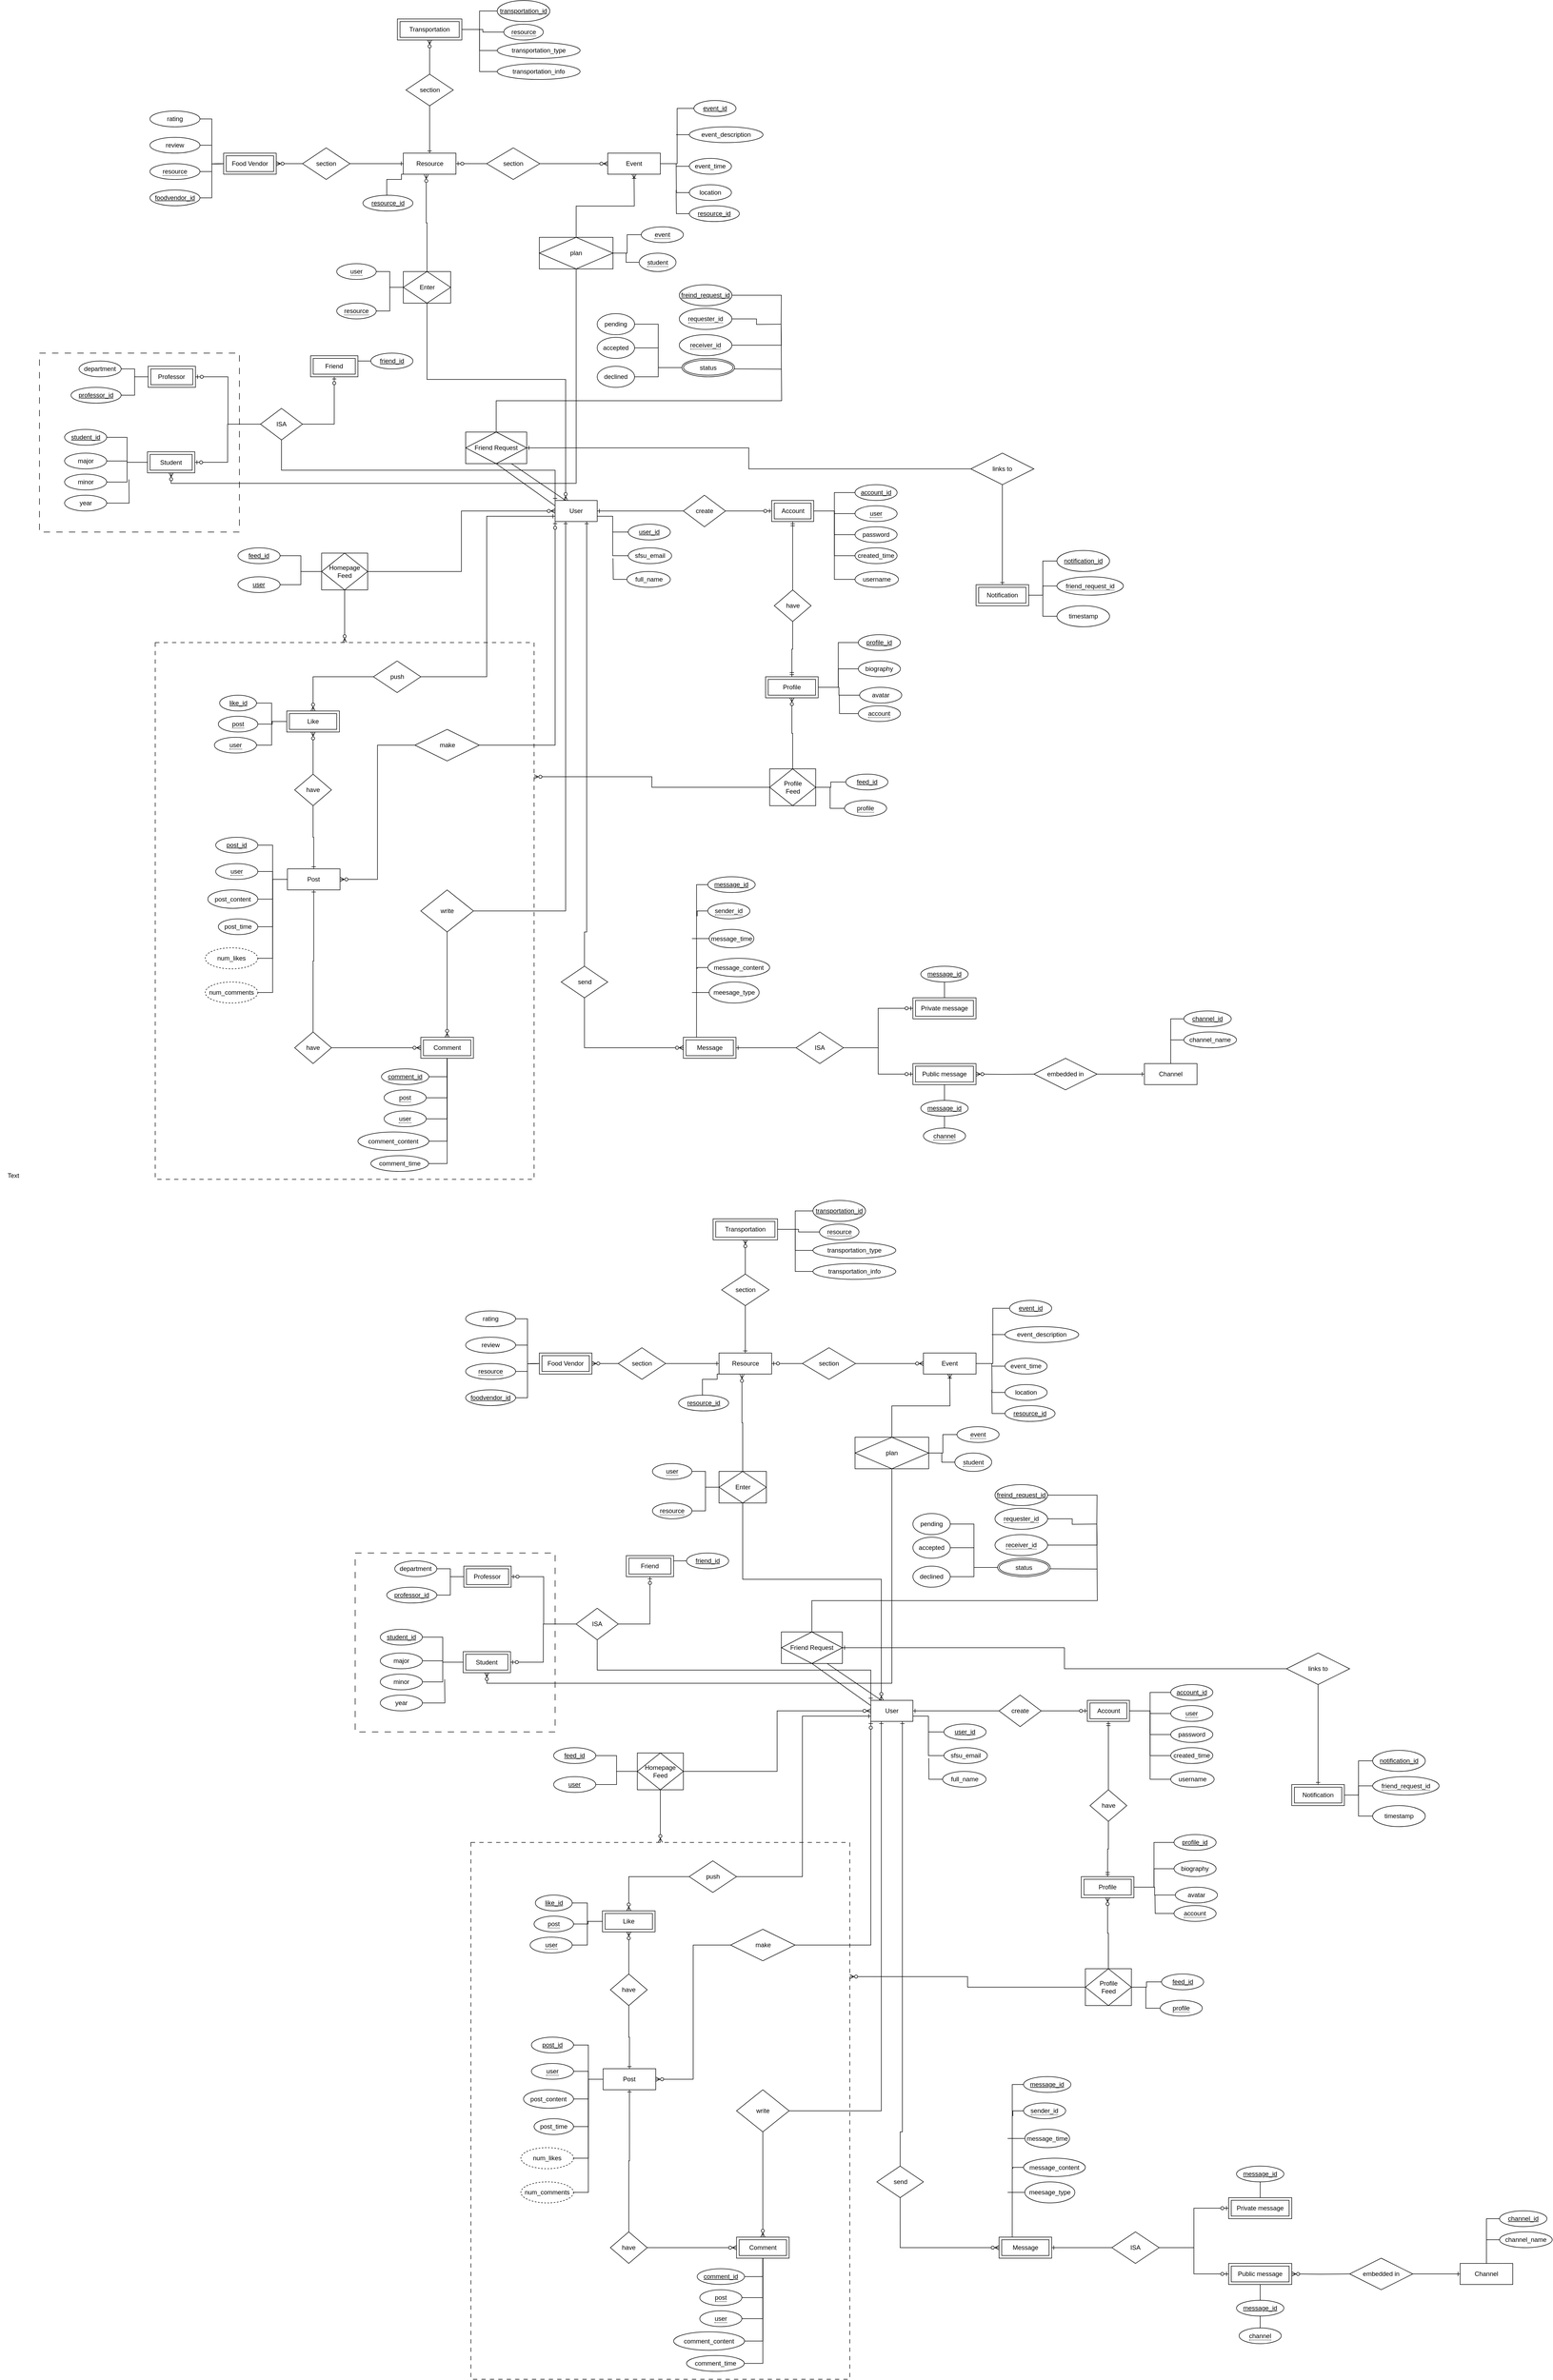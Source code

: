 <mxfile version="24.2.2" type="google">
  <diagram name="Page-1" id="RLETxPZtYGp_8eRPZemA">
    <mxGraphModel dx="4922" dy="3880" grid="1" gridSize="10" guides="1" tooltips="1" connect="1" arrows="1" fold="1" page="1" pageScale="1" pageWidth="850" pageHeight="1100" math="0" shadow="0">
      <root>
        <mxCell id="0" />
        <mxCell id="1" parent="0" />
        <mxCell id="eXnzQIgFB_UWDlMqxbtQ-1" value="" style="rounded=0;whiteSpace=wrap;html=1;dashed=1;dashPattern=12 12;" parent="1" vertex="1">
          <mxGeometry x="-560" y="140" width="380" height="340" as="geometry" />
        </mxCell>
        <mxCell id="t49HrWxwsleV8AHEIPJl-7" value="" style="whiteSpace=wrap;html=1;align=center;dashed=1;dashPattern=8 8;fillColor=default;fillStyle=cross-hatch;" parent="1" vertex="1">
          <mxGeometry x="-340" y="690" width="720" height="1020" as="geometry" />
        </mxCell>
        <mxCell id="t49HrWxwsleV8AHEIPJl-8" style="edgeStyle=orthogonalEdgeStyle;rounded=0;orthogonalLoop=1;jettySize=auto;html=1;exitX=1;exitY=0.75;exitDx=0;exitDy=0;entryX=0;entryY=0.5;entryDx=0;entryDy=0;endArrow=none;endFill=0;" parent="1" source="l3JEExAvQxzCiQSAGZnY-2" target="t49HrWxwsleV8AHEIPJl-2" edge="1">
          <mxGeometry relative="1" as="geometry" />
        </mxCell>
        <mxCell id="9e1kaVNKF0BAzjWyLHed-13" style="edgeStyle=orthogonalEdgeStyle;rounded=0;orthogonalLoop=1;jettySize=auto;html=1;entryX=0;entryY=0.5;entryDx=0;entryDy=0;endArrow=none;endFill=0;exitX=1;exitY=0.75;exitDx=0;exitDy=0;" parent="1" source="l3JEExAvQxzCiQSAGZnY-2" target="pxDVfzxKn-ZP2_VF0Oac-13" edge="1">
          <mxGeometry relative="1" as="geometry">
            <mxPoint x="500" y="450" as="sourcePoint" />
          </mxGeometry>
        </mxCell>
        <mxCell id="l3JEExAvQxzCiQSAGZnY-2" value="User" style="whiteSpace=wrap;html=1;align=center;" parent="1" vertex="1">
          <mxGeometry x="420" y="420" width="80" height="40" as="geometry" />
        </mxCell>
        <mxCell id="pxDVfzxKn-ZP2_VF0Oac-9" style="edgeStyle=orthogonalEdgeStyle;rounded=0;orthogonalLoop=1;jettySize=auto;html=1;entryX=0;entryY=0.5;entryDx=0;entryDy=0;endArrow=none;endFill=0;" parent="1" source="l3JEExAvQxzCiQSAGZnY-3" target="l3JEExAvQxzCiQSAGZnY-24" edge="1">
          <mxGeometry relative="1" as="geometry" />
        </mxCell>
        <mxCell id="pxDVfzxKn-ZP2_VF0Oac-11" style="edgeStyle=orthogonalEdgeStyle;rounded=0;orthogonalLoop=1;jettySize=auto;html=1;entryX=0;entryY=0.5;entryDx=0;entryDy=0;endArrow=none;endFill=0;" parent="1" source="l3JEExAvQxzCiQSAGZnY-3" target="l3JEExAvQxzCiQSAGZnY-20" edge="1">
          <mxGeometry relative="1" as="geometry" />
        </mxCell>
        <mxCell id="pxDVfzxKn-ZP2_VF0Oac-12" style="edgeStyle=orthogonalEdgeStyle;rounded=0;orthogonalLoop=1;jettySize=auto;html=1;entryX=0;entryY=0.5;entryDx=0;entryDy=0;endArrow=none;endFill=0;" parent="1" source="l3JEExAvQxzCiQSAGZnY-3" target="l3JEExAvQxzCiQSAGZnY-12" edge="1">
          <mxGeometry relative="1" as="geometry" />
        </mxCell>
        <mxCell id="9e1kaVNKF0BAzjWyLHed-6" style="edgeStyle=orthogonalEdgeStyle;rounded=0;orthogonalLoop=1;jettySize=auto;html=1;entryX=0;entryY=0.5;entryDx=0;entryDy=0;endArrow=none;endFill=0;" parent="1" source="l3JEExAvQxzCiQSAGZnY-3" target="l3JEExAvQxzCiQSAGZnY-26" edge="1">
          <mxGeometry relative="1" as="geometry" />
        </mxCell>
        <mxCell id="l3JEExAvQxzCiQSAGZnY-3" value="Account" style="shape=ext;margin=3;double=1;whiteSpace=wrap;html=1;align=center;" parent="1" vertex="1">
          <mxGeometry x="831.5" y="420" width="80" height="40" as="geometry" />
        </mxCell>
        <mxCell id="l3JEExAvQxzCiQSAGZnY-6" style="edgeStyle=orthogonalEdgeStyle;rounded=0;orthogonalLoop=1;jettySize=auto;html=1;exitX=1;exitY=0.5;exitDx=0;exitDy=0;entryX=0;entryY=0.5;entryDx=0;entryDy=0;endArrow=ERzeroToOne;endFill=0;" parent="1" source="l3JEExAvQxzCiQSAGZnY-5" target="l3JEExAvQxzCiQSAGZnY-3" edge="1">
          <mxGeometry relative="1" as="geometry" />
        </mxCell>
        <mxCell id="L57tJy1hpgP4qDr-9LX4-72" style="edgeStyle=orthogonalEdgeStyle;rounded=0;orthogonalLoop=1;jettySize=auto;html=1;exitX=0;exitY=0.5;exitDx=0;exitDy=0;endArrow=ERone;endFill=0;entryX=1;entryY=0.5;entryDx=0;entryDy=0;" parent="1" source="l3JEExAvQxzCiQSAGZnY-5" target="l3JEExAvQxzCiQSAGZnY-2" edge="1">
          <mxGeometry relative="1" as="geometry">
            <mxPoint x="510" y="430" as="targetPoint" />
          </mxGeometry>
        </mxCell>
        <mxCell id="l3JEExAvQxzCiQSAGZnY-5" value="create" style="shape=rhombus;perimeter=rhombusPerimeter;whiteSpace=wrap;html=1;align=center;" parent="1" vertex="1">
          <mxGeometry x="663.75" y="410" width="80" height="60" as="geometry" />
        </mxCell>
        <mxCell id="8Vj9MdCk2RTlQx94UV8C-1" value="Message" style="shape=ext;margin=3;double=1;whiteSpace=wrap;html=1;align=center;" parent="1" vertex="1">
          <mxGeometry x="663.75" y="1440" width="100" height="40" as="geometry" />
        </mxCell>
        <mxCell id="l3JEExAvQxzCiQSAGZnY-12" value="account_id" style="ellipse;whiteSpace=wrap;html=1;align=center;fontStyle=4;" parent="1" vertex="1">
          <mxGeometry x="990" y="390" width="80" height="30" as="geometry" />
        </mxCell>
        <mxCell id="l3JEExAvQxzCiQSAGZnY-20" value="&lt;span style=&quot;border-bottom: 1px dotted&quot;&gt;user&lt;/span&gt;" style="ellipse;whiteSpace=wrap;html=1;align=center;" parent="1" vertex="1">
          <mxGeometry x="990" y="430" width="80" height="30" as="geometry" />
        </mxCell>
        <mxCell id="l3JEExAvQxzCiQSAGZnY-24" value="password" style="ellipse;whiteSpace=wrap;html=1;align=center;" parent="1" vertex="1">
          <mxGeometry x="990" y="470" width="80" height="30" as="geometry" />
        </mxCell>
        <mxCell id="l3JEExAvQxzCiQSAGZnY-26" value="created_time" style="ellipse;whiteSpace=wrap;html=1;align=center;" parent="1" vertex="1">
          <mxGeometry x="990" y="510" width="80" height="30" as="geometry" />
        </mxCell>
        <mxCell id="l3JEExAvQxzCiQSAGZnY-34" style="edgeStyle=orthogonalEdgeStyle;rounded=0;orthogonalLoop=1;jettySize=auto;html=1;exitX=0;exitY=0.5;exitDx=0;exitDy=0;entryX=1;entryY=0.5;entryDx=0;entryDy=0;endArrow=ERzeroToOne;endFill=0;" parent="1" source="l3JEExAvQxzCiQSAGZnY-30" target="l3JEExAvQxzCiQSAGZnY-33" edge="1">
          <mxGeometry relative="1" as="geometry" />
        </mxCell>
        <mxCell id="l3JEExAvQxzCiQSAGZnY-35" style="edgeStyle=orthogonalEdgeStyle;rounded=0;orthogonalLoop=1;jettySize=auto;html=1;exitX=0;exitY=0.5;exitDx=0;exitDy=0;entryX=1;entryY=0.5;entryDx=0;entryDy=0;endArrow=ERzeroToOne;endFill=0;" parent="1" source="l3JEExAvQxzCiQSAGZnY-30" target="l3JEExAvQxzCiQSAGZnY-32" edge="1">
          <mxGeometry relative="1" as="geometry" />
        </mxCell>
        <mxCell id="R__-AfagiHs0crc7T8cu-84" style="edgeStyle=orthogonalEdgeStyle;rounded=0;orthogonalLoop=1;jettySize=auto;html=1;exitX=0.5;exitY=1;exitDx=0;exitDy=0;endArrow=ERone;endFill=0;entryX=0;entryY=0;entryDx=0;entryDy=0;" parent="1" source="l3JEExAvQxzCiQSAGZnY-30" target="l3JEExAvQxzCiQSAGZnY-2" edge="1">
          <mxGeometry relative="1" as="geometry">
            <mxPoint x="240" y="400" as="targetPoint" />
          </mxGeometry>
        </mxCell>
        <mxCell id="eXnzQIgFB_UWDlMqxbtQ-5" style="edgeStyle=orthogonalEdgeStyle;rounded=0;orthogonalLoop=1;jettySize=auto;html=1;exitX=1;exitY=0.5;exitDx=0;exitDy=0;endArrow=ERzeroToOne;endFill=0;entryX=0.5;entryY=1;entryDx=0;entryDy=0;" parent="1" source="l3JEExAvQxzCiQSAGZnY-30" target="eXnzQIgFB_UWDlMqxbtQ-2" edge="1">
          <mxGeometry relative="1" as="geometry">
            <Array as="points">
              <mxPoint y="275" />
            </Array>
          </mxGeometry>
        </mxCell>
        <mxCell id="l3JEExAvQxzCiQSAGZnY-30" value="ISA" style="shape=rhombus;perimeter=rhombusPerimeter;whiteSpace=wrap;html=1;align=center;" parent="1" vertex="1">
          <mxGeometry x="-140" y="245" width="80" height="60" as="geometry" />
        </mxCell>
        <mxCell id="9e1kaVNKF0BAzjWyLHed-2" style="edgeStyle=orthogonalEdgeStyle;rounded=0;orthogonalLoop=1;jettySize=auto;html=1;entryX=1;entryY=0.5;entryDx=0;entryDy=0;endArrow=none;endFill=0;" parent="1" source="l3JEExAvQxzCiQSAGZnY-32" target="l3JEExAvQxzCiQSAGZnY-111" edge="1">
          <mxGeometry relative="1" as="geometry" />
        </mxCell>
        <mxCell id="pxDVfzxKn-ZP2_VF0Oac-18" style="edgeStyle=orthogonalEdgeStyle;rounded=0;orthogonalLoop=1;jettySize=auto;html=1;entryX=1;entryY=0.5;entryDx=0;entryDy=0;endArrow=none;endFill=0;" parent="1" source="l3JEExAvQxzCiQSAGZnY-32" target="pxDVfzxKn-ZP2_VF0Oac-16" edge="1">
          <mxGeometry relative="1" as="geometry">
            <mxPoint x="-419.76" y="432.5" as="targetPoint" />
          </mxGeometry>
        </mxCell>
        <mxCell id="l3JEExAvQxzCiQSAGZnY-32" value="Student" style="shape=ext;margin=3;double=1;whiteSpace=wrap;html=1;align=center;" parent="1" vertex="1">
          <mxGeometry x="-354.76" y="327.5" width="90" height="40" as="geometry" />
        </mxCell>
        <mxCell id="9e1kaVNKF0BAzjWyLHed-9" style="edgeStyle=orthogonalEdgeStyle;rounded=0;orthogonalLoop=1;jettySize=auto;html=1;entryX=1;entryY=0.5;entryDx=0;entryDy=0;endArrow=none;endFill=0;" parent="1" source="l3JEExAvQxzCiQSAGZnY-33" target="l3JEExAvQxzCiQSAGZnY-64" edge="1">
          <mxGeometry relative="1" as="geometry" />
        </mxCell>
        <mxCell id="9e1kaVNKF0BAzjWyLHed-10" style="edgeStyle=orthogonalEdgeStyle;rounded=0;orthogonalLoop=1;jettySize=auto;html=1;entryX=1;entryY=0.5;entryDx=0;entryDy=0;endArrow=none;endFill=0;" parent="1" source="l3JEExAvQxzCiQSAGZnY-33" target="9e1kaVNKF0BAzjWyLHed-7" edge="1">
          <mxGeometry relative="1" as="geometry" />
        </mxCell>
        <mxCell id="l3JEExAvQxzCiQSAGZnY-33" value="Professor" style="shape=ext;margin=3;double=1;whiteSpace=wrap;html=1;align=center;" parent="1" vertex="1">
          <mxGeometry x="-353.51" y="165" width="90" height="40" as="geometry" />
        </mxCell>
        <mxCell id="8Vj9MdCk2RTlQx94UV8C-7" value="Comment" style="shape=ext;margin=3;double=1;whiteSpace=wrap;html=1;align=center;" parent="1" vertex="1">
          <mxGeometry x="164.76" y="1440" width="100" height="40" as="geometry" />
        </mxCell>
        <mxCell id="isICbE7rQO_myJrgQNMd-39" style="edgeStyle=orthogonalEdgeStyle;rounded=0;orthogonalLoop=1;jettySize=auto;html=1;entryX=1;entryY=0.5;entryDx=0;entryDy=0;endArrow=none;endFill=0;" parent="1" source="8Vj9MdCk2RTlQx94UV8C-8" target="l3JEExAvQxzCiQSAGZnY-65" edge="1">
          <mxGeometry relative="1" as="geometry" />
        </mxCell>
        <mxCell id="isICbE7rQO_myJrgQNMd-40" style="edgeStyle=orthogonalEdgeStyle;rounded=0;orthogonalLoop=1;jettySize=auto;html=1;entryX=1;entryY=0.5;entryDx=0;entryDy=0;endArrow=none;endFill=0;" parent="1" source="8Vj9MdCk2RTlQx94UV8C-8" target="vmVUbctOWZMVGV9L9Ui7-14" edge="1">
          <mxGeometry relative="1" as="geometry" />
        </mxCell>
        <mxCell id="isICbE7rQO_myJrgQNMd-41" style="edgeStyle=orthogonalEdgeStyle;rounded=0;orthogonalLoop=1;jettySize=auto;html=1;entryX=1;entryY=0.5;entryDx=0;entryDy=0;endArrow=none;endFill=0;" parent="1" source="8Vj9MdCk2RTlQx94UV8C-8" target="l3JEExAvQxzCiQSAGZnY-118" edge="1">
          <mxGeometry relative="1" as="geometry" />
        </mxCell>
        <mxCell id="8Vj9MdCk2RTlQx94UV8C-8" value="Like" style="shape=ext;margin=3;double=1;whiteSpace=wrap;html=1;align=center;" parent="1" vertex="1">
          <mxGeometry x="-90" y="820" width="100" height="40" as="geometry" />
        </mxCell>
        <mxCell id="RrOzutr0R5tpNDPyVQ-x-1" style="edgeStyle=orthogonalEdgeStyle;rounded=0;orthogonalLoop=1;jettySize=auto;html=1;entryX=1;entryY=0.5;entryDx=0;entryDy=0;endArrow=none;endFill=0;exitX=0;exitY=0.5;exitDx=0;exitDy=0;" parent="1" source="f0xWdAUa0i7tBOBJpobp-1" target="l3JEExAvQxzCiQSAGZnY-112" edge="1">
          <mxGeometry relative="1" as="geometry">
            <mxPoint x="-95" y="1147.577" as="sourcePoint" />
          </mxGeometry>
        </mxCell>
        <mxCell id="8Vj9MdCk2RTlQx94UV8C-11" style="edgeStyle=orthogonalEdgeStyle;rounded=0;orthogonalLoop=1;jettySize=auto;html=1;entryX=0.5;entryY=0;entryDx=0;entryDy=0;endArrow=ERone;endFill=0;" parent="1" source="8Vj9MdCk2RTlQx94UV8C-10" target="f0xWdAUa0i7tBOBJpobp-1" edge="1">
          <mxGeometry relative="1" as="geometry">
            <mxPoint x="-40" y="1240" as="targetPoint" />
          </mxGeometry>
        </mxCell>
        <mxCell id="8Vj9MdCk2RTlQx94UV8C-12" style="edgeStyle=orthogonalEdgeStyle;rounded=0;orthogonalLoop=1;jettySize=auto;html=1;entryX=0.5;entryY=1;entryDx=0;entryDy=0;endArrow=ERzeroToMany;endFill=0;" parent="1" source="8Vj9MdCk2RTlQx94UV8C-10" target="8Vj9MdCk2RTlQx94UV8C-8" edge="1">
          <mxGeometry relative="1" as="geometry" />
        </mxCell>
        <mxCell id="8Vj9MdCk2RTlQx94UV8C-10" value="have" style="shape=rhombus;perimeter=rhombusPerimeter;whiteSpace=wrap;html=1;align=center;" parent="1" vertex="1">
          <mxGeometry x="-75" y="940" width="70" height="60" as="geometry" />
        </mxCell>
        <mxCell id="8Vj9MdCk2RTlQx94UV8C-14" style="edgeStyle=orthogonalEdgeStyle;rounded=0;orthogonalLoop=1;jettySize=auto;html=1;entryX=0.5;entryY=1;entryDx=0;entryDy=0;endArrow=ERone;endFill=0;exitX=0.5;exitY=0;exitDx=0;exitDy=0;" parent="1" source="8Vj9MdCk2RTlQx94UV8C-13" target="f0xWdAUa0i7tBOBJpobp-1" edge="1">
          <mxGeometry relative="1" as="geometry">
            <mxPoint x="-45" y="1167.5" as="targetPoint" />
            <mxPoint x="-45" y="1207.5" as="sourcePoint" />
          </mxGeometry>
        </mxCell>
        <mxCell id="8Vj9MdCk2RTlQx94UV8C-15" style="edgeStyle=orthogonalEdgeStyle;rounded=0;orthogonalLoop=1;jettySize=auto;html=1;entryX=0;entryY=0.5;entryDx=0;entryDy=0;endArrow=ERzeroToMany;endFill=0;" parent="1" source="8Vj9MdCk2RTlQx94UV8C-13" target="8Vj9MdCk2RTlQx94UV8C-7" edge="1">
          <mxGeometry relative="1" as="geometry" />
        </mxCell>
        <mxCell id="8Vj9MdCk2RTlQx94UV8C-13" value="have" style="shape=rhombus;perimeter=rhombusPerimeter;whiteSpace=wrap;html=1;align=center;" parent="1" vertex="1">
          <mxGeometry x="-75" y="1430" width="70" height="60" as="geometry" />
        </mxCell>
        <mxCell id="l3JEExAvQxzCiQSAGZnY-64" value="professor_id" style="ellipse;whiteSpace=wrap;html=1;align=center;fontStyle=4;" parent="1" vertex="1">
          <mxGeometry x="-500" y="205" width="95.24" height="30" as="geometry" />
        </mxCell>
        <mxCell id="l3JEExAvQxzCiQSAGZnY-65" value="like_id" style="ellipse;whiteSpace=wrap;html=1;align=center;fontStyle=4;" parent="1" vertex="1">
          <mxGeometry x="-217.5" y="790" width="70" height="30" as="geometry" />
        </mxCell>
        <mxCell id="isICbE7rQO_myJrgQNMd-28" style="edgeStyle=orthogonalEdgeStyle;rounded=0;orthogonalLoop=1;jettySize=auto;html=1;entryX=0;entryY=0.5;entryDx=0;entryDy=0;endArrow=none;endFill=0;" parent="1" source="8Vj9MdCk2RTlQx94UV8C-16" target="l3JEExAvQxzCiQSAGZnY-128" edge="1">
          <mxGeometry relative="1" as="geometry" />
        </mxCell>
        <mxCell id="isICbE7rQO_myJrgQNMd-29" style="edgeStyle=orthogonalEdgeStyle;rounded=0;orthogonalLoop=1;jettySize=auto;html=1;entryX=0;entryY=0.5;entryDx=0;entryDy=0;endArrow=none;endFill=0;" parent="1" source="8Vj9MdCk2RTlQx94UV8C-16" target="8Vj9MdCk2RTlQx94UV8C-21" edge="1">
          <mxGeometry relative="1" as="geometry" />
        </mxCell>
        <mxCell id="isICbE7rQO_myJrgQNMd-30" style="edgeStyle=orthogonalEdgeStyle;rounded=0;orthogonalLoop=1;jettySize=auto;html=1;entryX=0;entryY=0.5;entryDx=0;entryDy=0;endArrow=none;endFill=0;" parent="1" source="8Vj9MdCk2RTlQx94UV8C-16" target="8Vj9MdCk2RTlQx94UV8C-22" edge="1">
          <mxGeometry relative="1" as="geometry" />
        </mxCell>
        <mxCell id="8Vj9MdCk2RTlQx94UV8C-16" value="Profile" style="shape=ext;margin=3;double=1;whiteSpace=wrap;html=1;align=center;" parent="1" vertex="1">
          <mxGeometry x="820" y="755" width="100" height="40" as="geometry" />
        </mxCell>
        <mxCell id="8Vj9MdCk2RTlQx94UV8C-20" style="edgeStyle=orthogonalEdgeStyle;rounded=0;orthogonalLoop=1;jettySize=auto;html=1;entryX=0.5;entryY=0;entryDx=0;entryDy=0;endArrow=ERmandOne;endFill=0;exitX=0.5;exitY=1;exitDx=0;exitDy=0;" parent="1" source="8Vj9MdCk2RTlQx94UV8C-18" target="8Vj9MdCk2RTlQx94UV8C-16" edge="1">
          <mxGeometry relative="1" as="geometry">
            <mxPoint x="865" y="675" as="sourcePoint" />
            <mxPoint x="865" y="755" as="targetPoint" />
          </mxGeometry>
        </mxCell>
        <mxCell id="iouTuoola93Sidxi1twn-1" style="edgeStyle=orthogonalEdgeStyle;rounded=0;orthogonalLoop=1;jettySize=auto;html=1;exitX=0.5;exitY=0;exitDx=0;exitDy=0;entryX=0.5;entryY=1;entryDx=0;entryDy=0;endArrow=ERmandOne;endFill=0;" parent="1" source="8Vj9MdCk2RTlQx94UV8C-18" target="l3JEExAvQxzCiQSAGZnY-3" edge="1">
          <mxGeometry relative="1" as="geometry" />
        </mxCell>
        <mxCell id="8Vj9MdCk2RTlQx94UV8C-18" value="have" style="shape=rhombus;perimeter=rhombusPerimeter;whiteSpace=wrap;html=1;align=center;" parent="1" vertex="1">
          <mxGeometry x="836.5" y="590" width="70" height="60" as="geometry" />
        </mxCell>
        <mxCell id="8Vj9MdCk2RTlQx94UV8C-21" value="biography" style="ellipse;whiteSpace=wrap;html=1;align=center;" parent="1" vertex="1">
          <mxGeometry x="996.25" y="725" width="80" height="30" as="geometry" />
        </mxCell>
        <mxCell id="8Vj9MdCk2RTlQx94UV8C-22" value="avatar" style="ellipse;whiteSpace=wrap;html=1;align=center;" parent="1" vertex="1">
          <mxGeometry x="998.75" y="775" width="80" height="30" as="geometry" />
        </mxCell>
        <mxCell id="l3JEExAvQxzCiQSAGZnY-88" style="edgeStyle=orthogonalEdgeStyle;rounded=0;orthogonalLoop=1;jettySize=auto;html=1;exitX=0;exitY=0.5;exitDx=0;exitDy=0;entryX=0.5;entryY=0;entryDx=0;entryDy=0;endArrow=ERzeroToMany;endFill=0;" parent="1" source="vmVUbctOWZMVGV9L9Ui7-2" target="8Vj9MdCk2RTlQx94UV8C-8" edge="1">
          <mxGeometry relative="1" as="geometry">
            <mxPoint x="85" y="740" as="sourcePoint" />
          </mxGeometry>
        </mxCell>
        <mxCell id="l3JEExAvQxzCiQSAGZnY-111" value="student_id" style="ellipse;whiteSpace=wrap;html=1;align=center;fontStyle=4;" parent="1" vertex="1">
          <mxGeometry x="-512.26" y="285" width="80" height="30" as="geometry" />
        </mxCell>
        <mxCell id="l3JEExAvQxzCiQSAGZnY-112" value="post_id" style="ellipse;whiteSpace=wrap;html=1;align=center;fontStyle=4;" parent="1" vertex="1">
          <mxGeometry x="-225" y="1060" width="80" height="30" as="geometry" />
        </mxCell>
        <mxCell id="L57tJy1hpgP4qDr-9LX4-4" style="edgeStyle=orthogonalEdgeStyle;rounded=0;orthogonalLoop=1;jettySize=auto;html=1;exitX=1;exitY=0.5;exitDx=0;exitDy=0;entryX=0.5;entryY=1;entryDx=0;entryDy=0;endArrow=none;endFill=0;" parent="1" source="l3JEExAvQxzCiQSAGZnY-114" target="8Vj9MdCk2RTlQx94UV8C-7" edge="1">
          <mxGeometry relative="1" as="geometry" />
        </mxCell>
        <mxCell id="l3JEExAvQxzCiQSAGZnY-114" value="comment_id" style="ellipse;whiteSpace=wrap;html=1;align=center;fontStyle=4;" parent="1" vertex="1">
          <mxGeometry x="90" y="1500" width="90" height="30" as="geometry" />
        </mxCell>
        <mxCell id="SlwQ4lum5GLWYhDPkgAG-7" style="edgeStyle=orthogonalEdgeStyle;rounded=0;orthogonalLoop=1;jettySize=auto;html=1;exitX=0;exitY=0.5;exitDx=0;exitDy=0;entryX=0.25;entryY=0;entryDx=0;entryDy=0;endArrow=none;endFill=0;" parent="1" source="l3JEExAvQxzCiQSAGZnY-115" target="8Vj9MdCk2RTlQx94UV8C-1" edge="1">
          <mxGeometry relative="1" as="geometry" />
        </mxCell>
        <mxCell id="l3JEExAvQxzCiQSAGZnY-115" value="message_id" style="ellipse;whiteSpace=wrap;html=1;align=center;fontStyle=4;" parent="1" vertex="1">
          <mxGeometry x="710.25" y="1135" width="90" height="30" as="geometry" />
        </mxCell>
        <mxCell id="l3JEExAvQxzCiQSAGZnY-118" value="&lt;span style=&quot;border-bottom: 1px dotted&quot;&gt;user&lt;/span&gt;" style="ellipse;whiteSpace=wrap;html=1;align=center;" parent="1" vertex="1">
          <mxGeometry x="-227.5" y="870" width="80" height="30" as="geometry" />
        </mxCell>
        <mxCell id="l3JEExAvQxzCiQSAGZnY-128" value="profile_id" style="ellipse;whiteSpace=wrap;html=1;align=center;fontStyle=4;" parent="1" vertex="1">
          <mxGeometry x="996.25" y="675" width="80" height="30" as="geometry" />
        </mxCell>
        <mxCell id="isICbE7rQO_myJrgQNMd-17" style="edgeStyle=orthogonalEdgeStyle;rounded=0;orthogonalLoop=1;jettySize=auto;html=1;entryX=0;entryY=0.5;entryDx=0;entryDy=0;endArrow=none;endFill=0;" parent="1" source="l3JEExAvQxzCiQSAGZnY-131" target="R__-AfagiHs0crc7T8cu-116" edge="1">
          <mxGeometry relative="1" as="geometry" />
        </mxCell>
        <mxCell id="isICbE7rQO_myJrgQNMd-19" style="edgeStyle=orthogonalEdgeStyle;rounded=0;orthogonalLoop=1;jettySize=auto;html=1;entryX=0;entryY=0.5;entryDx=0;entryDy=0;endArrow=none;endFill=0;" parent="1" source="l3JEExAvQxzCiQSAGZnY-131" target="R__-AfagiHs0crc7T8cu-124" edge="1">
          <mxGeometry relative="1" as="geometry" />
        </mxCell>
        <mxCell id="l3JEExAvQxzCiQSAGZnY-131" value="Notification" style="shape=ext;margin=3;double=1;whiteSpace=wrap;html=1;align=center;" parent="1" vertex="1">
          <mxGeometry x="1220" y="580" width="100" height="40" as="geometry" />
        </mxCell>
        <mxCell id="L57tJy1hpgP4qDr-9LX4-29" style="edgeStyle=orthogonalEdgeStyle;rounded=0;orthogonalLoop=1;jettySize=auto;html=1;exitX=0;exitY=0.5;exitDx=0;exitDy=0;entryX=1;entryY=0.5;entryDx=0;entryDy=0;endArrow=none;endFill=0;" parent="1" source="L57tJy1hpgP4qDr-9LX4-16" target="L57tJy1hpgP4qDr-9LX4-23" edge="1">
          <mxGeometry relative="1" as="geometry" />
        </mxCell>
        <mxCell id="isICbE7rQO_myJrgQNMd-1" style="edgeStyle=orthogonalEdgeStyle;rounded=0;orthogonalLoop=1;jettySize=auto;html=1;entryX=1;entryY=0.5;entryDx=0;entryDy=0;endArrow=none;endFill=0;" parent="1" source="L57tJy1hpgP4qDr-9LX4-16" target="L57tJy1hpgP4qDr-9LX4-25" edge="1">
          <mxGeometry relative="1" as="geometry" />
        </mxCell>
        <mxCell id="isICbE7rQO_myJrgQNMd-8" style="edgeStyle=orthogonalEdgeStyle;rounded=0;orthogonalLoop=1;jettySize=auto;html=1;entryX=0.25;entryY=0;entryDx=0;entryDy=0;endArrow=ERzeroToMany;endFill=0;exitX=0.5;exitY=1;exitDx=0;exitDy=0;" parent="1" source="L57tJy1hpgP4qDr-9LX4-16" target="l3JEExAvQxzCiQSAGZnY-2" edge="1">
          <mxGeometry relative="1" as="geometry">
            <Array as="points">
              <mxPoint x="176" y="190" />
              <mxPoint x="440" y="190" />
            </Array>
          </mxGeometry>
        </mxCell>
        <mxCell id="L57tJy1hpgP4qDr-9LX4-16" value="Enter" style="shape=associativeEntity;whiteSpace=wrap;html=1;align=center;" parent="1" vertex="1">
          <mxGeometry x="131.5" y="-15" width="90" height="60" as="geometry" />
        </mxCell>
        <mxCell id="isICbE7rQO_myJrgQNMd-2" style="edgeStyle=orthogonalEdgeStyle;rounded=0;orthogonalLoop=1;jettySize=auto;html=1;entryX=0.5;entryY=0;entryDx=0;entryDy=0;endArrow=none;endFill=0;exitX=0;exitY=1;exitDx=0;exitDy=0;" parent="1" source="L57tJy1hpgP4qDr-9LX4-20" target="L57tJy1hpgP4qDr-9LX4-31" edge="1">
          <mxGeometry relative="1" as="geometry">
            <Array as="points">
              <mxPoint x="128" y="-200" />
              <mxPoint x="128" y="-190" />
              <mxPoint x="100" y="-190" />
            </Array>
          </mxGeometry>
        </mxCell>
        <mxCell id="L57tJy1hpgP4qDr-9LX4-20" value="Resource" style="whiteSpace=wrap;html=1;align=center;" parent="1" vertex="1">
          <mxGeometry x="131.5" y="-240" width="100" height="40" as="geometry" />
        </mxCell>
        <mxCell id="L57tJy1hpgP4qDr-9LX4-22" style="edgeStyle=orthogonalEdgeStyle;rounded=0;orthogonalLoop=1;jettySize=auto;html=1;exitX=0.5;exitY=0;exitDx=0;exitDy=0;entryX=0.436;entryY=1.02;entryDx=0;entryDy=0;entryPerimeter=0;endArrow=ERzeroToMany;endFill=0;" parent="1" source="L57tJy1hpgP4qDr-9LX4-16" target="L57tJy1hpgP4qDr-9LX4-20" edge="1">
          <mxGeometry relative="1" as="geometry" />
        </mxCell>
        <mxCell id="L57tJy1hpgP4qDr-9LX4-23" value="&lt;span style=&quot;border-bottom: 1px dotted&quot;&gt;resource&lt;/span&gt;" style="ellipse;whiteSpace=wrap;html=1;align=center;" parent="1" vertex="1">
          <mxGeometry x="5" y="45" width="75" height="30" as="geometry" />
        </mxCell>
        <mxCell id="L57tJy1hpgP4qDr-9LX4-25" value="&lt;span style=&quot;border-bottom: 1px dotted&quot;&gt;user&lt;/span&gt;" style="ellipse;whiteSpace=wrap;html=1;align=center;" parent="1" vertex="1">
          <mxGeometry x="5.0" y="-30" width="75" height="30" as="geometry" />
        </mxCell>
        <mxCell id="L57tJy1hpgP4qDr-9LX4-31" value="resource_id" style="ellipse;whiteSpace=wrap;html=1;align=center;fontStyle=4;" parent="1" vertex="1">
          <mxGeometry x="54.76" y="-160" width="95" height="30" as="geometry" />
        </mxCell>
        <mxCell id="pxDVfzxKn-ZP2_VF0Oac-2" style="edgeStyle=orthogonalEdgeStyle;rounded=0;orthogonalLoop=1;jettySize=auto;html=1;entryX=1;entryY=0.5;entryDx=0;entryDy=0;endArrow=none;endFill=0;" parent="1" target="L57tJy1hpgP4qDr-9LX4-37" edge="1">
          <mxGeometry relative="1" as="geometry">
            <mxPoint x="-210" y="-220" as="sourcePoint" />
          </mxGeometry>
        </mxCell>
        <mxCell id="pxDVfzxKn-ZP2_VF0Oac-3" style="edgeStyle=orthogonalEdgeStyle;rounded=0;orthogonalLoop=1;jettySize=auto;html=1;entryX=1;entryY=0.5;entryDx=0;entryDy=0;endArrow=none;endFill=0;" parent="1" target="L57tJy1hpgP4qDr-9LX4-46" edge="1">
          <mxGeometry relative="1" as="geometry">
            <mxPoint x="-210" y="-220" as="sourcePoint" />
          </mxGeometry>
        </mxCell>
        <mxCell id="pxDVfzxKn-ZP2_VF0Oac-4" style="edgeStyle=orthogonalEdgeStyle;rounded=0;orthogonalLoop=1;jettySize=auto;html=1;entryX=1;entryY=0.5;entryDx=0;entryDy=0;endArrow=none;endFill=0;" parent="1" target="t49HrWxwsleV8AHEIPJl-54" edge="1">
          <mxGeometry relative="1" as="geometry">
            <mxPoint x="-210" y="-220" as="sourcePoint" />
          </mxGeometry>
        </mxCell>
        <mxCell id="pxDVfzxKn-ZP2_VF0Oac-5" style="edgeStyle=orthogonalEdgeStyle;rounded=0;orthogonalLoop=1;jettySize=auto;html=1;entryX=1;entryY=0.5;entryDx=0;entryDy=0;endArrow=none;endFill=0;" parent="1" target="t49HrWxwsleV8AHEIPJl-56" edge="1">
          <mxGeometry relative="1" as="geometry">
            <mxPoint x="-210" y="-220" as="sourcePoint" />
          </mxGeometry>
        </mxCell>
        <mxCell id="L57tJy1hpgP4qDr-9LX4-35" style="edgeStyle=orthogonalEdgeStyle;rounded=0;orthogonalLoop=1;jettySize=auto;html=1;exitX=1;exitY=0.5;exitDx=0;exitDy=0;endArrow=ERone;endFill=0;entryX=0;entryY=0.5;entryDx=0;entryDy=0;" parent="1" source="L57tJy1hpgP4qDr-9LX4-34" target="L57tJy1hpgP4qDr-9LX4-20" edge="1">
          <mxGeometry relative="1" as="geometry">
            <mxPoint x="220" y="-190" as="targetPoint" />
          </mxGeometry>
        </mxCell>
        <mxCell id="L57tJy1hpgP4qDr-9LX4-36" style="edgeStyle=orthogonalEdgeStyle;rounded=0;orthogonalLoop=1;jettySize=auto;html=1;exitX=0;exitY=0.5;exitDx=0;exitDy=0;entryX=1;entryY=0.5;entryDx=0;entryDy=0;endArrow=ERzeroToMany;endFill=0;" parent="1" source="L57tJy1hpgP4qDr-9LX4-34" edge="1">
          <mxGeometry relative="1" as="geometry">
            <mxPoint x="-110" y="-220" as="targetPoint" />
          </mxGeometry>
        </mxCell>
        <mxCell id="L57tJy1hpgP4qDr-9LX4-34" value="section" style="shape=rhombus;perimeter=rhombusPerimeter;whiteSpace=wrap;html=1;align=center;" parent="1" vertex="1">
          <mxGeometry x="-60" y="-250" width="90" height="60" as="geometry" />
        </mxCell>
        <mxCell id="L57tJy1hpgP4qDr-9LX4-37" value="foodvendor_id" style="ellipse;whiteSpace=wrap;html=1;align=center;fontStyle=4;" parent="1" vertex="1">
          <mxGeometry x="-350" y="-170" width="95" height="30" as="geometry" />
        </mxCell>
        <mxCell id="L57tJy1hpgP4qDr-9LX4-46" value="&lt;span style=&quot;border-bottom: 1px dotted&quot;&gt;resource&lt;/span&gt;" style="ellipse;whiteSpace=wrap;html=1;align=center;" parent="1" vertex="1">
          <mxGeometry x="-350" y="-220" width="95" height="30" as="geometry" />
        </mxCell>
        <mxCell id="NTC12axCKcl5RnbWYVIw-1" value="Transportation" style="shape=ext;margin=3;double=1;whiteSpace=wrap;html=1;align=center;" parent="1" vertex="1">
          <mxGeometry x="120.25" y="-495" width="122.5" height="40" as="geometry" />
        </mxCell>
        <mxCell id="NTC12axCKcl5RnbWYVIw-6" style="edgeStyle=orthogonalEdgeStyle;rounded=0;orthogonalLoop=1;jettySize=auto;html=1;entryX=0.5;entryY=1;entryDx=0;entryDy=0;endArrow=ERzeroToMany;endFill=0;" parent="1" source="NTC12axCKcl5RnbWYVIw-2" target="NTC12axCKcl5RnbWYVIw-1" edge="1">
          <mxGeometry relative="1" as="geometry" />
        </mxCell>
        <mxCell id="NTC12axCKcl5RnbWYVIw-2" value="section" style="shape=rhombus;perimeter=rhombusPerimeter;whiteSpace=wrap;html=1;align=center;" parent="1" vertex="1">
          <mxGeometry x="136.5" y="-390" width="90" height="60" as="geometry" />
        </mxCell>
        <mxCell id="NTC12axCKcl5RnbWYVIw-5" style="edgeStyle=orthogonalEdgeStyle;rounded=0;orthogonalLoop=1;jettySize=auto;html=1;entryX=0.5;entryY=0;entryDx=0;entryDy=0;endArrow=ERone;endFill=0;" parent="1" source="NTC12axCKcl5RnbWYVIw-2" target="L57tJy1hpgP4qDr-9LX4-20" edge="1">
          <mxGeometry relative="1" as="geometry" />
        </mxCell>
        <mxCell id="YCBP1lZVmZC3ezuNqUau-5" style="edgeStyle=orthogonalEdgeStyle;rounded=0;orthogonalLoop=1;jettySize=auto;html=1;exitX=0;exitY=0.5;exitDx=0;exitDy=0;endArrow=none;endFill=0;" parent="1" source="NTC12axCKcl5RnbWYVIw-15" edge="1">
          <mxGeometry relative="1" as="geometry">
            <mxPoint x="650" y="-220" as="targetPoint" />
          </mxGeometry>
        </mxCell>
        <mxCell id="NTC12axCKcl5RnbWYVIw-15" value="location" style="ellipse;whiteSpace=wrap;html=1;align=center;" parent="1" vertex="1">
          <mxGeometry x="675.11" y="-180" width="80" height="30" as="geometry" />
        </mxCell>
        <mxCell id="YCBP1lZVmZC3ezuNqUau-4" style="edgeStyle=orthogonalEdgeStyle;rounded=0;orthogonalLoop=1;jettySize=auto;html=1;exitX=0;exitY=0.5;exitDx=0;exitDy=0;endArrow=none;endFill=0;" parent="1" source="NTC12axCKcl5RnbWYVIw-17" edge="1">
          <mxGeometry relative="1" as="geometry">
            <mxPoint x="650" y="-220" as="targetPoint" />
          </mxGeometry>
        </mxCell>
        <mxCell id="NTC12axCKcl5RnbWYVIw-17" value="event_time" style="ellipse;whiteSpace=wrap;html=1;align=center;" parent="1" vertex="1">
          <mxGeometry x="675.11" y="-230" width="80" height="30" as="geometry" />
        </mxCell>
        <mxCell id="YCBP1lZVmZC3ezuNqUau-3" style="edgeStyle=orthogonalEdgeStyle;rounded=0;orthogonalLoop=1;jettySize=auto;html=1;exitX=0;exitY=0.5;exitDx=0;exitDy=0;endArrow=none;endFill=0;" parent="1" source="NTC12axCKcl5RnbWYVIw-18" edge="1">
          <mxGeometry relative="1" as="geometry">
            <mxPoint x="650" y="-275" as="targetPoint" />
          </mxGeometry>
        </mxCell>
        <mxCell id="NTC12axCKcl5RnbWYVIw-18" value="event_description" style="ellipse;whiteSpace=wrap;html=1;align=center;" parent="1" vertex="1">
          <mxGeometry x="675.11" y="-290" width="140" height="30" as="geometry" />
        </mxCell>
        <mxCell id="t49HrWxwsleV8AHEIPJl-5" style="edgeStyle=orthogonalEdgeStyle;rounded=0;orthogonalLoop=1;jettySize=auto;html=1;exitX=1;exitY=0.5;exitDx=0;exitDy=0;entryX=0;entryY=1;entryDx=0;entryDy=0;endArrow=ERzeroToOne;endFill=0;" parent="1" source="vmVUbctOWZMVGV9L9Ui7-1" target="l3JEExAvQxzCiQSAGZnY-2" edge="1">
          <mxGeometry relative="1" as="geometry" />
        </mxCell>
        <mxCell id="f0xWdAUa0i7tBOBJpobp-2" style="edgeStyle=orthogonalEdgeStyle;rounded=0;orthogonalLoop=1;jettySize=auto;html=1;exitX=0;exitY=0.5;exitDx=0;exitDy=0;entryX=1;entryY=0.5;entryDx=0;entryDy=0;endArrow=ERzeroToMany;endFill=0;" parent="1" source="vmVUbctOWZMVGV9L9Ui7-1" target="f0xWdAUa0i7tBOBJpobp-1" edge="1">
          <mxGeometry relative="1" as="geometry" />
        </mxCell>
        <mxCell id="vmVUbctOWZMVGV9L9Ui7-1" value="make" style="shape=rhombus;perimeter=rhombusPerimeter;whiteSpace=wrap;html=1;align=center;" parent="1" vertex="1">
          <mxGeometry x="153.51" y="855" width="122.5" height="60" as="geometry" />
        </mxCell>
        <mxCell id="vmVUbctOWZMVGV9L9Ui7-3" style="edgeStyle=orthogonalEdgeStyle;rounded=0;orthogonalLoop=1;jettySize=auto;html=1;exitX=1;exitY=0.5;exitDx=0;exitDy=0;endArrow=ERone;endFill=0;" parent="1" source="vmVUbctOWZMVGV9L9Ui7-2" target="l3JEExAvQxzCiQSAGZnY-2" edge="1">
          <mxGeometry relative="1" as="geometry">
            <mxPoint x="420" y="450" as="targetPoint" />
            <Array as="points">
              <mxPoint x="290" y="755" />
              <mxPoint x="290" y="450" />
            </Array>
          </mxGeometry>
        </mxCell>
        <mxCell id="vmVUbctOWZMVGV9L9Ui7-2" value="push" style="shape=rhombus;perimeter=rhombusPerimeter;whiteSpace=wrap;html=1;align=center;" parent="1" vertex="1">
          <mxGeometry x="74.76" y="725" width="90" height="60" as="geometry" />
        </mxCell>
        <mxCell id="PrR2SiKCX9WVuiok2KYh-5" style="edgeStyle=orthogonalEdgeStyle;rounded=0;orthogonalLoop=1;jettySize=auto;html=1;exitX=1;exitY=0.5;exitDx=0;exitDy=0;endArrow=none;endFill=0;entryX=0.5;entryY=1;entryDx=0;entryDy=0;" parent="1" source="vmVUbctOWZMVGV9L9Ui7-12" target="8Vj9MdCk2RTlQx94UV8C-7" edge="1">
          <mxGeometry relative="1" as="geometry">
            <mxPoint x="284.76" y="1510" as="targetPoint" />
          </mxGeometry>
        </mxCell>
        <mxCell id="vmVUbctOWZMVGV9L9Ui7-12" value="&lt;span style=&quot;border-bottom: 1px dotted&quot;&gt;post&lt;/span&gt;" style="ellipse;whiteSpace=wrap;html=1;align=center;" parent="1" vertex="1">
          <mxGeometry x="95" y="1540" width="80" height="30" as="geometry" />
        </mxCell>
        <mxCell id="vmVUbctOWZMVGV9L9Ui7-14" value="&lt;span style=&quot;border-bottom: 1px dotted&quot;&gt;post&lt;/span&gt;" style="ellipse;whiteSpace=wrap;html=1;align=center;" parent="1" vertex="1">
          <mxGeometry x="-220" y="830" width="75" height="30" as="geometry" />
        </mxCell>
        <mxCell id="vmVUbctOWZMVGV9L9Ui7-27" style="edgeStyle=orthogonalEdgeStyle;rounded=0;orthogonalLoop=1;jettySize=auto;html=1;exitX=1;exitY=0.5;exitDx=0;exitDy=0;endArrow=none;endFill=0;entryX=0;entryY=0.5;entryDx=0;entryDy=0;" parent="1" source="vmVUbctOWZMVGV9L9Ui7-21" target="f0xWdAUa0i7tBOBJpobp-1" edge="1">
          <mxGeometry relative="1" as="geometry">
            <mxPoint x="-115" y="1117.5" as="targetPoint" />
          </mxGeometry>
        </mxCell>
        <mxCell id="vmVUbctOWZMVGV9L9Ui7-21" value="&lt;span style=&quot;border-bottom: 1px dotted&quot;&gt;user&lt;/span&gt;" style="ellipse;whiteSpace=wrap;html=1;align=center;" parent="1" vertex="1">
          <mxGeometry x="-225" y="1110" width="80" height="30" as="geometry" />
        </mxCell>
        <mxCell id="PrR2SiKCX9WVuiok2KYh-6" style="edgeStyle=orthogonalEdgeStyle;rounded=0;orthogonalLoop=1;jettySize=auto;html=1;exitX=1;exitY=0.5;exitDx=0;exitDy=0;endArrow=none;endFill=0;entryX=0.5;entryY=1;entryDx=0;entryDy=0;" parent="1" source="vmVUbctOWZMVGV9L9Ui7-22" target="8Vj9MdCk2RTlQx94UV8C-7" edge="1">
          <mxGeometry relative="1" as="geometry">
            <mxPoint x="284.76" y="1550" as="targetPoint" />
          </mxGeometry>
        </mxCell>
        <mxCell id="vmVUbctOWZMVGV9L9Ui7-22" value="&lt;span style=&quot;border-bottom: 1px dotted&quot;&gt;user&lt;/span&gt;" style="ellipse;whiteSpace=wrap;html=1;align=center;" parent="1" vertex="1">
          <mxGeometry x="95" y="1580" width="80" height="30" as="geometry" />
        </mxCell>
        <mxCell id="vmVUbctOWZMVGV9L9Ui7-29" style="edgeStyle=orthogonalEdgeStyle;rounded=0;orthogonalLoop=1;jettySize=auto;html=1;exitX=1;exitY=0.5;exitDx=0;exitDy=0;endArrow=none;endFill=0;entryX=0;entryY=0.5;entryDx=0;entryDy=0;" parent="1" source="vmVUbctOWZMVGV9L9Ui7-26" target="f0xWdAUa0i7tBOBJpobp-1" edge="1">
          <mxGeometry relative="1" as="geometry">
            <mxPoint x="-115" y="1147.5" as="targetPoint" />
          </mxGeometry>
        </mxCell>
        <mxCell id="vmVUbctOWZMVGV9L9Ui7-26" value="post_content" style="ellipse;whiteSpace=wrap;html=1;align=center;" parent="1" vertex="1">
          <mxGeometry x="-240" y="1160" width="95" height="35" as="geometry" />
        </mxCell>
        <mxCell id="vmVUbctOWZMVGV9L9Ui7-30" style="edgeStyle=orthogonalEdgeStyle;rounded=0;orthogonalLoop=1;jettySize=auto;html=1;exitX=1;exitY=0.5;exitDx=0;exitDy=0;endArrow=none;endFill=0;entryX=0;entryY=0.5;entryDx=0;entryDy=0;" parent="1" source="vmVUbctOWZMVGV9L9Ui7-28" target="f0xWdAUa0i7tBOBJpobp-1" edge="1">
          <mxGeometry relative="1" as="geometry">
            <mxPoint x="-115" y="1177.5" as="targetPoint" />
          </mxGeometry>
        </mxCell>
        <mxCell id="vmVUbctOWZMVGV9L9Ui7-28" value="post_time" style="ellipse;whiteSpace=wrap;html=1;align=center;" parent="1" vertex="1">
          <mxGeometry x="-220" y="1215" width="75" height="30" as="geometry" />
        </mxCell>
        <mxCell id="PrR2SiKCX9WVuiok2KYh-7" style="edgeStyle=orthogonalEdgeStyle;rounded=0;orthogonalLoop=1;jettySize=auto;html=1;exitX=1;exitY=0.5;exitDx=0;exitDy=0;endArrow=none;endFill=0;entryX=0.5;entryY=1;entryDx=0;entryDy=0;" parent="1" source="vmVUbctOWZMVGV9L9Ui7-32" target="8Vj9MdCk2RTlQx94UV8C-7" edge="1">
          <mxGeometry relative="1" as="geometry">
            <mxPoint x="284.76" y="1590" as="targetPoint" />
          </mxGeometry>
        </mxCell>
        <mxCell id="vmVUbctOWZMVGV9L9Ui7-32" value="comment_content" style="ellipse;whiteSpace=wrap;html=1;align=center;" parent="1" vertex="1">
          <mxGeometry x="45.24" y="1620" width="134.76" height="35" as="geometry" />
        </mxCell>
        <mxCell id="SlwQ4lum5GLWYhDPkgAG-8" style="edgeStyle=orthogonalEdgeStyle;rounded=0;orthogonalLoop=1;jettySize=auto;html=1;exitX=0;exitY=0.5;exitDx=0;exitDy=0;endArrow=none;endFill=0;" parent="1" source="vmVUbctOWZMVGV9L9Ui7-39" edge="1">
          <mxGeometry relative="1" as="geometry">
            <mxPoint x="690" y="1210" as="targetPoint" />
          </mxGeometry>
        </mxCell>
        <mxCell id="vmVUbctOWZMVGV9L9Ui7-39" value="&lt;span style=&quot;border-bottom: 1px dotted&quot;&gt;sender_id&lt;/span&gt;" style="ellipse;whiteSpace=wrap;html=1;align=center;" parent="1" vertex="1">
          <mxGeometry x="710.25" y="1185" width="80" height="30" as="geometry" />
        </mxCell>
        <mxCell id="SlwQ4lum5GLWYhDPkgAG-9" style="edgeStyle=orthogonalEdgeStyle;rounded=0;orthogonalLoop=1;jettySize=auto;html=1;exitX=0;exitY=0.5;exitDx=0;exitDy=0;endArrow=none;endFill=0;" parent="1" source="vmVUbctOWZMVGV9L9Ui7-47" edge="1">
          <mxGeometry relative="1" as="geometry">
            <mxPoint x="680" y="1252.364" as="targetPoint" />
          </mxGeometry>
        </mxCell>
        <mxCell id="vmVUbctOWZMVGV9L9Ui7-47" value="message_time" style="ellipse;whiteSpace=wrap;html=1;align=center;" parent="1" vertex="1">
          <mxGeometry x="712.75" y="1235" width="85" height="35" as="geometry" />
        </mxCell>
        <mxCell id="t49HrWxwsleV8AHEIPJl-66" style="edgeStyle=orthogonalEdgeStyle;rounded=0;orthogonalLoop=1;jettySize=auto;html=1;exitX=0;exitY=0.5;exitDx=0;exitDy=0;endArrow=none;endFill=0;entryX=1;entryY=0.5;entryDx=0;entryDy=0;" parent="1" source="vmVUbctOWZMVGV9L9Ui7-52" target="NTC12axCKcl5RnbWYVIw-1" edge="1">
          <mxGeometry relative="1" as="geometry">
            <mxPoint x="390" y="-454.667" as="targetPoint" />
          </mxGeometry>
        </mxCell>
        <mxCell id="vmVUbctOWZMVGV9L9Ui7-52" value="&lt;span style=&quot;border-bottom: 1px dotted&quot;&gt;resource&lt;/span&gt;" style="ellipse;whiteSpace=wrap;html=1;align=center;" parent="1" vertex="1">
          <mxGeometry x="322.5" y="-485" width="75" height="30" as="geometry" />
        </mxCell>
        <mxCell id="t49HrWxwsleV8AHEIPJl-65" style="edgeStyle=orthogonalEdgeStyle;rounded=0;orthogonalLoop=1;jettySize=auto;html=1;exitX=0;exitY=0.5;exitDx=0;exitDy=0;entryX=1;entryY=0.5;entryDx=0;entryDy=0;endArrow=none;endFill=0;" parent="1" source="PrR2SiKCX9WVuiok2KYh-37" target="NTC12axCKcl5RnbWYVIw-1" edge="1">
          <mxGeometry relative="1" as="geometry" />
        </mxCell>
        <mxCell id="PrR2SiKCX9WVuiok2KYh-37" value="transportation_id" style="ellipse;whiteSpace=wrap;html=1;align=center;fontStyle=4;" parent="1" vertex="1">
          <mxGeometry x="310" y="-530" width="100" height="40" as="geometry" />
        </mxCell>
        <mxCell id="t49HrWxwsleV8AHEIPJl-2" value="user_id" style="ellipse;whiteSpace=wrap;html=1;align=center;fontStyle=4;" parent="1" vertex="1">
          <mxGeometry x="559" y="465" width="80" height="30" as="geometry" />
        </mxCell>
        <mxCell id="t49HrWxwsleV8AHEIPJl-16" style="edgeStyle=orthogonalEdgeStyle;rounded=0;orthogonalLoop=1;jettySize=auto;html=1;exitX=1;exitY=0.5;exitDx=0;exitDy=0;endArrow=ERzeroToMany;endFill=0;entryX=0;entryY=0.5;entryDx=0;entryDy=0;" parent="1" source="t49HrWxwsleV8AHEIPJl-11" target="l3JEExAvQxzCiQSAGZnY-2" edge="1">
          <mxGeometry relative="1" as="geometry">
            <mxPoint x="190" y="480" as="targetPoint" />
          </mxGeometry>
        </mxCell>
        <mxCell id="t49HrWxwsleV8AHEIPJl-22" style="edgeStyle=orthogonalEdgeStyle;rounded=0;orthogonalLoop=1;jettySize=auto;html=1;exitX=0;exitY=0.5;exitDx=0;exitDy=0;entryX=1;entryY=0.5;entryDx=0;entryDy=0;endArrow=none;endFill=0;" parent="1" source="t49HrWxwsleV8AHEIPJl-11" target="t49HrWxwsleV8AHEIPJl-20" edge="1">
          <mxGeometry relative="1" as="geometry" />
        </mxCell>
        <mxCell id="t49HrWxwsleV8AHEIPJl-11" value="Homepage&lt;div&gt;Feed&lt;/div&gt;" style="shape=associativeEntity;whiteSpace=wrap;html=1;align=center;" parent="1" vertex="1">
          <mxGeometry x="-23.75" y="520" width="87.5" height="70" as="geometry" />
        </mxCell>
        <mxCell id="t49HrWxwsleV8AHEIPJl-15" style="edgeStyle=orthogonalEdgeStyle;rounded=0;orthogonalLoop=1;jettySize=auto;html=1;exitX=1;exitY=0.5;exitDx=0;exitDy=0;endArrow=ERone;endFill=0;entryX=0.25;entryY=1;entryDx=0;entryDy=0;" parent="1" source="t49HrWxwsleV8AHEIPJl-12" target="l3JEExAvQxzCiQSAGZnY-2" edge="1">
          <mxGeometry relative="1" as="geometry">
            <mxPoint x="590" y="770" as="targetPoint" />
            <Array as="points">
              <mxPoint x="440" y="1200" />
            </Array>
          </mxGeometry>
        </mxCell>
        <mxCell id="t49HrWxwsleV8AHEIPJl-14" style="edgeStyle=orthogonalEdgeStyle;rounded=0;orthogonalLoop=1;jettySize=auto;html=1;exitX=0.5;exitY=1;exitDx=0;exitDy=0;entryX=0.5;entryY=0;entryDx=0;entryDy=0;endArrow=ERzeroToMany;endFill=0;" parent="1" source="t49HrWxwsleV8AHEIPJl-12" target="8Vj9MdCk2RTlQx94UV8C-7" edge="1">
          <mxGeometry relative="1" as="geometry" />
        </mxCell>
        <mxCell id="t49HrWxwsleV8AHEIPJl-12" value="write" style="shape=rhombus;perimeter=rhombusPerimeter;whiteSpace=wrap;html=1;align=center;" parent="1" vertex="1">
          <mxGeometry x="164.76" y="1160" width="100" height="80" as="geometry" />
        </mxCell>
        <mxCell id="t49HrWxwsleV8AHEIPJl-17" style="edgeStyle=orthogonalEdgeStyle;rounded=0;orthogonalLoop=1;jettySize=auto;html=1;exitX=0.5;exitY=1;exitDx=0;exitDy=0;entryX=0.5;entryY=0;entryDx=0;entryDy=0;endArrow=ERzeroToMany;endFill=0;" parent="1" source="t49HrWxwsleV8AHEIPJl-11" target="t49HrWxwsleV8AHEIPJl-7" edge="1">
          <mxGeometry relative="1" as="geometry" />
        </mxCell>
        <mxCell id="isICbE7rQO_myJrgQNMd-26" style="edgeStyle=orthogonalEdgeStyle;rounded=0;orthogonalLoop=1;jettySize=auto;html=1;entryX=0;entryY=0.5;entryDx=0;entryDy=0;endArrow=none;endFill=0;" parent="1" source="t49HrWxwsleV8AHEIPJl-18" target="t49HrWxwsleV8AHEIPJl-11" edge="1">
          <mxGeometry relative="1" as="geometry" />
        </mxCell>
        <mxCell id="t49HrWxwsleV8AHEIPJl-18" value="feed_id" style="ellipse;whiteSpace=wrap;html=1;align=center;fontStyle=4;" parent="1" vertex="1">
          <mxGeometry x="-182.74" y="510" width="80" height="30" as="geometry" />
        </mxCell>
        <mxCell id="t49HrWxwsleV8AHEIPJl-20" value="user" style="ellipse;whiteSpace=wrap;html=1;align=center;fontStyle=4;" parent="1" vertex="1">
          <mxGeometry x="-182.74" y="565" width="80" height="30" as="geometry" />
        </mxCell>
        <mxCell id="isICbE7rQO_myJrgQNMd-34" style="edgeStyle=orthogonalEdgeStyle;rounded=0;orthogonalLoop=1;jettySize=auto;html=1;entryX=0;entryY=0.5;entryDx=0;entryDy=0;endArrow=none;endFill=0;" parent="1" source="t49HrWxwsleV8AHEIPJl-33" target="t49HrWxwsleV8AHEIPJl-38" edge="1">
          <mxGeometry relative="1" as="geometry" />
        </mxCell>
        <mxCell id="isICbE7rQO_myJrgQNMd-35" style="edgeStyle=orthogonalEdgeStyle;rounded=0;orthogonalLoop=1;jettySize=auto;html=1;entryX=0;entryY=0.5;entryDx=0;entryDy=0;endArrow=none;endFill=0;" parent="1" source="t49HrWxwsleV8AHEIPJl-33" target="t49HrWxwsleV8AHEIPJl-39" edge="1">
          <mxGeometry relative="1" as="geometry" />
        </mxCell>
        <mxCell id="t49HrWxwsleV8AHEIPJl-33" value="&lt;div&gt;Profile&lt;/div&gt;&lt;div&gt;Feed&lt;/div&gt;" style="shape=associativeEntity;whiteSpace=wrap;html=1;align=center;" parent="1" vertex="1">
          <mxGeometry x="827.75" y="930" width="87.5" height="70" as="geometry" />
        </mxCell>
        <mxCell id="t49HrWxwsleV8AHEIPJl-34" style="edgeStyle=orthogonalEdgeStyle;rounded=0;orthogonalLoop=1;jettySize=auto;html=1;exitX=0.5;exitY=0;exitDx=0;exitDy=0;entryX=0.5;entryY=1;entryDx=0;entryDy=0;endArrow=ERzeroToMany;endFill=0;" parent="1" source="t49HrWxwsleV8AHEIPJl-33" target="8Vj9MdCk2RTlQx94UV8C-16" edge="1">
          <mxGeometry relative="1" as="geometry" />
        </mxCell>
        <mxCell id="t49HrWxwsleV8AHEIPJl-36" style="edgeStyle=orthogonalEdgeStyle;rounded=0;orthogonalLoop=1;jettySize=auto;html=1;exitX=0;exitY=0.5;exitDx=0;exitDy=0;entryX=1;entryY=0.25;entryDx=0;entryDy=0;endArrow=ERzeroToMany;endFill=0;" parent="1" source="t49HrWxwsleV8AHEIPJl-33" target="t49HrWxwsleV8AHEIPJl-7" edge="1">
          <mxGeometry relative="1" as="geometry">
            <mxPoint x="370.0" y="966.06" as="targetPoint" />
          </mxGeometry>
        </mxCell>
        <mxCell id="t49HrWxwsleV8AHEIPJl-38" value="feed_id" style="ellipse;whiteSpace=wrap;html=1;align=center;fontStyle=4;" parent="1" vertex="1">
          <mxGeometry x="972.5" y="940" width="80" height="30" as="geometry" />
        </mxCell>
        <mxCell id="t49HrWxwsleV8AHEIPJl-52" style="edgeStyle=orthogonalEdgeStyle;rounded=0;orthogonalLoop=1;jettySize=auto;html=1;exitX=0.5;exitY=0;exitDx=0;exitDy=0;entryX=0.75;entryY=1;entryDx=0;entryDy=0;endArrow=ERone;endFill=0;" parent="1" source="t49HrWxwsleV8AHEIPJl-47" target="l3JEExAvQxzCiQSAGZnY-2" edge="1">
          <mxGeometry relative="1" as="geometry">
            <Array as="points">
              <mxPoint x="480" y="1240" />
            </Array>
          </mxGeometry>
        </mxCell>
        <mxCell id="t49HrWxwsleV8AHEIPJl-53" style="edgeStyle=orthogonalEdgeStyle;rounded=0;orthogonalLoop=1;jettySize=auto;html=1;exitX=0.5;exitY=1;exitDx=0;exitDy=0;entryX=0;entryY=0.5;entryDx=0;entryDy=0;endArrow=ERzeroToMany;endFill=0;" parent="1" source="t49HrWxwsleV8AHEIPJl-47" target="8Vj9MdCk2RTlQx94UV8C-1" edge="1">
          <mxGeometry relative="1" as="geometry" />
        </mxCell>
        <mxCell id="t49HrWxwsleV8AHEIPJl-47" value="send" style="shape=rhombus;perimeter=rhombusPerimeter;whiteSpace=wrap;html=1;align=center;" parent="1" vertex="1">
          <mxGeometry x="431.5" y="1305" width="88.5" height="60" as="geometry" />
        </mxCell>
        <mxCell id="t49HrWxwsleV8AHEIPJl-54" value="review" style="ellipse;whiteSpace=wrap;html=1;align=center;" parent="1" vertex="1">
          <mxGeometry x="-350" y="-270" width="95" height="30" as="geometry" />
        </mxCell>
        <mxCell id="t49HrWxwsleV8AHEIPJl-56" value="rating" style="ellipse;whiteSpace=wrap;html=1;align=center;" parent="1" vertex="1">
          <mxGeometry x="-350" y="-320" width="95" height="30" as="geometry" />
        </mxCell>
        <mxCell id="t49HrWxwsleV8AHEIPJl-67" style="edgeStyle=orthogonalEdgeStyle;rounded=0;orthogonalLoop=1;jettySize=auto;html=1;exitX=0;exitY=0.5;exitDx=0;exitDy=0;entryX=1;entryY=0.5;entryDx=0;entryDy=0;endArrow=none;endFill=0;" parent="1" source="t49HrWxwsleV8AHEIPJl-61" target="NTC12axCKcl5RnbWYVIw-1" edge="1">
          <mxGeometry relative="1" as="geometry" />
        </mxCell>
        <mxCell id="t49HrWxwsleV8AHEIPJl-61" value="transportation_type" style="ellipse;whiteSpace=wrap;html=1;align=center;" parent="1" vertex="1">
          <mxGeometry x="310" y="-450" width="157.5" height="30" as="geometry" />
        </mxCell>
        <mxCell id="f0xWdAUa0i7tBOBJpobp-1" value="Post" style="whiteSpace=wrap;html=1;align=center;" parent="1" vertex="1">
          <mxGeometry x="-88.75" y="1120" width="100" height="40" as="geometry" />
        </mxCell>
        <mxCell id="f0xWdAUa0i7tBOBJpobp-4" style="edgeStyle=orthogonalEdgeStyle;rounded=0;orthogonalLoop=1;jettySize=auto;html=1;exitX=0;exitY=0.5;exitDx=0;exitDy=0;entryX=1;entryY=0.5;entryDx=0;entryDy=0;endArrow=ERzeroToOne;endFill=0;" parent="1" source="f0xWdAUa0i7tBOBJpobp-3" target="L57tJy1hpgP4qDr-9LX4-20" edge="1">
          <mxGeometry relative="1" as="geometry" />
        </mxCell>
        <mxCell id="f0xWdAUa0i7tBOBJpobp-6" style="edgeStyle=orthogonalEdgeStyle;rounded=0;orthogonalLoop=1;jettySize=auto;html=1;entryX=0;entryY=0.5;entryDx=0;entryDy=0;endArrow=ERzeroToMany;endFill=0;exitX=1;exitY=0.5;exitDx=0;exitDy=0;" parent="1" source="f0xWdAUa0i7tBOBJpobp-3" edge="1">
          <mxGeometry relative="1" as="geometry">
            <mxPoint x="1086.11" y="-230" as="sourcePoint" />
            <mxPoint x="520" y="-220" as="targetPoint" />
          </mxGeometry>
        </mxCell>
        <mxCell id="f0xWdAUa0i7tBOBJpobp-3" value="section" style="shape=rhombus;perimeter=rhombusPerimeter;whiteSpace=wrap;html=1;align=center;" parent="1" vertex="1">
          <mxGeometry x="290" y="-250" width="101" height="60" as="geometry" />
        </mxCell>
        <mxCell id="f0xWdAUa0i7tBOBJpobp-12" style="edgeStyle=orthogonalEdgeStyle;rounded=0;orthogonalLoop=1;jettySize=auto;html=1;exitX=1;exitY=0.5;exitDx=0;exitDy=0;endArrow=none;endFill=0;" parent="1" source="f0xWdAUa0i7tBOBJpobp-10" target="8Vj9MdCk2RTlQx94UV8C-7" edge="1">
          <mxGeometry relative="1" as="geometry">
            <mxPoint x="215" y="1480" as="targetPoint" />
          </mxGeometry>
        </mxCell>
        <mxCell id="f0xWdAUa0i7tBOBJpobp-10" value="comment_time" style="ellipse;whiteSpace=wrap;html=1;align=center;" parent="1" vertex="1">
          <mxGeometry x="69.76" y="1665" width="109.76" height="30" as="geometry" />
        </mxCell>
        <mxCell id="pxDVfzxKn-ZP2_VF0Oac-13" value="sfsu_email" style="ellipse;whiteSpace=wrap;html=1;align=center;" parent="1" vertex="1">
          <mxGeometry x="559" y="510" width="82.5" height="30" as="geometry" />
        </mxCell>
        <mxCell id="isICbE7rQO_myJrgQNMd-10" style="edgeStyle=orthogonalEdgeStyle;rounded=0;orthogonalLoop=1;jettySize=auto;html=1;endArrow=none;endFill=0;" parent="1" source="pxDVfzxKn-ZP2_VF0Oac-15" target="l3JEExAvQxzCiQSAGZnY-32" edge="1">
          <mxGeometry relative="1" as="geometry" />
        </mxCell>
        <mxCell id="pxDVfzxKn-ZP2_VF0Oac-15" value="major" style="ellipse;whiteSpace=wrap;html=1;align=center;" parent="1" vertex="1">
          <mxGeometry x="-512.26" y="330" width="80" height="30" as="geometry" />
        </mxCell>
        <mxCell id="pxDVfzxKn-ZP2_VF0Oac-16" value="minor" style="ellipse;whiteSpace=wrap;html=1;align=center;" parent="1" vertex="1">
          <mxGeometry x="-512.26" y="370" width="80" height="30" as="geometry" />
        </mxCell>
        <mxCell id="9e1kaVNKF0BAzjWyLHed-7" value="department" style="ellipse;whiteSpace=wrap;html=1;align=center;" parent="1" vertex="1">
          <mxGeometry x="-484.76" y="155" width="80" height="30" as="geometry" />
        </mxCell>
        <mxCell id="isICbE7rQO_myJrgQNMd-7" style="edgeStyle=orthogonalEdgeStyle;rounded=0;orthogonalLoop=1;jettySize=auto;html=1;entryX=0.5;entryY=1;entryDx=0;entryDy=0;endArrow=ERoneToMany;endFill=0;exitX=0.5;exitY=0;exitDx=0;exitDy=0;" parent="1" source="R__-AfagiHs0crc7T8cu-1" edge="1">
          <mxGeometry relative="1" as="geometry">
            <mxPoint x="570" y="-200" as="targetPoint" />
          </mxGeometry>
        </mxCell>
        <mxCell id="UKMngl93dI8d9KZp9cV4-1" style="edgeStyle=orthogonalEdgeStyle;rounded=0;orthogonalLoop=1;jettySize=auto;html=1;exitX=0.5;exitY=1;exitDx=0;exitDy=0;entryX=0.5;entryY=1;entryDx=0;entryDy=0;endArrow=ERzeroToMany;endFill=0;" parent="1" source="R__-AfagiHs0crc7T8cu-1" target="l3JEExAvQxzCiQSAGZnY-32" edge="1">
          <mxGeometry relative="1" as="geometry" />
        </mxCell>
        <mxCell id="R__-AfagiHs0crc7T8cu-1" value="plan" style="shape=associativeEntity;whiteSpace=wrap;html=1;align=center;" parent="1" vertex="1">
          <mxGeometry x="390" y="-80" width="140" height="60" as="geometry" />
        </mxCell>
        <mxCell id="R__-AfagiHs0crc7T8cu-14" style="edgeStyle=orthogonalEdgeStyle;rounded=0;orthogonalLoop=1;jettySize=auto;html=1;exitX=0;exitY=0.5;exitDx=0;exitDy=0;entryX=1;entryY=0.5;entryDx=0;entryDy=0;endArrow=none;endFill=0;" parent="1" source="R__-AfagiHs0crc7T8cu-3" target="R__-AfagiHs0crc7T8cu-1" edge="1">
          <mxGeometry relative="1" as="geometry" />
        </mxCell>
        <mxCell id="R__-AfagiHs0crc7T8cu-3" value="&lt;span style=&quot;border-bottom: 1px dotted&quot;&gt;student&lt;/span&gt;" style="ellipse;whiteSpace=wrap;html=1;align=center;" parent="1" vertex="1">
          <mxGeometry x="579.75" y="-50" width="70" height="35" as="geometry" />
        </mxCell>
        <mxCell id="R__-AfagiHs0crc7T8cu-15" style="edgeStyle=orthogonalEdgeStyle;rounded=0;orthogonalLoop=1;jettySize=auto;html=1;exitX=0;exitY=0.5;exitDx=0;exitDy=0;entryX=1;entryY=0.5;entryDx=0;entryDy=0;endArrow=none;endFill=0;" parent="1" source="R__-AfagiHs0crc7T8cu-4" target="R__-AfagiHs0crc7T8cu-1" edge="1">
          <mxGeometry relative="1" as="geometry" />
        </mxCell>
        <mxCell id="R__-AfagiHs0crc7T8cu-4" value="&lt;span style=&quot;border-bottom: 1px dotted&quot;&gt;event&lt;/span&gt;" style="ellipse;whiteSpace=wrap;html=1;align=center;" parent="1" vertex="1">
          <mxGeometry x="583.75" y="-100" width="80" height="30" as="geometry" />
        </mxCell>
        <mxCell id="R__-AfagiHs0crc7T8cu-25" style="edgeStyle=orthogonalEdgeStyle;rounded=0;orthogonalLoop=1;jettySize=auto;html=1;exitX=0;exitY=0.5;exitDx=0;exitDy=0;entryX=1;entryY=0.5;entryDx=0;entryDy=0;endArrow=ERone;endFill=0;" parent="1" source="R__-AfagiHs0crc7T8cu-16" target="8Vj9MdCk2RTlQx94UV8C-1" edge="1">
          <mxGeometry relative="1" as="geometry" />
        </mxCell>
        <mxCell id="R__-AfagiHs0crc7T8cu-53" style="edgeStyle=orthogonalEdgeStyle;rounded=0;orthogonalLoop=1;jettySize=auto;html=1;exitX=1;exitY=0.5;exitDx=0;exitDy=0;entryX=0;entryY=0.5;entryDx=0;entryDy=0;endArrow=ERzeroToOne;endFill=0;" parent="1" source="R__-AfagiHs0crc7T8cu-16" target="R__-AfagiHs0crc7T8cu-50" edge="1">
          <mxGeometry relative="1" as="geometry" />
        </mxCell>
        <mxCell id="R__-AfagiHs0crc7T8cu-54" style="edgeStyle=orthogonalEdgeStyle;rounded=0;orthogonalLoop=1;jettySize=auto;html=1;exitX=1;exitY=0.5;exitDx=0;exitDy=0;entryX=0;entryY=0.5;entryDx=0;entryDy=0;endArrow=ERzeroToOne;endFill=0;" parent="1" source="R__-AfagiHs0crc7T8cu-16" target="R__-AfagiHs0crc7T8cu-51" edge="1">
          <mxGeometry relative="1" as="geometry" />
        </mxCell>
        <mxCell id="R__-AfagiHs0crc7T8cu-16" value="ISA" style="shape=rhombus;perimeter=rhombusPerimeter;whiteSpace=wrap;html=1;align=center;" parent="1" vertex="1">
          <mxGeometry x="878" y="1430" width="90" height="60" as="geometry" />
        </mxCell>
        <mxCell id="SlwQ4lum5GLWYhDPkgAG-10" style="edgeStyle=orthogonalEdgeStyle;rounded=0;orthogonalLoop=1;jettySize=auto;html=1;exitX=0;exitY=0.5;exitDx=0;exitDy=0;endArrow=none;endFill=0;" parent="1" source="vmVUbctOWZMVGV9L9Ui7-45" edge="1">
          <mxGeometry relative="1" as="geometry">
            <mxPoint x="690" y="1310" as="targetPoint" />
          </mxGeometry>
        </mxCell>
        <mxCell id="vmVUbctOWZMVGV9L9Ui7-45" value="message_content" style="ellipse;whiteSpace=wrap;html=1;align=center;" parent="1" vertex="1">
          <mxGeometry x="710.25" y="1290" width="117.5" height="35" as="geometry" />
        </mxCell>
        <mxCell id="R__-AfagiHs0crc7T8cu-74" style="edgeStyle=orthogonalEdgeStyle;rounded=0;orthogonalLoop=1;jettySize=auto;html=1;exitX=0.5;exitY=1;exitDx=0;exitDy=0;endArrow=none;endFill=0;entryX=0.5;entryY=0;entryDx=0;entryDy=0;" parent="1" source="R__-AfagiHs0crc7T8cu-28" target="R__-AfagiHs0crc7T8cu-50" edge="1">
          <mxGeometry relative="1" as="geometry">
            <mxPoint x="1210" y="1360" as="targetPoint" />
          </mxGeometry>
        </mxCell>
        <mxCell id="R__-AfagiHs0crc7T8cu-28" value="message_id" style="ellipse;whiteSpace=wrap;html=1;align=center;fontStyle=4;" parent="1" vertex="1">
          <mxGeometry x="1115" y="1305" width="90" height="30" as="geometry" />
        </mxCell>
        <mxCell id="R__-AfagiHs0crc7T8cu-29" value="message_id" style="ellipse;whiteSpace=wrap;html=1;align=center;fontStyle=4;" parent="1" vertex="1">
          <mxGeometry x="1115" y="1560" width="90" height="30" as="geometry" />
        </mxCell>
        <mxCell id="R__-AfagiHs0crc7T8cu-56" style="edgeStyle=orthogonalEdgeStyle;rounded=0;orthogonalLoop=1;jettySize=auto;html=1;exitX=0;exitY=0.5;exitDx=0;exitDy=0;entryX=1;entryY=0.5;entryDx=0;entryDy=0;endArrow=ERzeroToMany;endFill=0;" parent="1" target="R__-AfagiHs0crc7T8cu-51" edge="1">
          <mxGeometry relative="1" as="geometry">
            <mxPoint x="1330" y="1510" as="sourcePoint" />
          </mxGeometry>
        </mxCell>
        <mxCell id="R__-AfagiHs0crc7T8cu-50" value="Private message" style="shape=ext;margin=3;double=1;whiteSpace=wrap;html=1;align=center;" parent="1" vertex="1">
          <mxGeometry x="1100" y="1365" width="120" height="40" as="geometry" />
        </mxCell>
        <mxCell id="R__-AfagiHs0crc7T8cu-51" value="Public message" style="shape=ext;margin=3;double=1;whiteSpace=wrap;html=1;align=center;" parent="1" vertex="1">
          <mxGeometry x="1100" y="1490" width="120" height="40" as="geometry" />
        </mxCell>
        <mxCell id="R__-AfagiHs0crc7T8cu-76" style="edgeStyle=orthogonalEdgeStyle;rounded=0;orthogonalLoop=1;jettySize=auto;html=1;exitX=0.5;exitY=0;exitDx=0;exitDy=0;entryX=0;entryY=0.5;entryDx=0;entryDy=0;endArrow=none;endFill=0;" parent="1" source="R__-AfagiHs0crc7T8cu-55" target="R__-AfagiHs0crc7T8cu-59" edge="1">
          <mxGeometry relative="1" as="geometry" />
        </mxCell>
        <mxCell id="R__-AfagiHs0crc7T8cu-55" value="Channel" style="whiteSpace=wrap;html=1;align=center;" parent="1" vertex="1">
          <mxGeometry x="1540" y="1490" width="100" height="40" as="geometry" />
        </mxCell>
        <mxCell id="R__-AfagiHs0crc7T8cu-59" value="channel_id" style="ellipse;whiteSpace=wrap;html=1;align=center;fontStyle=4;" parent="1" vertex="1">
          <mxGeometry x="1615" y="1390" width="90" height="30" as="geometry" />
        </mxCell>
        <mxCell id="R__-AfagiHs0crc7T8cu-77" style="edgeStyle=orthogonalEdgeStyle;rounded=0;orthogonalLoop=1;jettySize=auto;html=1;exitX=0;exitY=0.5;exitDx=0;exitDy=0;endArrow=none;endFill=0;" parent="1" source="R__-AfagiHs0crc7T8cu-61" target="R__-AfagiHs0crc7T8cu-55" edge="1">
          <mxGeometry relative="1" as="geometry">
            <mxPoint x="1590" y="1490" as="targetPoint" />
          </mxGeometry>
        </mxCell>
        <mxCell id="R__-AfagiHs0crc7T8cu-61" value="channel_name" style="ellipse;whiteSpace=wrap;html=1;align=center;" parent="1" vertex="1">
          <mxGeometry x="1615" y="1430" width="100" height="30" as="geometry" />
        </mxCell>
        <mxCell id="SlwQ4lum5GLWYhDPkgAG-11" style="edgeStyle=orthogonalEdgeStyle;rounded=0;orthogonalLoop=1;jettySize=auto;html=1;exitX=0;exitY=0.5;exitDx=0;exitDy=0;endArrow=none;endFill=0;" parent="1" source="R__-AfagiHs0crc7T8cu-62" edge="1">
          <mxGeometry relative="1" as="geometry">
            <mxPoint x="680" y="1354.182" as="targetPoint" />
          </mxGeometry>
        </mxCell>
        <mxCell id="R__-AfagiHs0crc7T8cu-62" value="meesage_type" style="ellipse;whiteSpace=wrap;html=1;align=center;" parent="1" vertex="1">
          <mxGeometry x="712.75" y="1335" width="95" height="40" as="geometry" />
        </mxCell>
        <mxCell id="NIOtwSi7k2WxB0Dj4Lys-1" style="edgeStyle=orthogonalEdgeStyle;rounded=0;orthogonalLoop=1;jettySize=auto;html=1;exitX=0.5;exitY=0;exitDx=0;exitDy=0;entryX=0.5;entryY=1;entryDx=0;entryDy=0;endArrow=none;endFill=0;" parent="1" source="R__-AfagiHs0crc7T8cu-66" target="R__-AfagiHs0crc7T8cu-29" edge="1">
          <mxGeometry relative="1" as="geometry" />
        </mxCell>
        <mxCell id="R__-AfagiHs0crc7T8cu-66" value="&lt;span style=&quot;border-bottom: 1px dotted&quot;&gt;channel&lt;/span&gt;" style="ellipse;whiteSpace=wrap;html=1;align=center;" parent="1" vertex="1">
          <mxGeometry x="1120" y="1612.5" width="80" height="30" as="geometry" />
        </mxCell>
        <mxCell id="R__-AfagiHs0crc7T8cu-75" style="edgeStyle=orthogonalEdgeStyle;rounded=0;orthogonalLoop=1;jettySize=auto;html=1;exitX=0.5;exitY=0;exitDx=0;exitDy=0;entryX=0.5;entryY=1;entryDx=0;entryDy=0;endArrow=none;endFill=0;" parent="1" source="R__-AfagiHs0crc7T8cu-29" target="R__-AfagiHs0crc7T8cu-51" edge="1">
          <mxGeometry relative="1" as="geometry" />
        </mxCell>
        <mxCell id="R__-AfagiHs0crc7T8cu-106" style="edgeStyle=orthogonalEdgeStyle;rounded=0;orthogonalLoop=1;jettySize=auto;html=1;exitX=1;exitY=0.5;exitDx=0;exitDy=0;entryX=0;entryY=0.5;entryDx=0;entryDy=0;endArrow=none;endFill=0;" parent="1" source="R__-AfagiHs0crc7T8cu-98" edge="1">
          <mxGeometry relative="1" as="geometry">
            <mxPoint x="849.5" y="85" as="targetPoint" />
          </mxGeometry>
        </mxCell>
        <mxCell id="R__-AfagiHs0crc7T8cu-98" value="freind_request_id" style="ellipse;whiteSpace=wrap;html=1;align=center;fontStyle=4;" parent="1" vertex="1">
          <mxGeometry x="656" y="10" width="100" height="40" as="geometry" />
        </mxCell>
        <mxCell id="R__-AfagiHs0crc7T8cu-108" style="edgeStyle=orthogonalEdgeStyle;rounded=0;orthogonalLoop=1;jettySize=auto;html=1;exitX=1;exitY=0.5;exitDx=0;exitDy=0;entryX=0;entryY=0.5;entryDx=0;entryDy=0;endArrow=none;endFill=0;" parent="1" source="R__-AfagiHs0crc7T8cu-102" edge="1">
          <mxGeometry relative="1" as="geometry">
            <mxPoint x="849.5" y="85" as="targetPoint" />
          </mxGeometry>
        </mxCell>
        <mxCell id="R__-AfagiHs0crc7T8cu-102" value="&lt;span style=&quot;border-bottom: 1px dotted&quot;&gt;requester_id&lt;/span&gt;" style="ellipse;whiteSpace=wrap;html=1;align=center;" parent="1" vertex="1">
          <mxGeometry x="656" y="55" width="100" height="40" as="geometry" />
        </mxCell>
        <mxCell id="R__-AfagiHs0crc7T8cu-109" style="edgeStyle=orthogonalEdgeStyle;rounded=0;orthogonalLoop=1;jettySize=auto;html=1;exitX=1;exitY=0.5;exitDx=0;exitDy=0;endArrow=none;endFill=0;entryX=0;entryY=0.5;entryDx=0;entryDy=0;" parent="1" source="R__-AfagiHs0crc7T8cu-104" edge="1">
          <mxGeometry relative="1" as="geometry">
            <mxPoint x="849.5" y="85" as="targetPoint" />
          </mxGeometry>
        </mxCell>
        <mxCell id="R__-AfagiHs0crc7T8cu-104" value="&lt;span style=&quot;border-bottom: 1px dotted&quot;&gt;receiver_id&lt;/span&gt;" style="ellipse;whiteSpace=wrap;html=1;align=center;" parent="1" vertex="1">
          <mxGeometry x="656" y="105" width="100" height="40" as="geometry" />
        </mxCell>
        <mxCell id="R__-AfagiHs0crc7T8cu-110" style="edgeStyle=orthogonalEdgeStyle;rounded=0;orthogonalLoop=1;jettySize=auto;html=1;exitX=1;exitY=0.5;exitDx=0;exitDy=0;endArrow=none;endFill=0;entryX=0;entryY=0.5;entryDx=0;entryDy=0;" parent="1" edge="1">
          <mxGeometry relative="1" as="geometry">
            <mxPoint x="849.5" y="85" as="targetPoint" />
            <mxPoint x="756" y="170" as="sourcePoint" />
          </mxGeometry>
        </mxCell>
        <mxCell id="R__-AfagiHs0crc7T8cu-112" style="edgeStyle=orthogonalEdgeStyle;rounded=0;orthogonalLoop=1;jettySize=auto;html=1;exitX=0;exitY=0.5;exitDx=0;exitDy=0;entryX=1;entryY=0.5;entryDx=0;entryDy=0;endArrow=ERone;endFill=0;" parent="1" source="R__-AfagiHs0crc7T8cu-111" target="eXnzQIgFB_UWDlMqxbtQ-9" edge="1">
          <mxGeometry relative="1" as="geometry">
            <mxPoint x="1008.5" y="90" as="targetPoint" />
          </mxGeometry>
        </mxCell>
        <mxCell id="R__-AfagiHs0crc7T8cu-113" style="edgeStyle=orthogonalEdgeStyle;rounded=0;orthogonalLoop=1;jettySize=auto;html=1;exitX=0.5;exitY=1;exitDx=0;exitDy=0;entryX=0.5;entryY=0;entryDx=0;entryDy=0;endArrow=ERone;endFill=0;" parent="1" source="R__-AfagiHs0crc7T8cu-111" target="l3JEExAvQxzCiQSAGZnY-131" edge="1">
          <mxGeometry relative="1" as="geometry" />
        </mxCell>
        <mxCell id="R__-AfagiHs0crc7T8cu-111" value="links to" style="shape=rhombus;perimeter=rhombusPerimeter;whiteSpace=wrap;html=1;align=center;" parent="1" vertex="1">
          <mxGeometry x="1210" y="330" width="120" height="60" as="geometry" />
        </mxCell>
        <mxCell id="R__-AfagiHs0crc7T8cu-116" value="notification_id" style="ellipse;whiteSpace=wrap;html=1;align=center;fontStyle=4;" parent="1" vertex="1">
          <mxGeometry x="1373.75" y="515" width="100" height="40" as="geometry" />
        </mxCell>
        <mxCell id="R__-AfagiHs0crc7T8cu-124" value="timestamp" style="ellipse;whiteSpace=wrap;html=1;align=center;" parent="1" vertex="1">
          <mxGeometry x="1373.75" y="620" width="100" height="40" as="geometry" />
        </mxCell>
        <mxCell id="YCBP1lZVmZC3ezuNqUau-1" style="edgeStyle=orthogonalEdgeStyle;rounded=0;orthogonalLoop=1;jettySize=auto;html=1;exitX=0;exitY=0.5;exitDx=0;exitDy=0;entryX=1;entryY=0.5;entryDx=0;entryDy=0;endArrow=none;endFill=0;" parent="1" source="R__-AfagiHs0crc7T8cu-130" target="PF4IXhoLJyX5exMEWTae-4" edge="1">
          <mxGeometry relative="1" as="geometry" />
        </mxCell>
        <mxCell id="R__-AfagiHs0crc7T8cu-130" value="event_id" style="ellipse;whiteSpace=wrap;html=1;align=center;fontStyle=4;" parent="1" vertex="1">
          <mxGeometry x="683.75" y="-340" width="80" height="30" as="geometry" />
        </mxCell>
        <mxCell id="t49HrWxwsleV8AHEIPJl-39" value="&lt;span style=&quot;border-bottom: 1px dotted&quot;&gt;profile&lt;/span&gt;" style="ellipse;whiteSpace=wrap;html=1;align=center;" parent="1" vertex="1">
          <mxGeometry x="970" y="990" width="80" height="30" as="geometry" />
        </mxCell>
        <mxCell id="9e1kaVNKF0BAzjWyLHed-24" style="edgeStyle=orthogonalEdgeStyle;rounded=0;orthogonalLoop=1;jettySize=auto;html=1;entryX=1;entryY=0.5;entryDx=0;entryDy=0;endArrow=none;endFill=0;" parent="1" source="9e1kaVNKF0BAzjWyLHed-16" target="9e1kaVNKF0BAzjWyLHed-18" edge="1">
          <mxGeometry relative="1" as="geometry" />
        </mxCell>
        <mxCell id="9e1kaVNKF0BAzjWyLHed-25" style="edgeStyle=orthogonalEdgeStyle;rounded=0;orthogonalLoop=1;jettySize=auto;html=1;entryX=1;entryY=0.5;entryDx=0;entryDy=0;endArrow=none;endFill=0;" parent="1" source="9e1kaVNKF0BAzjWyLHed-16" target="9e1kaVNKF0BAzjWyLHed-17" edge="1">
          <mxGeometry relative="1" as="geometry" />
        </mxCell>
        <mxCell id="9e1kaVNKF0BAzjWyLHed-16" value="status" style="ellipse;shape=doubleEllipse;margin=3;whiteSpace=wrap;html=1;align=center;" parent="1" vertex="1">
          <mxGeometry x="661" y="150" width="100" height="35" as="geometry" />
        </mxCell>
        <mxCell id="YCBP1lZVmZC3ezuNqUau-9" style="edgeStyle=orthogonalEdgeStyle;rounded=0;orthogonalLoop=1;jettySize=auto;html=1;exitX=1;exitY=0.5;exitDx=0;exitDy=0;endArrow=none;endFill=0;entryX=0;entryY=0.5;entryDx=0;entryDy=0;" parent="1" source="9e1kaVNKF0BAzjWyLHed-19" target="9e1kaVNKF0BAzjWyLHed-16" edge="1">
          <mxGeometry relative="1" as="geometry">
            <mxPoint x="621" y="165" as="targetPoint" />
          </mxGeometry>
        </mxCell>
        <mxCell id="9e1kaVNKF0BAzjWyLHed-19" value="declined" style="ellipse;whiteSpace=wrap;html=1;align=center;" parent="1" vertex="1">
          <mxGeometry x="500" y="165" width="71" height="40" as="geometry" />
        </mxCell>
        <mxCell id="PF4IXhoLJyX5exMEWTae-1" value="Food Vendor" style="shape=ext;margin=3;double=1;whiteSpace=wrap;html=1;align=center;" parent="1" vertex="1">
          <mxGeometry x="-210" y="-240" width="100" height="40" as="geometry" />
        </mxCell>
        <mxCell id="PF4IXhoLJyX5exMEWTae-4" value="Event" style="whiteSpace=wrap;html=1;align=center;" parent="1" vertex="1">
          <mxGeometry x="520" y="-240" width="100" height="40" as="geometry" />
        </mxCell>
        <mxCell id="YCBP1lZVmZC3ezuNqUau-7" value="" style="edgeStyle=orthogonalEdgeStyle;rounded=0;orthogonalLoop=1;jettySize=auto;html=1;entryX=1;entryY=0.5;entryDx=0;entryDy=0;endArrow=none;endFill=0;" parent="1" source="9e1kaVNKF0BAzjWyLHed-16" target="9e1kaVNKF0BAzjWyLHed-17" edge="1">
          <mxGeometry relative="1" as="geometry">
            <mxPoint x="661" y="170" as="sourcePoint" />
            <mxPoint x="-609" y="625" as="targetPoint" />
          </mxGeometry>
        </mxCell>
        <mxCell id="9e1kaVNKF0BAzjWyLHed-17" value="pending" style="ellipse;whiteSpace=wrap;html=1;align=center;" parent="1" vertex="1">
          <mxGeometry x="500" y="65" width="71" height="40" as="geometry" />
        </mxCell>
        <mxCell id="9e1kaVNKF0BAzjWyLHed-18" value="accepted" style="ellipse;whiteSpace=wrap;html=1;align=center;" parent="1" vertex="1">
          <mxGeometry x="500" y="110" width="71" height="40" as="geometry" />
        </mxCell>
        <mxCell id="ZWim2TsYEhySjJ8Q2c-B-5" style="edgeStyle=orthogonalEdgeStyle;rounded=0;orthogonalLoop=1;jettySize=auto;html=1;exitX=1;exitY=0.5;exitDx=0;exitDy=0;endArrow=none;endFill=0;entryX=0;entryY=0.5;entryDx=0;entryDy=0;" parent="1" source="ZWim2TsYEhySjJ8Q2c-B-1" target="f0xWdAUa0i7tBOBJpobp-1" edge="1">
          <mxGeometry relative="1" as="geometry">
            <mxPoint x="-120" y="1290" as="targetPoint" />
          </mxGeometry>
        </mxCell>
        <mxCell id="ZWim2TsYEhySjJ8Q2c-B-1" value="num_comments" style="ellipse;whiteSpace=wrap;html=1;align=center;dashed=1;" parent="1" vertex="1">
          <mxGeometry x="-245" y="1335" width="100" height="40" as="geometry" />
        </mxCell>
        <mxCell id="ZWim2TsYEhySjJ8Q2c-B-4" style="edgeStyle=orthogonalEdgeStyle;rounded=0;orthogonalLoop=1;jettySize=auto;html=1;exitX=1;exitY=0.5;exitDx=0;exitDy=0;endArrow=none;endFill=0;entryX=0;entryY=0.5;entryDx=0;entryDy=0;" parent="1" source="ZWim2TsYEhySjJ8Q2c-B-2" target="f0xWdAUa0i7tBOBJpobp-1" edge="1">
          <mxGeometry relative="1" as="geometry">
            <mxPoint x="-120" y="1230" as="targetPoint" />
          </mxGeometry>
        </mxCell>
        <mxCell id="ZWim2TsYEhySjJ8Q2c-B-2" value="num_likes" style="ellipse;whiteSpace=wrap;html=1;align=center;dashed=1;" parent="1" vertex="1">
          <mxGeometry x="-245" y="1270" width="100" height="40" as="geometry" />
        </mxCell>
        <mxCell id="3T55GL4p7HCtDh0P5vYP-2" style="edgeStyle=orthogonalEdgeStyle;rounded=0;orthogonalLoop=1;jettySize=auto;html=1;exitX=0;exitY=0.5;exitDx=0;exitDy=0;endArrow=none;endFill=0;entryX=1;entryY=0.5;entryDx=0;entryDy=0;" parent="1" source="3T55GL4p7HCtDh0P5vYP-1" target="NTC12axCKcl5RnbWYVIw-1" edge="1">
          <mxGeometry relative="1" as="geometry">
            <mxPoint x="280" y="-440.0" as="targetPoint" />
          </mxGeometry>
        </mxCell>
        <mxCell id="3T55GL4p7HCtDh0P5vYP-1" value="transportation_info" style="ellipse;whiteSpace=wrap;html=1;align=center;" parent="1" vertex="1">
          <mxGeometry x="310" y="-410" width="157.5" height="30" as="geometry" />
        </mxCell>
        <mxCell id="cbMsZL9c4UiMsHWkJtLh-1" style="edgeStyle=orthogonalEdgeStyle;rounded=0;orthogonalLoop=1;jettySize=auto;html=1;exitX=0;exitY=0.5;exitDx=0;exitDy=0;endArrow=none;endFill=0;" parent="1" source="5n0tt1LtYIUu64_7itbQ-1" edge="1">
          <mxGeometry relative="1" as="geometry">
            <mxPoint x="650.0" y="-170" as="targetPoint" />
          </mxGeometry>
        </mxCell>
        <mxCell id="5n0tt1LtYIUu64_7itbQ-1" value="resource_id" style="ellipse;whiteSpace=wrap;html=1;align=center;fontStyle=4;" parent="1" vertex="1">
          <mxGeometry x="675.11" y="-140" width="95" height="30" as="geometry" />
        </mxCell>
        <mxCell id="-Ef4dwf4RYw2coitpXeX-1" style="edgeStyle=orthogonalEdgeStyle;rounded=0;orthogonalLoop=1;jettySize=auto;html=1;exitX=1;exitY=0.5;exitDx=0;exitDy=0;entryX=0;entryY=0.5;entryDx=0;entryDy=0;endArrow=ERone;endFill=0;" parent="1" source="NIOtwSi7k2WxB0Dj4Lys-2" target="R__-AfagiHs0crc7T8cu-55" edge="1">
          <mxGeometry relative="1" as="geometry" />
        </mxCell>
        <mxCell id="NIOtwSi7k2WxB0Dj4Lys-2" value="embedded in" style="shape=rhombus;perimeter=rhombusPerimeter;whiteSpace=wrap;html=1;align=center;" parent="1" vertex="1">
          <mxGeometry x="1330" y="1480" width="120" height="60" as="geometry" />
        </mxCell>
        <mxCell id="EubdppWwkV7yHOwhi5dD-2" style="edgeStyle=orthogonalEdgeStyle;rounded=0;orthogonalLoop=1;jettySize=auto;html=1;exitX=0;exitY=0.5;exitDx=0;exitDy=0;endArrow=none;endFill=0;entryX=1;entryY=0.5;entryDx=0;entryDy=0;" parent="1" source="EubdppWwkV7yHOwhi5dD-1" target="l3JEExAvQxzCiQSAGZnY-3" edge="1">
          <mxGeometry relative="1" as="geometry">
            <mxPoint x="950" y="520" as="targetPoint" />
          </mxGeometry>
        </mxCell>
        <mxCell id="EubdppWwkV7yHOwhi5dD-1" value="username" style="ellipse;whiteSpace=wrap;html=1;align=center;" parent="1" vertex="1">
          <mxGeometry x="990" y="555" width="82.5" height="30" as="geometry" />
        </mxCell>
        <mxCell id="eXnzQIgFB_UWDlMqxbtQ-17" style="edgeStyle=orthogonalEdgeStyle;rounded=0;orthogonalLoop=1;jettySize=auto;html=1;exitX=1;exitY=0.25;exitDx=0;exitDy=0;entryX=0;entryY=0.5;entryDx=0;entryDy=0;endArrow=none;endFill=0;" parent="1" source="eXnzQIgFB_UWDlMqxbtQ-2" target="eXnzQIgFB_UWDlMqxbtQ-16" edge="1">
          <mxGeometry relative="1" as="geometry" />
        </mxCell>
        <mxCell id="eXnzQIgFB_UWDlMqxbtQ-2" value="Friend" style="shape=ext;margin=3;double=1;whiteSpace=wrap;html=1;align=center;" parent="1" vertex="1">
          <mxGeometry x="-44.76" y="145" width="90" height="40" as="geometry" />
        </mxCell>
        <mxCell id="eXnzQIgFB_UWDlMqxbtQ-6" value="" style="endArrow=none;html=1;rounded=0;exitX=0.5;exitY=1;exitDx=0;exitDy=0;entryX=0;entryY=0.25;entryDx=0;entryDy=0;" parent="1" source="eXnzQIgFB_UWDlMqxbtQ-9" target="l3JEExAvQxzCiQSAGZnY-2" edge="1">
          <mxGeometry relative="1" as="geometry">
            <mxPoint x="310" y="350" as="sourcePoint" />
            <mxPoint x="430" y="430" as="targetPoint" />
          </mxGeometry>
        </mxCell>
        <mxCell id="eXnzQIgFB_UWDlMqxbtQ-7" value="" style="endArrow=none;html=1;rounded=0;exitX=0.75;exitY=1;exitDx=0;exitDy=0;entryX=0.25;entryY=0;entryDx=0;entryDy=0;" parent="1" source="eXnzQIgFB_UWDlMqxbtQ-9" target="l3JEExAvQxzCiQSAGZnY-2" edge="1">
          <mxGeometry relative="1" as="geometry">
            <mxPoint x="330" y="340" as="sourcePoint" />
            <mxPoint x="440" y="420" as="targetPoint" />
          </mxGeometry>
        </mxCell>
        <mxCell id="eXnzQIgFB_UWDlMqxbtQ-21" style="edgeStyle=orthogonalEdgeStyle;rounded=0;orthogonalLoop=1;jettySize=auto;html=1;exitX=0.5;exitY=0;exitDx=0;exitDy=0;endArrow=none;endFill=0;" parent="1" source="eXnzQIgFB_UWDlMqxbtQ-9" edge="1">
          <mxGeometry relative="1" as="geometry">
            <mxPoint x="850" y="170" as="targetPoint" />
          </mxGeometry>
        </mxCell>
        <mxCell id="eXnzQIgFB_UWDlMqxbtQ-9" value="Friend Request" style="shape=associativeEntity;whiteSpace=wrap;html=1;align=center;" parent="1" vertex="1">
          <mxGeometry x="250" y="290" width="116.01" height="60" as="geometry" />
        </mxCell>
        <mxCell id="eXnzQIgFB_UWDlMqxbtQ-16" value="friend_id" style="ellipse;whiteSpace=wrap;html=1;align=center;fontStyle=4;" parent="1" vertex="1">
          <mxGeometry x="69.76" y="140" width="80" height="30" as="geometry" />
        </mxCell>
        <mxCell id="eXnzQIgFB_UWDlMqxbtQ-19" style="edgeStyle=orthogonalEdgeStyle;rounded=0;orthogonalLoop=1;jettySize=auto;html=1;exitX=0;exitY=0.5;exitDx=0;exitDy=0;endArrow=none;endFill=0;" parent="1" source="eXnzQIgFB_UWDlMqxbtQ-18" edge="1">
          <mxGeometry relative="1" as="geometry">
            <mxPoint x="960" y="790" as="targetPoint" />
          </mxGeometry>
        </mxCell>
        <mxCell id="eXnzQIgFB_UWDlMqxbtQ-18" value="&lt;span style=&quot;border-bottom: 1px dotted&quot;&gt;account&lt;/span&gt;" style="ellipse;whiteSpace=wrap;html=1;align=center;" parent="1" vertex="1">
          <mxGeometry x="996.25" y="810" width="80" height="30" as="geometry" />
        </mxCell>
        <mxCell id="eXnzQIgFB_UWDlMqxbtQ-22" style="edgeStyle=orthogonalEdgeStyle;rounded=0;orthogonalLoop=1;jettySize=auto;html=1;exitX=0;exitY=0.5;exitDx=0;exitDy=0;endArrow=none;endFill=0;entryX=1;entryY=0.5;entryDx=0;entryDy=0;" parent="1" source="eXnzQIgFB_UWDlMqxbtQ-20" target="l3JEExAvQxzCiQSAGZnY-131" edge="1">
          <mxGeometry relative="1" as="geometry">
            <mxPoint x="1340" y="580.333" as="targetPoint" />
          </mxGeometry>
        </mxCell>
        <mxCell id="eXnzQIgFB_UWDlMqxbtQ-20" value="&lt;span style=&quot;border-bottom: 1px dotted&quot;&gt;friend_request_id&lt;/span&gt;" style="ellipse;whiteSpace=wrap;html=1;align=center;" parent="1" vertex="1">
          <mxGeometry x="1373.75" y="565" width="126.25" height="35" as="geometry" />
        </mxCell>
        <mxCell id="SlwQ4lum5GLWYhDPkgAG-4" style="edgeStyle=orthogonalEdgeStyle;rounded=0;orthogonalLoop=1;jettySize=auto;html=1;exitX=0;exitY=0.5;exitDx=0;exitDy=0;endArrow=none;endFill=0;" parent="1" source="SlwQ4lum5GLWYhDPkgAG-1" edge="1">
          <mxGeometry relative="1" as="geometry">
            <mxPoint x="530" y="530" as="targetPoint" />
          </mxGeometry>
        </mxCell>
        <mxCell id="SlwQ4lum5GLWYhDPkgAG-1" value="full_name" style="ellipse;whiteSpace=wrap;html=1;align=center;" parent="1" vertex="1">
          <mxGeometry x="556.5" y="555" width="82.5" height="30" as="geometry" />
        </mxCell>
        <mxCell id="SlwQ4lum5GLWYhDPkgAG-6" style="edgeStyle=orthogonalEdgeStyle;rounded=0;orthogonalLoop=1;jettySize=auto;html=1;exitX=1;exitY=0.5;exitDx=0;exitDy=0;endArrow=none;endFill=0;" parent="1" source="SlwQ4lum5GLWYhDPkgAG-5" edge="1">
          <mxGeometry relative="1" as="geometry">
            <mxPoint x="-390" y="380" as="targetPoint" />
          </mxGeometry>
        </mxCell>
        <mxCell id="SlwQ4lum5GLWYhDPkgAG-5" value="year" style="ellipse;whiteSpace=wrap;html=1;align=center;" parent="1" vertex="1">
          <mxGeometry x="-512.26" y="410" width="80" height="30" as="geometry" />
        </mxCell>
        <mxCell id="IJz8NgFjDDryYtaApLpG-1" value="" style="rounded=0;whiteSpace=wrap;html=1;dashed=1;dashPattern=12 12;" vertex="1" parent="1">
          <mxGeometry x="40" y="2420" width="380" height="340" as="geometry" />
        </mxCell>
        <mxCell id="IJz8NgFjDDryYtaApLpG-2" value="" style="whiteSpace=wrap;html=1;align=center;dashed=1;dashPattern=8 8;fillColor=default;fillStyle=cross-hatch;" vertex="1" parent="1">
          <mxGeometry x="260" y="2970" width="720" height="1020" as="geometry" />
        </mxCell>
        <mxCell id="IJz8NgFjDDryYtaApLpG-3" style="edgeStyle=orthogonalEdgeStyle;rounded=0;orthogonalLoop=1;jettySize=auto;html=1;exitX=1;exitY=0.75;exitDx=0;exitDy=0;entryX=0;entryY=0.5;entryDx=0;entryDy=0;endArrow=none;endFill=0;" edge="1" parent="1" source="IJz8NgFjDDryYtaApLpG-5" target="IJz8NgFjDDryYtaApLpG-120">
          <mxGeometry relative="1" as="geometry" />
        </mxCell>
        <mxCell id="IJz8NgFjDDryYtaApLpG-4" style="edgeStyle=orthogonalEdgeStyle;rounded=0;orthogonalLoop=1;jettySize=auto;html=1;entryX=0;entryY=0.5;entryDx=0;entryDy=0;endArrow=none;endFill=0;exitX=1;exitY=0.75;exitDx=0;exitDy=0;" edge="1" parent="1" source="IJz8NgFjDDryYtaApLpG-5" target="IJz8NgFjDDryYtaApLpG-150">
          <mxGeometry relative="1" as="geometry">
            <mxPoint x="1100" y="2730" as="sourcePoint" />
          </mxGeometry>
        </mxCell>
        <mxCell id="IJz8NgFjDDryYtaApLpG-5" value="User" style="whiteSpace=wrap;html=1;align=center;" vertex="1" parent="1">
          <mxGeometry x="1020" y="2700" width="80" height="40" as="geometry" />
        </mxCell>
        <mxCell id="IJz8NgFjDDryYtaApLpG-6" style="edgeStyle=orthogonalEdgeStyle;rounded=0;orthogonalLoop=1;jettySize=auto;html=1;entryX=0;entryY=0.5;entryDx=0;entryDy=0;endArrow=none;endFill=0;" edge="1" parent="1" source="IJz8NgFjDDryYtaApLpG-10" target="IJz8NgFjDDryYtaApLpG-17">
          <mxGeometry relative="1" as="geometry" />
        </mxCell>
        <mxCell id="IJz8NgFjDDryYtaApLpG-7" style="edgeStyle=orthogonalEdgeStyle;rounded=0;orthogonalLoop=1;jettySize=auto;html=1;entryX=0;entryY=0.5;entryDx=0;entryDy=0;endArrow=none;endFill=0;" edge="1" parent="1" source="IJz8NgFjDDryYtaApLpG-10" target="IJz8NgFjDDryYtaApLpG-16">
          <mxGeometry relative="1" as="geometry" />
        </mxCell>
        <mxCell id="IJz8NgFjDDryYtaApLpG-8" style="edgeStyle=orthogonalEdgeStyle;rounded=0;orthogonalLoop=1;jettySize=auto;html=1;entryX=0;entryY=0.5;entryDx=0;entryDy=0;endArrow=none;endFill=0;" edge="1" parent="1" source="IJz8NgFjDDryYtaApLpG-10" target="IJz8NgFjDDryYtaApLpG-15">
          <mxGeometry relative="1" as="geometry" />
        </mxCell>
        <mxCell id="IJz8NgFjDDryYtaApLpG-9" style="edgeStyle=orthogonalEdgeStyle;rounded=0;orthogonalLoop=1;jettySize=auto;html=1;entryX=0;entryY=0.5;entryDx=0;entryDy=0;endArrow=none;endFill=0;" edge="1" parent="1" source="IJz8NgFjDDryYtaApLpG-10" target="IJz8NgFjDDryYtaApLpG-18">
          <mxGeometry relative="1" as="geometry" />
        </mxCell>
        <mxCell id="IJz8NgFjDDryYtaApLpG-10" value="Account" style="shape=ext;margin=3;double=1;whiteSpace=wrap;html=1;align=center;" vertex="1" parent="1">
          <mxGeometry x="1431.5" y="2700" width="80" height="40" as="geometry" />
        </mxCell>
        <mxCell id="IJz8NgFjDDryYtaApLpG-11" style="edgeStyle=orthogonalEdgeStyle;rounded=0;orthogonalLoop=1;jettySize=auto;html=1;exitX=1;exitY=0.5;exitDx=0;exitDy=0;entryX=0;entryY=0.5;entryDx=0;entryDy=0;endArrow=ERzeroToOne;endFill=0;" edge="1" parent="1" source="IJz8NgFjDDryYtaApLpG-13" target="IJz8NgFjDDryYtaApLpG-10">
          <mxGeometry relative="1" as="geometry" />
        </mxCell>
        <mxCell id="IJz8NgFjDDryYtaApLpG-12" style="edgeStyle=orthogonalEdgeStyle;rounded=0;orthogonalLoop=1;jettySize=auto;html=1;exitX=0;exitY=0.5;exitDx=0;exitDy=0;endArrow=ERone;endFill=0;entryX=1;entryY=0.5;entryDx=0;entryDy=0;" edge="1" parent="1" source="IJz8NgFjDDryYtaApLpG-13" target="IJz8NgFjDDryYtaApLpG-5">
          <mxGeometry relative="1" as="geometry">
            <mxPoint x="1110" y="2710" as="targetPoint" />
          </mxGeometry>
        </mxCell>
        <mxCell id="IJz8NgFjDDryYtaApLpG-13" value="create" style="shape=rhombus;perimeter=rhombusPerimeter;whiteSpace=wrap;html=1;align=center;" vertex="1" parent="1">
          <mxGeometry x="1263.75" y="2690" width="80" height="60" as="geometry" />
        </mxCell>
        <mxCell id="IJz8NgFjDDryYtaApLpG-14" value="Message" style="shape=ext;margin=3;double=1;whiteSpace=wrap;html=1;align=center;" vertex="1" parent="1">
          <mxGeometry x="1263.75" y="3720" width="100" height="40" as="geometry" />
        </mxCell>
        <mxCell id="IJz8NgFjDDryYtaApLpG-15" value="account_id" style="ellipse;whiteSpace=wrap;html=1;align=center;fontStyle=4;" vertex="1" parent="1">
          <mxGeometry x="1590" y="2670" width="80" height="30" as="geometry" />
        </mxCell>
        <mxCell id="IJz8NgFjDDryYtaApLpG-16" value="&lt;span style=&quot;border-bottom: 1px dotted&quot;&gt;user&lt;/span&gt;" style="ellipse;whiteSpace=wrap;html=1;align=center;" vertex="1" parent="1">
          <mxGeometry x="1590" y="2710" width="80" height="30" as="geometry" />
        </mxCell>
        <mxCell id="IJz8NgFjDDryYtaApLpG-17" value="password" style="ellipse;whiteSpace=wrap;html=1;align=center;" vertex="1" parent="1">
          <mxGeometry x="1590" y="2750" width="80" height="30" as="geometry" />
        </mxCell>
        <mxCell id="IJz8NgFjDDryYtaApLpG-18" value="created_time" style="ellipse;whiteSpace=wrap;html=1;align=center;" vertex="1" parent="1">
          <mxGeometry x="1590" y="2790" width="80" height="30" as="geometry" />
        </mxCell>
        <mxCell id="IJz8NgFjDDryYtaApLpG-19" style="edgeStyle=orthogonalEdgeStyle;rounded=0;orthogonalLoop=1;jettySize=auto;html=1;exitX=0;exitY=0.5;exitDx=0;exitDy=0;entryX=1;entryY=0.5;entryDx=0;entryDy=0;endArrow=ERzeroToOne;endFill=0;" edge="1" parent="1" source="IJz8NgFjDDryYtaApLpG-23" target="IJz8NgFjDDryYtaApLpG-29">
          <mxGeometry relative="1" as="geometry" />
        </mxCell>
        <mxCell id="IJz8NgFjDDryYtaApLpG-20" style="edgeStyle=orthogonalEdgeStyle;rounded=0;orthogonalLoop=1;jettySize=auto;html=1;exitX=0;exitY=0.5;exitDx=0;exitDy=0;entryX=1;entryY=0.5;entryDx=0;entryDy=0;endArrow=ERzeroToOne;endFill=0;" edge="1" parent="1" source="IJz8NgFjDDryYtaApLpG-23" target="IJz8NgFjDDryYtaApLpG-26">
          <mxGeometry relative="1" as="geometry" />
        </mxCell>
        <mxCell id="IJz8NgFjDDryYtaApLpG-21" style="edgeStyle=orthogonalEdgeStyle;rounded=0;orthogonalLoop=1;jettySize=auto;html=1;exitX=0.5;exitY=1;exitDx=0;exitDy=0;endArrow=ERone;endFill=0;entryX=0;entryY=0;entryDx=0;entryDy=0;" edge="1" parent="1" source="IJz8NgFjDDryYtaApLpG-23" target="IJz8NgFjDDryYtaApLpG-5">
          <mxGeometry relative="1" as="geometry">
            <mxPoint x="840" y="2680" as="targetPoint" />
          </mxGeometry>
        </mxCell>
        <mxCell id="IJz8NgFjDDryYtaApLpG-22" style="edgeStyle=orthogonalEdgeStyle;rounded=0;orthogonalLoop=1;jettySize=auto;html=1;exitX=1;exitY=0.5;exitDx=0;exitDy=0;endArrow=ERzeroToOne;endFill=0;entryX=0.5;entryY=1;entryDx=0;entryDy=0;" edge="1" parent="1" source="IJz8NgFjDDryYtaApLpG-23" target="IJz8NgFjDDryYtaApLpG-222">
          <mxGeometry relative="1" as="geometry">
            <Array as="points">
              <mxPoint x="600" y="2555" />
            </Array>
          </mxGeometry>
        </mxCell>
        <mxCell id="IJz8NgFjDDryYtaApLpG-23" value="ISA" style="shape=rhombus;perimeter=rhombusPerimeter;whiteSpace=wrap;html=1;align=center;" vertex="1" parent="1">
          <mxGeometry x="460" y="2525" width="80" height="60" as="geometry" />
        </mxCell>
        <mxCell id="IJz8NgFjDDryYtaApLpG-24" style="edgeStyle=orthogonalEdgeStyle;rounded=0;orthogonalLoop=1;jettySize=auto;html=1;entryX=1;entryY=0.5;entryDx=0;entryDy=0;endArrow=none;endFill=0;" edge="1" parent="1" source="IJz8NgFjDDryYtaApLpG-26" target="IJz8NgFjDDryYtaApLpG-54">
          <mxGeometry relative="1" as="geometry" />
        </mxCell>
        <mxCell id="IJz8NgFjDDryYtaApLpG-25" style="edgeStyle=orthogonalEdgeStyle;rounded=0;orthogonalLoop=1;jettySize=auto;html=1;entryX=1;entryY=0.5;entryDx=0;entryDy=0;endArrow=none;endFill=0;" edge="1" parent="1" source="IJz8NgFjDDryYtaApLpG-26" target="IJz8NgFjDDryYtaApLpG-153">
          <mxGeometry relative="1" as="geometry">
            <mxPoint x="180.24" y="2712.5" as="targetPoint" />
          </mxGeometry>
        </mxCell>
        <mxCell id="IJz8NgFjDDryYtaApLpG-26" value="Student" style="shape=ext;margin=3;double=1;whiteSpace=wrap;html=1;align=center;" vertex="1" parent="1">
          <mxGeometry x="245.24" y="2607.5" width="90" height="40" as="geometry" />
        </mxCell>
        <mxCell id="IJz8NgFjDDryYtaApLpG-27" style="edgeStyle=orthogonalEdgeStyle;rounded=0;orthogonalLoop=1;jettySize=auto;html=1;entryX=1;entryY=0.5;entryDx=0;entryDy=0;endArrow=none;endFill=0;" edge="1" parent="1" source="IJz8NgFjDDryYtaApLpG-29" target="IJz8NgFjDDryYtaApLpG-42">
          <mxGeometry relative="1" as="geometry" />
        </mxCell>
        <mxCell id="IJz8NgFjDDryYtaApLpG-28" style="edgeStyle=orthogonalEdgeStyle;rounded=0;orthogonalLoop=1;jettySize=auto;html=1;entryX=1;entryY=0.5;entryDx=0;entryDy=0;endArrow=none;endFill=0;" edge="1" parent="1" source="IJz8NgFjDDryYtaApLpG-29" target="IJz8NgFjDDryYtaApLpG-154">
          <mxGeometry relative="1" as="geometry" />
        </mxCell>
        <mxCell id="IJz8NgFjDDryYtaApLpG-29" value="Professor" style="shape=ext;margin=3;double=1;whiteSpace=wrap;html=1;align=center;" vertex="1" parent="1">
          <mxGeometry x="246.49" y="2445" width="90" height="40" as="geometry" />
        </mxCell>
        <mxCell id="IJz8NgFjDDryYtaApLpG-30" value="Comment" style="shape=ext;margin=3;double=1;whiteSpace=wrap;html=1;align=center;" vertex="1" parent="1">
          <mxGeometry x="764.76" y="3720" width="100" height="40" as="geometry" />
        </mxCell>
        <mxCell id="IJz8NgFjDDryYtaApLpG-31" style="edgeStyle=orthogonalEdgeStyle;rounded=0;orthogonalLoop=1;jettySize=auto;html=1;entryX=1;entryY=0.5;entryDx=0;entryDy=0;endArrow=none;endFill=0;" edge="1" parent="1" source="IJz8NgFjDDryYtaApLpG-34" target="IJz8NgFjDDryYtaApLpG-43">
          <mxGeometry relative="1" as="geometry" />
        </mxCell>
        <mxCell id="IJz8NgFjDDryYtaApLpG-32" style="edgeStyle=orthogonalEdgeStyle;rounded=0;orthogonalLoop=1;jettySize=auto;html=1;entryX=1;entryY=0.5;entryDx=0;entryDy=0;endArrow=none;endFill=0;" edge="1" parent="1" source="IJz8NgFjDDryYtaApLpG-34" target="IJz8NgFjDDryYtaApLpG-101">
          <mxGeometry relative="1" as="geometry" />
        </mxCell>
        <mxCell id="IJz8NgFjDDryYtaApLpG-33" style="edgeStyle=orthogonalEdgeStyle;rounded=0;orthogonalLoop=1;jettySize=auto;html=1;entryX=1;entryY=0.5;entryDx=0;entryDy=0;endArrow=none;endFill=0;" edge="1" parent="1" source="IJz8NgFjDDryYtaApLpG-34" target="IJz8NgFjDDryYtaApLpG-60">
          <mxGeometry relative="1" as="geometry" />
        </mxCell>
        <mxCell id="IJz8NgFjDDryYtaApLpG-34" value="Like" style="shape=ext;margin=3;double=1;whiteSpace=wrap;html=1;align=center;" vertex="1" parent="1">
          <mxGeometry x="510" y="3100" width="100" height="40" as="geometry" />
        </mxCell>
        <mxCell id="IJz8NgFjDDryYtaApLpG-35" style="edgeStyle=orthogonalEdgeStyle;rounded=0;orthogonalLoop=1;jettySize=auto;html=1;entryX=1;entryY=0.5;entryDx=0;entryDy=0;endArrow=none;endFill=0;exitX=0;exitY=0.5;exitDx=0;exitDy=0;" edge="1" parent="1" source="IJz8NgFjDDryYtaApLpG-144" target="IJz8NgFjDDryYtaApLpG-55">
          <mxGeometry relative="1" as="geometry">
            <mxPoint x="505" y="3427.577" as="sourcePoint" />
          </mxGeometry>
        </mxCell>
        <mxCell id="IJz8NgFjDDryYtaApLpG-36" style="edgeStyle=orthogonalEdgeStyle;rounded=0;orthogonalLoop=1;jettySize=auto;html=1;entryX=0.5;entryY=0;entryDx=0;entryDy=0;endArrow=ERone;endFill=0;" edge="1" parent="1" source="IJz8NgFjDDryYtaApLpG-38" target="IJz8NgFjDDryYtaApLpG-144">
          <mxGeometry relative="1" as="geometry">
            <mxPoint x="560" y="3520" as="targetPoint" />
          </mxGeometry>
        </mxCell>
        <mxCell id="IJz8NgFjDDryYtaApLpG-37" style="edgeStyle=orthogonalEdgeStyle;rounded=0;orthogonalLoop=1;jettySize=auto;html=1;entryX=0.5;entryY=1;entryDx=0;entryDy=0;endArrow=ERzeroToMany;endFill=0;" edge="1" parent="1" source="IJz8NgFjDDryYtaApLpG-38" target="IJz8NgFjDDryYtaApLpG-34">
          <mxGeometry relative="1" as="geometry" />
        </mxCell>
        <mxCell id="IJz8NgFjDDryYtaApLpG-38" value="have" style="shape=rhombus;perimeter=rhombusPerimeter;whiteSpace=wrap;html=1;align=center;" vertex="1" parent="1">
          <mxGeometry x="525" y="3220" width="70" height="60" as="geometry" />
        </mxCell>
        <mxCell id="IJz8NgFjDDryYtaApLpG-39" style="edgeStyle=orthogonalEdgeStyle;rounded=0;orthogonalLoop=1;jettySize=auto;html=1;entryX=0.5;entryY=1;entryDx=0;entryDy=0;endArrow=ERone;endFill=0;exitX=0.5;exitY=0;exitDx=0;exitDy=0;" edge="1" parent="1" source="IJz8NgFjDDryYtaApLpG-41" target="IJz8NgFjDDryYtaApLpG-144">
          <mxGeometry relative="1" as="geometry">
            <mxPoint x="555" y="3447.5" as="targetPoint" />
            <mxPoint x="555" y="3487.5" as="sourcePoint" />
          </mxGeometry>
        </mxCell>
        <mxCell id="IJz8NgFjDDryYtaApLpG-40" style="edgeStyle=orthogonalEdgeStyle;rounded=0;orthogonalLoop=1;jettySize=auto;html=1;entryX=0;entryY=0.5;entryDx=0;entryDy=0;endArrow=ERzeroToMany;endFill=0;" edge="1" parent="1" source="IJz8NgFjDDryYtaApLpG-41" target="IJz8NgFjDDryYtaApLpG-30">
          <mxGeometry relative="1" as="geometry" />
        </mxCell>
        <mxCell id="IJz8NgFjDDryYtaApLpG-41" value="have" style="shape=rhombus;perimeter=rhombusPerimeter;whiteSpace=wrap;html=1;align=center;" vertex="1" parent="1">
          <mxGeometry x="525" y="3710" width="70" height="60" as="geometry" />
        </mxCell>
        <mxCell id="IJz8NgFjDDryYtaApLpG-42" value="professor_id" style="ellipse;whiteSpace=wrap;html=1;align=center;fontStyle=4;" vertex="1" parent="1">
          <mxGeometry x="100" y="2485" width="95.24" height="30" as="geometry" />
        </mxCell>
        <mxCell id="IJz8NgFjDDryYtaApLpG-43" value="like_id" style="ellipse;whiteSpace=wrap;html=1;align=center;fontStyle=4;" vertex="1" parent="1">
          <mxGeometry x="382.5" y="3070" width="70" height="30" as="geometry" />
        </mxCell>
        <mxCell id="IJz8NgFjDDryYtaApLpG-44" style="edgeStyle=orthogonalEdgeStyle;rounded=0;orthogonalLoop=1;jettySize=auto;html=1;entryX=0;entryY=0.5;entryDx=0;entryDy=0;endArrow=none;endFill=0;" edge="1" parent="1" source="IJz8NgFjDDryYtaApLpG-47" target="IJz8NgFjDDryYtaApLpG-61">
          <mxGeometry relative="1" as="geometry" />
        </mxCell>
        <mxCell id="IJz8NgFjDDryYtaApLpG-45" style="edgeStyle=orthogonalEdgeStyle;rounded=0;orthogonalLoop=1;jettySize=auto;html=1;entryX=0;entryY=0.5;entryDx=0;entryDy=0;endArrow=none;endFill=0;" edge="1" parent="1" source="IJz8NgFjDDryYtaApLpG-47" target="IJz8NgFjDDryYtaApLpG-51">
          <mxGeometry relative="1" as="geometry" />
        </mxCell>
        <mxCell id="IJz8NgFjDDryYtaApLpG-46" style="edgeStyle=orthogonalEdgeStyle;rounded=0;orthogonalLoop=1;jettySize=auto;html=1;entryX=0;entryY=0.5;entryDx=0;entryDy=0;endArrow=none;endFill=0;" edge="1" parent="1" source="IJz8NgFjDDryYtaApLpG-47" target="IJz8NgFjDDryYtaApLpG-52">
          <mxGeometry relative="1" as="geometry" />
        </mxCell>
        <mxCell id="IJz8NgFjDDryYtaApLpG-47" value="Profile" style="shape=ext;margin=3;double=1;whiteSpace=wrap;html=1;align=center;" vertex="1" parent="1">
          <mxGeometry x="1420" y="3035" width="100" height="40" as="geometry" />
        </mxCell>
        <mxCell id="IJz8NgFjDDryYtaApLpG-48" style="edgeStyle=orthogonalEdgeStyle;rounded=0;orthogonalLoop=1;jettySize=auto;html=1;entryX=0.5;entryY=0;entryDx=0;entryDy=0;endArrow=ERmandOne;endFill=0;exitX=0.5;exitY=1;exitDx=0;exitDy=0;" edge="1" parent="1" source="IJz8NgFjDDryYtaApLpG-50" target="IJz8NgFjDDryYtaApLpG-47">
          <mxGeometry relative="1" as="geometry">
            <mxPoint x="1465" y="2955" as="sourcePoint" />
            <mxPoint x="1465" y="3035" as="targetPoint" />
          </mxGeometry>
        </mxCell>
        <mxCell id="IJz8NgFjDDryYtaApLpG-49" style="edgeStyle=orthogonalEdgeStyle;rounded=0;orthogonalLoop=1;jettySize=auto;html=1;exitX=0.5;exitY=0;exitDx=0;exitDy=0;entryX=0.5;entryY=1;entryDx=0;entryDy=0;endArrow=ERmandOne;endFill=0;" edge="1" parent="1" source="IJz8NgFjDDryYtaApLpG-50" target="IJz8NgFjDDryYtaApLpG-10">
          <mxGeometry relative="1" as="geometry" />
        </mxCell>
        <mxCell id="IJz8NgFjDDryYtaApLpG-50" value="have" style="shape=rhombus;perimeter=rhombusPerimeter;whiteSpace=wrap;html=1;align=center;" vertex="1" parent="1">
          <mxGeometry x="1436.5" y="2870" width="70" height="60" as="geometry" />
        </mxCell>
        <mxCell id="IJz8NgFjDDryYtaApLpG-51" value="biography" style="ellipse;whiteSpace=wrap;html=1;align=center;" vertex="1" parent="1">
          <mxGeometry x="1596.25" y="3005" width="80" height="30" as="geometry" />
        </mxCell>
        <mxCell id="IJz8NgFjDDryYtaApLpG-52" value="avatar" style="ellipse;whiteSpace=wrap;html=1;align=center;" vertex="1" parent="1">
          <mxGeometry x="1598.75" y="3055" width="80" height="30" as="geometry" />
        </mxCell>
        <mxCell id="IJz8NgFjDDryYtaApLpG-53" style="edgeStyle=orthogonalEdgeStyle;rounded=0;orthogonalLoop=1;jettySize=auto;html=1;exitX=0;exitY=0.5;exitDx=0;exitDy=0;entryX=0.5;entryY=0;entryDx=0;entryDy=0;endArrow=ERzeroToMany;endFill=0;" edge="1" parent="1" source="IJz8NgFjDDryYtaApLpG-98" target="IJz8NgFjDDryYtaApLpG-34">
          <mxGeometry relative="1" as="geometry">
            <mxPoint x="685" y="3020" as="sourcePoint" />
          </mxGeometry>
        </mxCell>
        <mxCell id="IJz8NgFjDDryYtaApLpG-54" value="student_id" style="ellipse;whiteSpace=wrap;html=1;align=center;fontStyle=4;" vertex="1" parent="1">
          <mxGeometry x="87.74" y="2565" width="80" height="30" as="geometry" />
        </mxCell>
        <mxCell id="IJz8NgFjDDryYtaApLpG-55" value="post_id" style="ellipse;whiteSpace=wrap;html=1;align=center;fontStyle=4;" vertex="1" parent="1">
          <mxGeometry x="375" y="3340" width="80" height="30" as="geometry" />
        </mxCell>
        <mxCell id="IJz8NgFjDDryYtaApLpG-56" style="edgeStyle=orthogonalEdgeStyle;rounded=0;orthogonalLoop=1;jettySize=auto;html=1;exitX=1;exitY=0.5;exitDx=0;exitDy=0;entryX=0.5;entryY=1;entryDx=0;entryDy=0;endArrow=none;endFill=0;" edge="1" parent="1" source="IJz8NgFjDDryYtaApLpG-57" target="IJz8NgFjDDryYtaApLpG-30">
          <mxGeometry relative="1" as="geometry" />
        </mxCell>
        <mxCell id="IJz8NgFjDDryYtaApLpG-57" value="comment_id" style="ellipse;whiteSpace=wrap;html=1;align=center;fontStyle=4;" vertex="1" parent="1">
          <mxGeometry x="690" y="3780" width="90" height="30" as="geometry" />
        </mxCell>
        <mxCell id="IJz8NgFjDDryYtaApLpG-58" style="edgeStyle=orthogonalEdgeStyle;rounded=0;orthogonalLoop=1;jettySize=auto;html=1;exitX=0;exitY=0.5;exitDx=0;exitDy=0;entryX=0.25;entryY=0;entryDx=0;entryDy=0;endArrow=none;endFill=0;" edge="1" parent="1" source="IJz8NgFjDDryYtaApLpG-59" target="IJz8NgFjDDryYtaApLpG-14">
          <mxGeometry relative="1" as="geometry" />
        </mxCell>
        <mxCell id="IJz8NgFjDDryYtaApLpG-59" value="message_id" style="ellipse;whiteSpace=wrap;html=1;align=center;fontStyle=4;" vertex="1" parent="1">
          <mxGeometry x="1310.25" y="3415" width="90" height="30" as="geometry" />
        </mxCell>
        <mxCell id="IJz8NgFjDDryYtaApLpG-60" value="&lt;span style=&quot;border-bottom: 1px dotted&quot;&gt;user&lt;/span&gt;" style="ellipse;whiteSpace=wrap;html=1;align=center;" vertex="1" parent="1">
          <mxGeometry x="372.5" y="3150" width="80" height="30" as="geometry" />
        </mxCell>
        <mxCell id="IJz8NgFjDDryYtaApLpG-61" value="profile_id" style="ellipse;whiteSpace=wrap;html=1;align=center;fontStyle=4;" vertex="1" parent="1">
          <mxGeometry x="1596.25" y="2955" width="80" height="30" as="geometry" />
        </mxCell>
        <mxCell id="IJz8NgFjDDryYtaApLpG-62" style="edgeStyle=orthogonalEdgeStyle;rounded=0;orthogonalLoop=1;jettySize=auto;html=1;entryX=0;entryY=0.5;entryDx=0;entryDy=0;endArrow=none;endFill=0;" edge="1" parent="1" source="IJz8NgFjDDryYtaApLpG-64" target="IJz8NgFjDDryYtaApLpG-194">
          <mxGeometry relative="1" as="geometry" />
        </mxCell>
        <mxCell id="IJz8NgFjDDryYtaApLpG-63" style="edgeStyle=orthogonalEdgeStyle;rounded=0;orthogonalLoop=1;jettySize=auto;html=1;entryX=0;entryY=0.5;entryDx=0;entryDy=0;endArrow=none;endFill=0;" edge="1" parent="1" source="IJz8NgFjDDryYtaApLpG-64" target="IJz8NgFjDDryYtaApLpG-195">
          <mxGeometry relative="1" as="geometry" />
        </mxCell>
        <mxCell id="IJz8NgFjDDryYtaApLpG-64" value="Notification" style="shape=ext;margin=3;double=1;whiteSpace=wrap;html=1;align=center;" vertex="1" parent="1">
          <mxGeometry x="1820" y="2860" width="100" height="40" as="geometry" />
        </mxCell>
        <mxCell id="IJz8NgFjDDryYtaApLpG-65" style="edgeStyle=orthogonalEdgeStyle;rounded=0;orthogonalLoop=1;jettySize=auto;html=1;exitX=0;exitY=0.5;exitDx=0;exitDy=0;entryX=1;entryY=0.5;entryDx=0;entryDy=0;endArrow=none;endFill=0;" edge="1" parent="1" source="IJz8NgFjDDryYtaApLpG-68" target="IJz8NgFjDDryYtaApLpG-72">
          <mxGeometry relative="1" as="geometry" />
        </mxCell>
        <mxCell id="IJz8NgFjDDryYtaApLpG-66" style="edgeStyle=orthogonalEdgeStyle;rounded=0;orthogonalLoop=1;jettySize=auto;html=1;entryX=1;entryY=0.5;entryDx=0;entryDy=0;endArrow=none;endFill=0;" edge="1" parent="1" source="IJz8NgFjDDryYtaApLpG-68" target="IJz8NgFjDDryYtaApLpG-73">
          <mxGeometry relative="1" as="geometry" />
        </mxCell>
        <mxCell id="IJz8NgFjDDryYtaApLpG-67" style="edgeStyle=orthogonalEdgeStyle;rounded=0;orthogonalLoop=1;jettySize=auto;html=1;entryX=0.25;entryY=0;entryDx=0;entryDy=0;endArrow=ERzeroToMany;endFill=0;exitX=0.5;exitY=1;exitDx=0;exitDy=0;" edge="1" parent="1" source="IJz8NgFjDDryYtaApLpG-68" target="IJz8NgFjDDryYtaApLpG-5">
          <mxGeometry relative="1" as="geometry">
            <Array as="points">
              <mxPoint x="776" y="2470" />
              <mxPoint x="1040" y="2470" />
            </Array>
          </mxGeometry>
        </mxCell>
        <mxCell id="IJz8NgFjDDryYtaApLpG-68" value="Enter" style="shape=associativeEntity;whiteSpace=wrap;html=1;align=center;" vertex="1" parent="1">
          <mxGeometry x="731.5" y="2265" width="90" height="60" as="geometry" />
        </mxCell>
        <mxCell id="IJz8NgFjDDryYtaApLpG-69" style="edgeStyle=orthogonalEdgeStyle;rounded=0;orthogonalLoop=1;jettySize=auto;html=1;entryX=0.5;entryY=0;entryDx=0;entryDy=0;endArrow=none;endFill=0;exitX=0;exitY=1;exitDx=0;exitDy=0;" edge="1" parent="1" source="IJz8NgFjDDryYtaApLpG-70" target="IJz8NgFjDDryYtaApLpG-74">
          <mxGeometry relative="1" as="geometry">
            <Array as="points">
              <mxPoint x="728" y="2080" />
              <mxPoint x="728" y="2090" />
              <mxPoint x="700" y="2090" />
            </Array>
          </mxGeometry>
        </mxCell>
        <mxCell id="IJz8NgFjDDryYtaApLpG-70" value="Resource" style="whiteSpace=wrap;html=1;align=center;" vertex="1" parent="1">
          <mxGeometry x="731.5" y="2040" width="100" height="40" as="geometry" />
        </mxCell>
        <mxCell id="IJz8NgFjDDryYtaApLpG-71" style="edgeStyle=orthogonalEdgeStyle;rounded=0;orthogonalLoop=1;jettySize=auto;html=1;exitX=0.5;exitY=0;exitDx=0;exitDy=0;entryX=0.436;entryY=1.02;entryDx=0;entryDy=0;entryPerimeter=0;endArrow=ERzeroToMany;endFill=0;" edge="1" parent="1" source="IJz8NgFjDDryYtaApLpG-68" target="IJz8NgFjDDryYtaApLpG-70">
          <mxGeometry relative="1" as="geometry" />
        </mxCell>
        <mxCell id="IJz8NgFjDDryYtaApLpG-72" value="&lt;span style=&quot;border-bottom: 1px dotted&quot;&gt;resource&lt;/span&gt;" style="ellipse;whiteSpace=wrap;html=1;align=center;" vertex="1" parent="1">
          <mxGeometry x="605" y="2325" width="75" height="30" as="geometry" />
        </mxCell>
        <mxCell id="IJz8NgFjDDryYtaApLpG-73" value="&lt;span style=&quot;border-bottom: 1px dotted&quot;&gt;user&lt;/span&gt;" style="ellipse;whiteSpace=wrap;html=1;align=center;" vertex="1" parent="1">
          <mxGeometry x="605" y="2250" width="75" height="30" as="geometry" />
        </mxCell>
        <mxCell id="IJz8NgFjDDryYtaApLpG-74" value="resource_id" style="ellipse;whiteSpace=wrap;html=1;align=center;fontStyle=4;" vertex="1" parent="1">
          <mxGeometry x="654.76" y="2120" width="95" height="30" as="geometry" />
        </mxCell>
        <mxCell id="IJz8NgFjDDryYtaApLpG-75" style="edgeStyle=orthogonalEdgeStyle;rounded=0;orthogonalLoop=1;jettySize=auto;html=1;entryX=1;entryY=0.5;entryDx=0;entryDy=0;endArrow=none;endFill=0;" edge="1" parent="1" target="IJz8NgFjDDryYtaApLpG-82">
          <mxGeometry relative="1" as="geometry">
            <mxPoint x="390" y="2060" as="sourcePoint" />
          </mxGeometry>
        </mxCell>
        <mxCell id="IJz8NgFjDDryYtaApLpG-76" style="edgeStyle=orthogonalEdgeStyle;rounded=0;orthogonalLoop=1;jettySize=auto;html=1;entryX=1;entryY=0.5;entryDx=0;entryDy=0;endArrow=none;endFill=0;" edge="1" parent="1" target="IJz8NgFjDDryYtaApLpG-83">
          <mxGeometry relative="1" as="geometry">
            <mxPoint x="390" y="2060" as="sourcePoint" />
          </mxGeometry>
        </mxCell>
        <mxCell id="IJz8NgFjDDryYtaApLpG-77" style="edgeStyle=orthogonalEdgeStyle;rounded=0;orthogonalLoop=1;jettySize=auto;html=1;entryX=1;entryY=0.5;entryDx=0;entryDy=0;endArrow=none;endFill=0;" edge="1" parent="1" target="IJz8NgFjDDryYtaApLpG-140">
          <mxGeometry relative="1" as="geometry">
            <mxPoint x="390" y="2060" as="sourcePoint" />
          </mxGeometry>
        </mxCell>
        <mxCell id="IJz8NgFjDDryYtaApLpG-78" style="edgeStyle=orthogonalEdgeStyle;rounded=0;orthogonalLoop=1;jettySize=auto;html=1;entryX=1;entryY=0.5;entryDx=0;entryDy=0;endArrow=none;endFill=0;" edge="1" parent="1" target="IJz8NgFjDDryYtaApLpG-141">
          <mxGeometry relative="1" as="geometry">
            <mxPoint x="390" y="2060" as="sourcePoint" />
          </mxGeometry>
        </mxCell>
        <mxCell id="IJz8NgFjDDryYtaApLpG-79" style="edgeStyle=orthogonalEdgeStyle;rounded=0;orthogonalLoop=1;jettySize=auto;html=1;exitX=1;exitY=0.5;exitDx=0;exitDy=0;endArrow=ERone;endFill=0;entryX=0;entryY=0.5;entryDx=0;entryDy=0;" edge="1" parent="1" source="IJz8NgFjDDryYtaApLpG-81" target="IJz8NgFjDDryYtaApLpG-70">
          <mxGeometry relative="1" as="geometry">
            <mxPoint x="820" y="2090" as="targetPoint" />
          </mxGeometry>
        </mxCell>
        <mxCell id="IJz8NgFjDDryYtaApLpG-80" style="edgeStyle=orthogonalEdgeStyle;rounded=0;orthogonalLoop=1;jettySize=auto;html=1;exitX=0;exitY=0.5;exitDx=0;exitDy=0;entryX=1;entryY=0.5;entryDx=0;entryDy=0;endArrow=ERzeroToMany;endFill=0;" edge="1" parent="1" source="IJz8NgFjDDryYtaApLpG-81">
          <mxGeometry relative="1" as="geometry">
            <mxPoint x="490" y="2060" as="targetPoint" />
          </mxGeometry>
        </mxCell>
        <mxCell id="IJz8NgFjDDryYtaApLpG-81" value="section" style="shape=rhombus;perimeter=rhombusPerimeter;whiteSpace=wrap;html=1;align=center;" vertex="1" parent="1">
          <mxGeometry x="540" y="2030" width="90" height="60" as="geometry" />
        </mxCell>
        <mxCell id="IJz8NgFjDDryYtaApLpG-82" value="foodvendor_id" style="ellipse;whiteSpace=wrap;html=1;align=center;fontStyle=4;" vertex="1" parent="1">
          <mxGeometry x="250" y="2110" width="95" height="30" as="geometry" />
        </mxCell>
        <mxCell id="IJz8NgFjDDryYtaApLpG-83" value="&lt;span style=&quot;border-bottom: 1px dotted&quot;&gt;resource&lt;/span&gt;" style="ellipse;whiteSpace=wrap;html=1;align=center;" vertex="1" parent="1">
          <mxGeometry x="250" y="2060" width="95" height="30" as="geometry" />
        </mxCell>
        <mxCell id="IJz8NgFjDDryYtaApLpG-84" value="Transportation" style="shape=ext;margin=3;double=1;whiteSpace=wrap;html=1;align=center;" vertex="1" parent="1">
          <mxGeometry x="720.25" y="1785" width="122.5" height="40" as="geometry" />
        </mxCell>
        <mxCell id="IJz8NgFjDDryYtaApLpG-85" style="edgeStyle=orthogonalEdgeStyle;rounded=0;orthogonalLoop=1;jettySize=auto;html=1;entryX=0.5;entryY=1;entryDx=0;entryDy=0;endArrow=ERzeroToMany;endFill=0;" edge="1" parent="1" source="IJz8NgFjDDryYtaApLpG-86" target="IJz8NgFjDDryYtaApLpG-84">
          <mxGeometry relative="1" as="geometry" />
        </mxCell>
        <mxCell id="IJz8NgFjDDryYtaApLpG-86" value="section" style="shape=rhombus;perimeter=rhombusPerimeter;whiteSpace=wrap;html=1;align=center;" vertex="1" parent="1">
          <mxGeometry x="736.5" y="1890" width="90" height="60" as="geometry" />
        </mxCell>
        <mxCell id="IJz8NgFjDDryYtaApLpG-87" style="edgeStyle=orthogonalEdgeStyle;rounded=0;orthogonalLoop=1;jettySize=auto;html=1;entryX=0.5;entryY=0;entryDx=0;entryDy=0;endArrow=ERone;endFill=0;" edge="1" parent="1" source="IJz8NgFjDDryYtaApLpG-86" target="IJz8NgFjDDryYtaApLpG-70">
          <mxGeometry relative="1" as="geometry" />
        </mxCell>
        <mxCell id="IJz8NgFjDDryYtaApLpG-88" style="edgeStyle=orthogonalEdgeStyle;rounded=0;orthogonalLoop=1;jettySize=auto;html=1;exitX=0;exitY=0.5;exitDx=0;exitDy=0;endArrow=none;endFill=0;" edge="1" parent="1" source="IJz8NgFjDDryYtaApLpG-89">
          <mxGeometry relative="1" as="geometry">
            <mxPoint x="1250" y="2060" as="targetPoint" />
          </mxGeometry>
        </mxCell>
        <mxCell id="IJz8NgFjDDryYtaApLpG-89" value="location" style="ellipse;whiteSpace=wrap;html=1;align=center;" vertex="1" parent="1">
          <mxGeometry x="1275.11" y="2100" width="80" height="30" as="geometry" />
        </mxCell>
        <mxCell id="IJz8NgFjDDryYtaApLpG-90" style="edgeStyle=orthogonalEdgeStyle;rounded=0;orthogonalLoop=1;jettySize=auto;html=1;exitX=0;exitY=0.5;exitDx=0;exitDy=0;endArrow=none;endFill=0;" edge="1" parent="1" source="IJz8NgFjDDryYtaApLpG-91">
          <mxGeometry relative="1" as="geometry">
            <mxPoint x="1250" y="2060" as="targetPoint" />
          </mxGeometry>
        </mxCell>
        <mxCell id="IJz8NgFjDDryYtaApLpG-91" value="event_time" style="ellipse;whiteSpace=wrap;html=1;align=center;" vertex="1" parent="1">
          <mxGeometry x="1275.11" y="2050" width="80" height="30" as="geometry" />
        </mxCell>
        <mxCell id="IJz8NgFjDDryYtaApLpG-92" style="edgeStyle=orthogonalEdgeStyle;rounded=0;orthogonalLoop=1;jettySize=auto;html=1;exitX=0;exitY=0.5;exitDx=0;exitDy=0;endArrow=none;endFill=0;" edge="1" parent="1" source="IJz8NgFjDDryYtaApLpG-93">
          <mxGeometry relative="1" as="geometry">
            <mxPoint x="1250" y="2005" as="targetPoint" />
          </mxGeometry>
        </mxCell>
        <mxCell id="IJz8NgFjDDryYtaApLpG-93" value="event_description" style="ellipse;whiteSpace=wrap;html=1;align=center;" vertex="1" parent="1">
          <mxGeometry x="1275.11" y="1990" width="140" height="30" as="geometry" />
        </mxCell>
        <mxCell id="IJz8NgFjDDryYtaApLpG-94" style="edgeStyle=orthogonalEdgeStyle;rounded=0;orthogonalLoop=1;jettySize=auto;html=1;exitX=1;exitY=0.5;exitDx=0;exitDy=0;entryX=0;entryY=1;entryDx=0;entryDy=0;endArrow=ERzeroToOne;endFill=0;" edge="1" parent="1" source="IJz8NgFjDDryYtaApLpG-96" target="IJz8NgFjDDryYtaApLpG-5">
          <mxGeometry relative="1" as="geometry" />
        </mxCell>
        <mxCell id="IJz8NgFjDDryYtaApLpG-95" style="edgeStyle=orthogonalEdgeStyle;rounded=0;orthogonalLoop=1;jettySize=auto;html=1;exitX=0;exitY=0.5;exitDx=0;exitDy=0;entryX=1;entryY=0.5;entryDx=0;entryDy=0;endArrow=ERzeroToMany;endFill=0;" edge="1" parent="1" source="IJz8NgFjDDryYtaApLpG-96" target="IJz8NgFjDDryYtaApLpG-144">
          <mxGeometry relative="1" as="geometry" />
        </mxCell>
        <mxCell id="IJz8NgFjDDryYtaApLpG-96" value="make" style="shape=rhombus;perimeter=rhombusPerimeter;whiteSpace=wrap;html=1;align=center;" vertex="1" parent="1">
          <mxGeometry x="753.51" y="3135" width="122.5" height="60" as="geometry" />
        </mxCell>
        <mxCell id="IJz8NgFjDDryYtaApLpG-97" style="edgeStyle=orthogonalEdgeStyle;rounded=0;orthogonalLoop=1;jettySize=auto;html=1;exitX=1;exitY=0.5;exitDx=0;exitDy=0;endArrow=ERone;endFill=0;" edge="1" parent="1" source="IJz8NgFjDDryYtaApLpG-98" target="IJz8NgFjDDryYtaApLpG-5">
          <mxGeometry relative="1" as="geometry">
            <mxPoint x="1020" y="2730" as="targetPoint" />
            <Array as="points">
              <mxPoint x="890" y="3035" />
              <mxPoint x="890" y="2730" />
            </Array>
          </mxGeometry>
        </mxCell>
        <mxCell id="IJz8NgFjDDryYtaApLpG-98" value="push" style="shape=rhombus;perimeter=rhombusPerimeter;whiteSpace=wrap;html=1;align=center;" vertex="1" parent="1">
          <mxGeometry x="674.76" y="3005" width="90" height="60" as="geometry" />
        </mxCell>
        <mxCell id="IJz8NgFjDDryYtaApLpG-99" style="edgeStyle=orthogonalEdgeStyle;rounded=0;orthogonalLoop=1;jettySize=auto;html=1;exitX=1;exitY=0.5;exitDx=0;exitDy=0;endArrow=none;endFill=0;entryX=0.5;entryY=1;entryDx=0;entryDy=0;" edge="1" parent="1" source="IJz8NgFjDDryYtaApLpG-100" target="IJz8NgFjDDryYtaApLpG-30">
          <mxGeometry relative="1" as="geometry">
            <mxPoint x="884.76" y="3790" as="targetPoint" />
          </mxGeometry>
        </mxCell>
        <mxCell id="IJz8NgFjDDryYtaApLpG-100" value="&lt;span style=&quot;border-bottom: 1px dotted&quot;&gt;post&lt;/span&gt;" style="ellipse;whiteSpace=wrap;html=1;align=center;" vertex="1" parent="1">
          <mxGeometry x="695" y="3820" width="80" height="30" as="geometry" />
        </mxCell>
        <mxCell id="IJz8NgFjDDryYtaApLpG-101" value="&lt;span style=&quot;border-bottom: 1px dotted&quot;&gt;post&lt;/span&gt;" style="ellipse;whiteSpace=wrap;html=1;align=center;" vertex="1" parent="1">
          <mxGeometry x="380" y="3110" width="75" height="30" as="geometry" />
        </mxCell>
        <mxCell id="IJz8NgFjDDryYtaApLpG-102" style="edgeStyle=orthogonalEdgeStyle;rounded=0;orthogonalLoop=1;jettySize=auto;html=1;exitX=1;exitY=0.5;exitDx=0;exitDy=0;endArrow=none;endFill=0;entryX=0;entryY=0.5;entryDx=0;entryDy=0;" edge="1" parent="1" source="IJz8NgFjDDryYtaApLpG-103" target="IJz8NgFjDDryYtaApLpG-144">
          <mxGeometry relative="1" as="geometry">
            <mxPoint x="485" y="3397.5" as="targetPoint" />
          </mxGeometry>
        </mxCell>
        <mxCell id="IJz8NgFjDDryYtaApLpG-103" value="&lt;span style=&quot;border-bottom: 1px dotted&quot;&gt;user&lt;/span&gt;" style="ellipse;whiteSpace=wrap;html=1;align=center;" vertex="1" parent="1">
          <mxGeometry x="375" y="3390" width="80" height="30" as="geometry" />
        </mxCell>
        <mxCell id="IJz8NgFjDDryYtaApLpG-104" style="edgeStyle=orthogonalEdgeStyle;rounded=0;orthogonalLoop=1;jettySize=auto;html=1;exitX=1;exitY=0.5;exitDx=0;exitDy=0;endArrow=none;endFill=0;entryX=0.5;entryY=1;entryDx=0;entryDy=0;" edge="1" parent="1" source="IJz8NgFjDDryYtaApLpG-105" target="IJz8NgFjDDryYtaApLpG-30">
          <mxGeometry relative="1" as="geometry">
            <mxPoint x="884.76" y="3830" as="targetPoint" />
          </mxGeometry>
        </mxCell>
        <mxCell id="IJz8NgFjDDryYtaApLpG-105" value="&lt;span style=&quot;border-bottom: 1px dotted&quot;&gt;user&lt;/span&gt;" style="ellipse;whiteSpace=wrap;html=1;align=center;" vertex="1" parent="1">
          <mxGeometry x="695" y="3860" width="80" height="30" as="geometry" />
        </mxCell>
        <mxCell id="IJz8NgFjDDryYtaApLpG-106" style="edgeStyle=orthogonalEdgeStyle;rounded=0;orthogonalLoop=1;jettySize=auto;html=1;exitX=1;exitY=0.5;exitDx=0;exitDy=0;endArrow=none;endFill=0;entryX=0;entryY=0.5;entryDx=0;entryDy=0;" edge="1" parent="1" source="IJz8NgFjDDryYtaApLpG-107" target="IJz8NgFjDDryYtaApLpG-144">
          <mxGeometry relative="1" as="geometry">
            <mxPoint x="485" y="3427.5" as="targetPoint" />
          </mxGeometry>
        </mxCell>
        <mxCell id="IJz8NgFjDDryYtaApLpG-107" value="post_content" style="ellipse;whiteSpace=wrap;html=1;align=center;" vertex="1" parent="1">
          <mxGeometry x="360" y="3440" width="95" height="35" as="geometry" />
        </mxCell>
        <mxCell id="IJz8NgFjDDryYtaApLpG-108" style="edgeStyle=orthogonalEdgeStyle;rounded=0;orthogonalLoop=1;jettySize=auto;html=1;exitX=1;exitY=0.5;exitDx=0;exitDy=0;endArrow=none;endFill=0;entryX=0;entryY=0.5;entryDx=0;entryDy=0;" edge="1" parent="1" source="IJz8NgFjDDryYtaApLpG-109" target="IJz8NgFjDDryYtaApLpG-144">
          <mxGeometry relative="1" as="geometry">
            <mxPoint x="485" y="3457.5" as="targetPoint" />
          </mxGeometry>
        </mxCell>
        <mxCell id="IJz8NgFjDDryYtaApLpG-109" value="post_time" style="ellipse;whiteSpace=wrap;html=1;align=center;" vertex="1" parent="1">
          <mxGeometry x="380" y="3495" width="75" height="30" as="geometry" />
        </mxCell>
        <mxCell id="IJz8NgFjDDryYtaApLpG-110" style="edgeStyle=orthogonalEdgeStyle;rounded=0;orthogonalLoop=1;jettySize=auto;html=1;exitX=1;exitY=0.5;exitDx=0;exitDy=0;endArrow=none;endFill=0;entryX=0.5;entryY=1;entryDx=0;entryDy=0;" edge="1" parent="1" source="IJz8NgFjDDryYtaApLpG-111" target="IJz8NgFjDDryYtaApLpG-30">
          <mxGeometry relative="1" as="geometry">
            <mxPoint x="884.76" y="3870" as="targetPoint" />
          </mxGeometry>
        </mxCell>
        <mxCell id="IJz8NgFjDDryYtaApLpG-111" value="comment_content" style="ellipse;whiteSpace=wrap;html=1;align=center;" vertex="1" parent="1">
          <mxGeometry x="645.24" y="3900" width="134.76" height="35" as="geometry" />
        </mxCell>
        <mxCell id="IJz8NgFjDDryYtaApLpG-112" style="edgeStyle=orthogonalEdgeStyle;rounded=0;orthogonalLoop=1;jettySize=auto;html=1;exitX=0;exitY=0.5;exitDx=0;exitDy=0;endArrow=none;endFill=0;" edge="1" parent="1" source="IJz8NgFjDDryYtaApLpG-113">
          <mxGeometry relative="1" as="geometry">
            <mxPoint x="1290" y="3490" as="targetPoint" />
          </mxGeometry>
        </mxCell>
        <mxCell id="IJz8NgFjDDryYtaApLpG-113" value="&lt;span style=&quot;border-bottom: 1px dotted&quot;&gt;sender_id&lt;/span&gt;" style="ellipse;whiteSpace=wrap;html=1;align=center;" vertex="1" parent="1">
          <mxGeometry x="1310.25" y="3465" width="80" height="30" as="geometry" />
        </mxCell>
        <mxCell id="IJz8NgFjDDryYtaApLpG-114" style="edgeStyle=orthogonalEdgeStyle;rounded=0;orthogonalLoop=1;jettySize=auto;html=1;exitX=0;exitY=0.5;exitDx=0;exitDy=0;endArrow=none;endFill=0;" edge="1" parent="1" source="IJz8NgFjDDryYtaApLpG-115">
          <mxGeometry relative="1" as="geometry">
            <mxPoint x="1280" y="3532.364" as="targetPoint" />
          </mxGeometry>
        </mxCell>
        <mxCell id="IJz8NgFjDDryYtaApLpG-115" value="message_time" style="ellipse;whiteSpace=wrap;html=1;align=center;" vertex="1" parent="1">
          <mxGeometry x="1312.75" y="3515" width="85" height="35" as="geometry" />
        </mxCell>
        <mxCell id="IJz8NgFjDDryYtaApLpG-116" style="edgeStyle=orthogonalEdgeStyle;rounded=0;orthogonalLoop=1;jettySize=auto;html=1;exitX=0;exitY=0.5;exitDx=0;exitDy=0;endArrow=none;endFill=0;entryX=1;entryY=0.5;entryDx=0;entryDy=0;" edge="1" parent="1" source="IJz8NgFjDDryYtaApLpG-117" target="IJz8NgFjDDryYtaApLpG-84">
          <mxGeometry relative="1" as="geometry">
            <mxPoint x="990" y="1825.333" as="targetPoint" />
          </mxGeometry>
        </mxCell>
        <mxCell id="IJz8NgFjDDryYtaApLpG-117" value="&lt;span style=&quot;border-bottom: 1px dotted&quot;&gt;resource&lt;/span&gt;" style="ellipse;whiteSpace=wrap;html=1;align=center;" vertex="1" parent="1">
          <mxGeometry x="922.5" y="1795" width="75" height="30" as="geometry" />
        </mxCell>
        <mxCell id="IJz8NgFjDDryYtaApLpG-118" style="edgeStyle=orthogonalEdgeStyle;rounded=0;orthogonalLoop=1;jettySize=auto;html=1;exitX=0;exitY=0.5;exitDx=0;exitDy=0;entryX=1;entryY=0.5;entryDx=0;entryDy=0;endArrow=none;endFill=0;" edge="1" parent="1" source="IJz8NgFjDDryYtaApLpG-119" target="IJz8NgFjDDryYtaApLpG-84">
          <mxGeometry relative="1" as="geometry" />
        </mxCell>
        <mxCell id="IJz8NgFjDDryYtaApLpG-119" value="transportation_id" style="ellipse;whiteSpace=wrap;html=1;align=center;fontStyle=4;" vertex="1" parent="1">
          <mxGeometry x="910" y="1750" width="100" height="40" as="geometry" />
        </mxCell>
        <mxCell id="IJz8NgFjDDryYtaApLpG-120" value="user_id" style="ellipse;whiteSpace=wrap;html=1;align=center;fontStyle=4;" vertex="1" parent="1">
          <mxGeometry x="1159" y="2745" width="80" height="30" as="geometry" />
        </mxCell>
        <mxCell id="IJz8NgFjDDryYtaApLpG-121" style="edgeStyle=orthogonalEdgeStyle;rounded=0;orthogonalLoop=1;jettySize=auto;html=1;exitX=1;exitY=0.5;exitDx=0;exitDy=0;endArrow=ERzeroToMany;endFill=0;entryX=0;entryY=0.5;entryDx=0;entryDy=0;" edge="1" parent="1" source="IJz8NgFjDDryYtaApLpG-123" target="IJz8NgFjDDryYtaApLpG-5">
          <mxGeometry relative="1" as="geometry">
            <mxPoint x="790" y="2760" as="targetPoint" />
          </mxGeometry>
        </mxCell>
        <mxCell id="IJz8NgFjDDryYtaApLpG-122" style="edgeStyle=orthogonalEdgeStyle;rounded=0;orthogonalLoop=1;jettySize=auto;html=1;exitX=0;exitY=0.5;exitDx=0;exitDy=0;entryX=1;entryY=0.5;entryDx=0;entryDy=0;endArrow=none;endFill=0;" edge="1" parent="1" source="IJz8NgFjDDryYtaApLpG-123" target="IJz8NgFjDDryYtaApLpG-130">
          <mxGeometry relative="1" as="geometry" />
        </mxCell>
        <mxCell id="IJz8NgFjDDryYtaApLpG-123" value="Homepage&lt;div&gt;Feed&lt;/div&gt;" style="shape=associativeEntity;whiteSpace=wrap;html=1;align=center;" vertex="1" parent="1">
          <mxGeometry x="576.25" y="2800" width="87.5" height="70" as="geometry" />
        </mxCell>
        <mxCell id="IJz8NgFjDDryYtaApLpG-124" style="edgeStyle=orthogonalEdgeStyle;rounded=0;orthogonalLoop=1;jettySize=auto;html=1;exitX=1;exitY=0.5;exitDx=0;exitDy=0;endArrow=ERone;endFill=0;entryX=0.25;entryY=1;entryDx=0;entryDy=0;" edge="1" parent="1" source="IJz8NgFjDDryYtaApLpG-126" target="IJz8NgFjDDryYtaApLpG-5">
          <mxGeometry relative="1" as="geometry">
            <mxPoint x="1190" y="3050" as="targetPoint" />
            <Array as="points">
              <mxPoint x="1040" y="3480" />
            </Array>
          </mxGeometry>
        </mxCell>
        <mxCell id="IJz8NgFjDDryYtaApLpG-125" style="edgeStyle=orthogonalEdgeStyle;rounded=0;orthogonalLoop=1;jettySize=auto;html=1;exitX=0.5;exitY=1;exitDx=0;exitDy=0;entryX=0.5;entryY=0;entryDx=0;entryDy=0;endArrow=ERzeroToMany;endFill=0;" edge="1" parent="1" source="IJz8NgFjDDryYtaApLpG-126" target="IJz8NgFjDDryYtaApLpG-30">
          <mxGeometry relative="1" as="geometry" />
        </mxCell>
        <mxCell id="IJz8NgFjDDryYtaApLpG-126" value="write" style="shape=rhombus;perimeter=rhombusPerimeter;whiteSpace=wrap;html=1;align=center;" vertex="1" parent="1">
          <mxGeometry x="764.76" y="3440" width="100" height="80" as="geometry" />
        </mxCell>
        <mxCell id="IJz8NgFjDDryYtaApLpG-127" style="edgeStyle=orthogonalEdgeStyle;rounded=0;orthogonalLoop=1;jettySize=auto;html=1;exitX=0.5;exitY=1;exitDx=0;exitDy=0;entryX=0.5;entryY=0;entryDx=0;entryDy=0;endArrow=ERzeroToMany;endFill=0;" edge="1" parent="1" source="IJz8NgFjDDryYtaApLpG-123" target="IJz8NgFjDDryYtaApLpG-2">
          <mxGeometry relative="1" as="geometry" />
        </mxCell>
        <mxCell id="IJz8NgFjDDryYtaApLpG-128" style="edgeStyle=orthogonalEdgeStyle;rounded=0;orthogonalLoop=1;jettySize=auto;html=1;entryX=0;entryY=0.5;entryDx=0;entryDy=0;endArrow=none;endFill=0;" edge="1" parent="1" source="IJz8NgFjDDryYtaApLpG-129" target="IJz8NgFjDDryYtaApLpG-123">
          <mxGeometry relative="1" as="geometry" />
        </mxCell>
        <mxCell id="IJz8NgFjDDryYtaApLpG-129" value="feed_id" style="ellipse;whiteSpace=wrap;html=1;align=center;fontStyle=4;" vertex="1" parent="1">
          <mxGeometry x="417.26" y="2790" width="80" height="30" as="geometry" />
        </mxCell>
        <mxCell id="IJz8NgFjDDryYtaApLpG-130" value="user" style="ellipse;whiteSpace=wrap;html=1;align=center;fontStyle=4;" vertex="1" parent="1">
          <mxGeometry x="417.26" y="2845" width="80" height="30" as="geometry" />
        </mxCell>
        <mxCell id="IJz8NgFjDDryYtaApLpG-131" style="edgeStyle=orthogonalEdgeStyle;rounded=0;orthogonalLoop=1;jettySize=auto;html=1;entryX=0;entryY=0.5;entryDx=0;entryDy=0;endArrow=none;endFill=0;" edge="1" parent="1" source="IJz8NgFjDDryYtaApLpG-133" target="IJz8NgFjDDryYtaApLpG-136">
          <mxGeometry relative="1" as="geometry" />
        </mxCell>
        <mxCell id="IJz8NgFjDDryYtaApLpG-132" style="edgeStyle=orthogonalEdgeStyle;rounded=0;orthogonalLoop=1;jettySize=auto;html=1;entryX=0;entryY=0.5;entryDx=0;entryDy=0;endArrow=none;endFill=0;" edge="1" parent="1" source="IJz8NgFjDDryYtaApLpG-133" target="IJz8NgFjDDryYtaApLpG-198">
          <mxGeometry relative="1" as="geometry" />
        </mxCell>
        <mxCell id="IJz8NgFjDDryYtaApLpG-133" value="&lt;div&gt;Profile&lt;/div&gt;&lt;div&gt;Feed&lt;/div&gt;" style="shape=associativeEntity;whiteSpace=wrap;html=1;align=center;" vertex="1" parent="1">
          <mxGeometry x="1427.75" y="3210" width="87.5" height="70" as="geometry" />
        </mxCell>
        <mxCell id="IJz8NgFjDDryYtaApLpG-134" style="edgeStyle=orthogonalEdgeStyle;rounded=0;orthogonalLoop=1;jettySize=auto;html=1;exitX=0.5;exitY=0;exitDx=0;exitDy=0;entryX=0.5;entryY=1;entryDx=0;entryDy=0;endArrow=ERzeroToMany;endFill=0;" edge="1" parent="1" source="IJz8NgFjDDryYtaApLpG-133" target="IJz8NgFjDDryYtaApLpG-47">
          <mxGeometry relative="1" as="geometry" />
        </mxCell>
        <mxCell id="IJz8NgFjDDryYtaApLpG-135" style="edgeStyle=orthogonalEdgeStyle;rounded=0;orthogonalLoop=1;jettySize=auto;html=1;exitX=0;exitY=0.5;exitDx=0;exitDy=0;entryX=1;entryY=0.25;entryDx=0;entryDy=0;endArrow=ERzeroToMany;endFill=0;" edge="1" parent="1" source="IJz8NgFjDDryYtaApLpG-133" target="IJz8NgFjDDryYtaApLpG-2">
          <mxGeometry relative="1" as="geometry">
            <mxPoint x="970.0" y="3246.06" as="targetPoint" />
          </mxGeometry>
        </mxCell>
        <mxCell id="IJz8NgFjDDryYtaApLpG-136" value="feed_id" style="ellipse;whiteSpace=wrap;html=1;align=center;fontStyle=4;" vertex="1" parent="1">
          <mxGeometry x="1572.5" y="3220" width="80" height="30" as="geometry" />
        </mxCell>
        <mxCell id="IJz8NgFjDDryYtaApLpG-137" style="edgeStyle=orthogonalEdgeStyle;rounded=0;orthogonalLoop=1;jettySize=auto;html=1;exitX=0.5;exitY=0;exitDx=0;exitDy=0;entryX=0.75;entryY=1;entryDx=0;entryDy=0;endArrow=ERone;endFill=0;" edge="1" parent="1" source="IJz8NgFjDDryYtaApLpG-139" target="IJz8NgFjDDryYtaApLpG-5">
          <mxGeometry relative="1" as="geometry">
            <Array as="points">
              <mxPoint x="1080" y="3520" />
            </Array>
          </mxGeometry>
        </mxCell>
        <mxCell id="IJz8NgFjDDryYtaApLpG-138" style="edgeStyle=orthogonalEdgeStyle;rounded=0;orthogonalLoop=1;jettySize=auto;html=1;exitX=0.5;exitY=1;exitDx=0;exitDy=0;entryX=0;entryY=0.5;entryDx=0;entryDy=0;endArrow=ERzeroToMany;endFill=0;" edge="1" parent="1" source="IJz8NgFjDDryYtaApLpG-139" target="IJz8NgFjDDryYtaApLpG-14">
          <mxGeometry relative="1" as="geometry" />
        </mxCell>
        <mxCell id="IJz8NgFjDDryYtaApLpG-139" value="send" style="shape=rhombus;perimeter=rhombusPerimeter;whiteSpace=wrap;html=1;align=center;" vertex="1" parent="1">
          <mxGeometry x="1031.5" y="3585" width="88.5" height="60" as="geometry" />
        </mxCell>
        <mxCell id="IJz8NgFjDDryYtaApLpG-140" value="review" style="ellipse;whiteSpace=wrap;html=1;align=center;" vertex="1" parent="1">
          <mxGeometry x="250" y="2010" width="95" height="30" as="geometry" />
        </mxCell>
        <mxCell id="IJz8NgFjDDryYtaApLpG-141" value="rating" style="ellipse;whiteSpace=wrap;html=1;align=center;" vertex="1" parent="1">
          <mxGeometry x="250" y="1960" width="95" height="30" as="geometry" />
        </mxCell>
        <mxCell id="IJz8NgFjDDryYtaApLpG-142" style="edgeStyle=orthogonalEdgeStyle;rounded=0;orthogonalLoop=1;jettySize=auto;html=1;exitX=0;exitY=0.5;exitDx=0;exitDy=0;entryX=1;entryY=0.5;entryDx=0;entryDy=0;endArrow=none;endFill=0;" edge="1" parent="1" source="IJz8NgFjDDryYtaApLpG-143" target="IJz8NgFjDDryYtaApLpG-84">
          <mxGeometry relative="1" as="geometry" />
        </mxCell>
        <mxCell id="IJz8NgFjDDryYtaApLpG-143" value="transportation_type" style="ellipse;whiteSpace=wrap;html=1;align=center;" vertex="1" parent="1">
          <mxGeometry x="910" y="1830" width="157.5" height="30" as="geometry" />
        </mxCell>
        <mxCell id="IJz8NgFjDDryYtaApLpG-144" value="Post" style="whiteSpace=wrap;html=1;align=center;" vertex="1" parent="1">
          <mxGeometry x="511.25" y="3400" width="100" height="40" as="geometry" />
        </mxCell>
        <mxCell id="IJz8NgFjDDryYtaApLpG-145" style="edgeStyle=orthogonalEdgeStyle;rounded=0;orthogonalLoop=1;jettySize=auto;html=1;exitX=0;exitY=0.5;exitDx=0;exitDy=0;entryX=1;entryY=0.5;entryDx=0;entryDy=0;endArrow=ERzeroToOne;endFill=0;" edge="1" parent="1" source="IJz8NgFjDDryYtaApLpG-147" target="IJz8NgFjDDryYtaApLpG-70">
          <mxGeometry relative="1" as="geometry" />
        </mxCell>
        <mxCell id="IJz8NgFjDDryYtaApLpG-146" style="edgeStyle=orthogonalEdgeStyle;rounded=0;orthogonalLoop=1;jettySize=auto;html=1;entryX=0;entryY=0.5;entryDx=0;entryDy=0;endArrow=ERzeroToMany;endFill=0;exitX=1;exitY=0.5;exitDx=0;exitDy=0;" edge="1" parent="1" source="IJz8NgFjDDryYtaApLpG-147">
          <mxGeometry relative="1" as="geometry">
            <mxPoint x="1686.11" y="2050" as="sourcePoint" />
            <mxPoint x="1120" y="2060" as="targetPoint" />
          </mxGeometry>
        </mxCell>
        <mxCell id="IJz8NgFjDDryYtaApLpG-147" value="section" style="shape=rhombus;perimeter=rhombusPerimeter;whiteSpace=wrap;html=1;align=center;" vertex="1" parent="1">
          <mxGeometry x="890" y="2030" width="101" height="60" as="geometry" />
        </mxCell>
        <mxCell id="IJz8NgFjDDryYtaApLpG-148" style="edgeStyle=orthogonalEdgeStyle;rounded=0;orthogonalLoop=1;jettySize=auto;html=1;exitX=1;exitY=0.5;exitDx=0;exitDy=0;endArrow=none;endFill=0;" edge="1" parent="1" source="IJz8NgFjDDryYtaApLpG-149" target="IJz8NgFjDDryYtaApLpG-30">
          <mxGeometry relative="1" as="geometry">
            <mxPoint x="815" y="3760" as="targetPoint" />
          </mxGeometry>
        </mxCell>
        <mxCell id="IJz8NgFjDDryYtaApLpG-149" value="comment_time" style="ellipse;whiteSpace=wrap;html=1;align=center;" vertex="1" parent="1">
          <mxGeometry x="669.76" y="3945" width="109.76" height="30" as="geometry" />
        </mxCell>
        <mxCell id="IJz8NgFjDDryYtaApLpG-150" value="sfsu_email" style="ellipse;whiteSpace=wrap;html=1;align=center;" vertex="1" parent="1">
          <mxGeometry x="1159" y="2790" width="82.5" height="30" as="geometry" />
        </mxCell>
        <mxCell id="IJz8NgFjDDryYtaApLpG-151" style="edgeStyle=orthogonalEdgeStyle;rounded=0;orthogonalLoop=1;jettySize=auto;html=1;endArrow=none;endFill=0;" edge="1" parent="1" source="IJz8NgFjDDryYtaApLpG-152" target="IJz8NgFjDDryYtaApLpG-26">
          <mxGeometry relative="1" as="geometry" />
        </mxCell>
        <mxCell id="IJz8NgFjDDryYtaApLpG-152" value="major" style="ellipse;whiteSpace=wrap;html=1;align=center;" vertex="1" parent="1">
          <mxGeometry x="87.74" y="2610" width="80" height="30" as="geometry" />
        </mxCell>
        <mxCell id="IJz8NgFjDDryYtaApLpG-153" value="minor" style="ellipse;whiteSpace=wrap;html=1;align=center;" vertex="1" parent="1">
          <mxGeometry x="87.74" y="2650" width="80" height="30" as="geometry" />
        </mxCell>
        <mxCell id="IJz8NgFjDDryYtaApLpG-154" value="department" style="ellipse;whiteSpace=wrap;html=1;align=center;" vertex="1" parent="1">
          <mxGeometry x="115.24" y="2435" width="80" height="30" as="geometry" />
        </mxCell>
        <mxCell id="IJz8NgFjDDryYtaApLpG-155" style="edgeStyle=orthogonalEdgeStyle;rounded=0;orthogonalLoop=1;jettySize=auto;html=1;entryX=0.5;entryY=1;entryDx=0;entryDy=0;endArrow=ERoneToMany;endFill=0;exitX=0.5;exitY=0;exitDx=0;exitDy=0;" edge="1" parent="1" source="IJz8NgFjDDryYtaApLpG-157">
          <mxGeometry relative="1" as="geometry">
            <mxPoint x="1170" y="2080" as="targetPoint" />
          </mxGeometry>
        </mxCell>
        <mxCell id="IJz8NgFjDDryYtaApLpG-156" style="edgeStyle=orthogonalEdgeStyle;rounded=0;orthogonalLoop=1;jettySize=auto;html=1;exitX=0.5;exitY=1;exitDx=0;exitDy=0;entryX=0.5;entryY=1;entryDx=0;entryDy=0;endArrow=ERzeroToMany;endFill=0;" edge="1" parent="1" source="IJz8NgFjDDryYtaApLpG-157" target="IJz8NgFjDDryYtaApLpG-26">
          <mxGeometry relative="1" as="geometry" />
        </mxCell>
        <mxCell id="IJz8NgFjDDryYtaApLpG-157" value="plan" style="shape=associativeEntity;whiteSpace=wrap;html=1;align=center;" vertex="1" parent="1">
          <mxGeometry x="990" y="2200" width="140" height="60" as="geometry" />
        </mxCell>
        <mxCell id="IJz8NgFjDDryYtaApLpG-158" style="edgeStyle=orthogonalEdgeStyle;rounded=0;orthogonalLoop=1;jettySize=auto;html=1;exitX=0;exitY=0.5;exitDx=0;exitDy=0;entryX=1;entryY=0.5;entryDx=0;entryDy=0;endArrow=none;endFill=0;" edge="1" parent="1" source="IJz8NgFjDDryYtaApLpG-159" target="IJz8NgFjDDryYtaApLpG-157">
          <mxGeometry relative="1" as="geometry" />
        </mxCell>
        <mxCell id="IJz8NgFjDDryYtaApLpG-159" value="&lt;span style=&quot;border-bottom: 1px dotted&quot;&gt;student&lt;/span&gt;" style="ellipse;whiteSpace=wrap;html=1;align=center;" vertex="1" parent="1">
          <mxGeometry x="1179.75" y="2230" width="70" height="35" as="geometry" />
        </mxCell>
        <mxCell id="IJz8NgFjDDryYtaApLpG-160" style="edgeStyle=orthogonalEdgeStyle;rounded=0;orthogonalLoop=1;jettySize=auto;html=1;exitX=0;exitY=0.5;exitDx=0;exitDy=0;entryX=1;entryY=0.5;entryDx=0;entryDy=0;endArrow=none;endFill=0;" edge="1" parent="1" source="IJz8NgFjDDryYtaApLpG-161" target="IJz8NgFjDDryYtaApLpG-157">
          <mxGeometry relative="1" as="geometry" />
        </mxCell>
        <mxCell id="IJz8NgFjDDryYtaApLpG-161" value="&lt;span style=&quot;border-bottom: 1px dotted&quot;&gt;event&lt;/span&gt;" style="ellipse;whiteSpace=wrap;html=1;align=center;" vertex="1" parent="1">
          <mxGeometry x="1183.75" y="2180" width="80" height="30" as="geometry" />
        </mxCell>
        <mxCell id="IJz8NgFjDDryYtaApLpG-162" style="edgeStyle=orthogonalEdgeStyle;rounded=0;orthogonalLoop=1;jettySize=auto;html=1;exitX=0;exitY=0.5;exitDx=0;exitDy=0;entryX=1;entryY=0.5;entryDx=0;entryDy=0;endArrow=ERone;endFill=0;" edge="1" parent="1" source="IJz8NgFjDDryYtaApLpG-165" target="IJz8NgFjDDryYtaApLpG-14">
          <mxGeometry relative="1" as="geometry" />
        </mxCell>
        <mxCell id="IJz8NgFjDDryYtaApLpG-163" style="edgeStyle=orthogonalEdgeStyle;rounded=0;orthogonalLoop=1;jettySize=auto;html=1;exitX=1;exitY=0.5;exitDx=0;exitDy=0;entryX=0;entryY=0.5;entryDx=0;entryDy=0;endArrow=ERzeroToOne;endFill=0;" edge="1" parent="1" source="IJz8NgFjDDryYtaApLpG-165" target="IJz8NgFjDDryYtaApLpG-172">
          <mxGeometry relative="1" as="geometry" />
        </mxCell>
        <mxCell id="IJz8NgFjDDryYtaApLpG-164" style="edgeStyle=orthogonalEdgeStyle;rounded=0;orthogonalLoop=1;jettySize=auto;html=1;exitX=1;exitY=0.5;exitDx=0;exitDy=0;entryX=0;entryY=0.5;entryDx=0;entryDy=0;endArrow=ERzeroToOne;endFill=0;" edge="1" parent="1" source="IJz8NgFjDDryYtaApLpG-165" target="IJz8NgFjDDryYtaApLpG-173">
          <mxGeometry relative="1" as="geometry" />
        </mxCell>
        <mxCell id="IJz8NgFjDDryYtaApLpG-165" value="ISA" style="shape=rhombus;perimeter=rhombusPerimeter;whiteSpace=wrap;html=1;align=center;" vertex="1" parent="1">
          <mxGeometry x="1478" y="3710" width="90" height="60" as="geometry" />
        </mxCell>
        <mxCell id="IJz8NgFjDDryYtaApLpG-166" style="edgeStyle=orthogonalEdgeStyle;rounded=0;orthogonalLoop=1;jettySize=auto;html=1;exitX=0;exitY=0.5;exitDx=0;exitDy=0;endArrow=none;endFill=0;" edge="1" parent="1" source="IJz8NgFjDDryYtaApLpG-167">
          <mxGeometry relative="1" as="geometry">
            <mxPoint x="1290" y="3590" as="targetPoint" />
          </mxGeometry>
        </mxCell>
        <mxCell id="IJz8NgFjDDryYtaApLpG-167" value="message_content" style="ellipse;whiteSpace=wrap;html=1;align=center;" vertex="1" parent="1">
          <mxGeometry x="1310.25" y="3570" width="117.5" height="35" as="geometry" />
        </mxCell>
        <mxCell id="IJz8NgFjDDryYtaApLpG-168" style="edgeStyle=orthogonalEdgeStyle;rounded=0;orthogonalLoop=1;jettySize=auto;html=1;exitX=0.5;exitY=1;exitDx=0;exitDy=0;endArrow=none;endFill=0;entryX=0.5;entryY=0;entryDx=0;entryDy=0;" edge="1" parent="1" source="IJz8NgFjDDryYtaApLpG-169" target="IJz8NgFjDDryYtaApLpG-172">
          <mxGeometry relative="1" as="geometry">
            <mxPoint x="1810" y="3640" as="targetPoint" />
          </mxGeometry>
        </mxCell>
        <mxCell id="IJz8NgFjDDryYtaApLpG-169" value="message_id" style="ellipse;whiteSpace=wrap;html=1;align=center;fontStyle=4;" vertex="1" parent="1">
          <mxGeometry x="1715" y="3585" width="90" height="30" as="geometry" />
        </mxCell>
        <mxCell id="IJz8NgFjDDryYtaApLpG-170" value="message_id" style="ellipse;whiteSpace=wrap;html=1;align=center;fontStyle=4;" vertex="1" parent="1">
          <mxGeometry x="1715" y="3840" width="90" height="30" as="geometry" />
        </mxCell>
        <mxCell id="IJz8NgFjDDryYtaApLpG-171" style="edgeStyle=orthogonalEdgeStyle;rounded=0;orthogonalLoop=1;jettySize=auto;html=1;exitX=0;exitY=0.5;exitDx=0;exitDy=0;entryX=1;entryY=0.5;entryDx=0;entryDy=0;endArrow=ERzeroToMany;endFill=0;" edge="1" parent="1" target="IJz8NgFjDDryYtaApLpG-173">
          <mxGeometry relative="1" as="geometry">
            <mxPoint x="1930" y="3790" as="sourcePoint" />
          </mxGeometry>
        </mxCell>
        <mxCell id="IJz8NgFjDDryYtaApLpG-172" value="Private message" style="shape=ext;margin=3;double=1;whiteSpace=wrap;html=1;align=center;" vertex="1" parent="1">
          <mxGeometry x="1700" y="3645" width="120" height="40" as="geometry" />
        </mxCell>
        <mxCell id="IJz8NgFjDDryYtaApLpG-173" value="Public message" style="shape=ext;margin=3;double=1;whiteSpace=wrap;html=1;align=center;" vertex="1" parent="1">
          <mxGeometry x="1700" y="3770" width="120" height="40" as="geometry" />
        </mxCell>
        <mxCell id="IJz8NgFjDDryYtaApLpG-174" style="edgeStyle=orthogonalEdgeStyle;rounded=0;orthogonalLoop=1;jettySize=auto;html=1;exitX=0.5;exitY=0;exitDx=0;exitDy=0;entryX=0;entryY=0.5;entryDx=0;entryDy=0;endArrow=none;endFill=0;" edge="1" parent="1" source="IJz8NgFjDDryYtaApLpG-175" target="IJz8NgFjDDryYtaApLpG-176">
          <mxGeometry relative="1" as="geometry" />
        </mxCell>
        <mxCell id="IJz8NgFjDDryYtaApLpG-175" value="Channel" style="whiteSpace=wrap;html=1;align=center;" vertex="1" parent="1">
          <mxGeometry x="2140" y="3770" width="100" height="40" as="geometry" />
        </mxCell>
        <mxCell id="IJz8NgFjDDryYtaApLpG-176" value="channel_id" style="ellipse;whiteSpace=wrap;html=1;align=center;fontStyle=4;" vertex="1" parent="1">
          <mxGeometry x="2215" y="3670" width="90" height="30" as="geometry" />
        </mxCell>
        <mxCell id="IJz8NgFjDDryYtaApLpG-177" style="edgeStyle=orthogonalEdgeStyle;rounded=0;orthogonalLoop=1;jettySize=auto;html=1;exitX=0;exitY=0.5;exitDx=0;exitDy=0;endArrow=none;endFill=0;" edge="1" parent="1" source="IJz8NgFjDDryYtaApLpG-178" target="IJz8NgFjDDryYtaApLpG-175">
          <mxGeometry relative="1" as="geometry">
            <mxPoint x="2190" y="3770" as="targetPoint" />
          </mxGeometry>
        </mxCell>
        <mxCell id="IJz8NgFjDDryYtaApLpG-178" value="channel_name" style="ellipse;whiteSpace=wrap;html=1;align=center;" vertex="1" parent="1">
          <mxGeometry x="2215" y="3710" width="100" height="30" as="geometry" />
        </mxCell>
        <mxCell id="IJz8NgFjDDryYtaApLpG-179" style="edgeStyle=orthogonalEdgeStyle;rounded=0;orthogonalLoop=1;jettySize=auto;html=1;exitX=0;exitY=0.5;exitDx=0;exitDy=0;endArrow=none;endFill=0;" edge="1" parent="1" source="IJz8NgFjDDryYtaApLpG-180">
          <mxGeometry relative="1" as="geometry">
            <mxPoint x="1280" y="3634.182" as="targetPoint" />
          </mxGeometry>
        </mxCell>
        <mxCell id="IJz8NgFjDDryYtaApLpG-180" value="meesage_type" style="ellipse;whiteSpace=wrap;html=1;align=center;" vertex="1" parent="1">
          <mxGeometry x="1312.75" y="3615" width="95" height="40" as="geometry" />
        </mxCell>
        <mxCell id="IJz8NgFjDDryYtaApLpG-181" style="edgeStyle=orthogonalEdgeStyle;rounded=0;orthogonalLoop=1;jettySize=auto;html=1;exitX=0.5;exitY=0;exitDx=0;exitDy=0;entryX=0.5;entryY=1;entryDx=0;entryDy=0;endArrow=none;endFill=0;" edge="1" parent="1" source="IJz8NgFjDDryYtaApLpG-182" target="IJz8NgFjDDryYtaApLpG-170">
          <mxGeometry relative="1" as="geometry" />
        </mxCell>
        <mxCell id="IJz8NgFjDDryYtaApLpG-182" value="&lt;span style=&quot;border-bottom: 1px dotted&quot;&gt;channel&lt;/span&gt;" style="ellipse;whiteSpace=wrap;html=1;align=center;" vertex="1" parent="1">
          <mxGeometry x="1720" y="3892.5" width="80" height="30" as="geometry" />
        </mxCell>
        <mxCell id="IJz8NgFjDDryYtaApLpG-183" style="edgeStyle=orthogonalEdgeStyle;rounded=0;orthogonalLoop=1;jettySize=auto;html=1;exitX=0.5;exitY=0;exitDx=0;exitDy=0;entryX=0.5;entryY=1;entryDx=0;entryDy=0;endArrow=none;endFill=0;" edge="1" parent="1" source="IJz8NgFjDDryYtaApLpG-170" target="IJz8NgFjDDryYtaApLpG-173">
          <mxGeometry relative="1" as="geometry" />
        </mxCell>
        <mxCell id="IJz8NgFjDDryYtaApLpG-184" style="edgeStyle=orthogonalEdgeStyle;rounded=0;orthogonalLoop=1;jettySize=auto;html=1;exitX=1;exitY=0.5;exitDx=0;exitDy=0;entryX=0;entryY=0.5;entryDx=0;entryDy=0;endArrow=none;endFill=0;" edge="1" parent="1" source="IJz8NgFjDDryYtaApLpG-185">
          <mxGeometry relative="1" as="geometry">
            <mxPoint x="1449.5" y="2365" as="targetPoint" />
          </mxGeometry>
        </mxCell>
        <mxCell id="IJz8NgFjDDryYtaApLpG-185" value="freind_request_id" style="ellipse;whiteSpace=wrap;html=1;align=center;fontStyle=4;" vertex="1" parent="1">
          <mxGeometry x="1256" y="2290" width="100" height="40" as="geometry" />
        </mxCell>
        <mxCell id="IJz8NgFjDDryYtaApLpG-186" style="edgeStyle=orthogonalEdgeStyle;rounded=0;orthogonalLoop=1;jettySize=auto;html=1;exitX=1;exitY=0.5;exitDx=0;exitDy=0;entryX=0;entryY=0.5;entryDx=0;entryDy=0;endArrow=none;endFill=0;" edge="1" parent="1" source="IJz8NgFjDDryYtaApLpG-187">
          <mxGeometry relative="1" as="geometry">
            <mxPoint x="1449.5" y="2365" as="targetPoint" />
          </mxGeometry>
        </mxCell>
        <mxCell id="IJz8NgFjDDryYtaApLpG-187" value="&lt;span style=&quot;border-bottom: 1px dotted&quot;&gt;requester_id&lt;/span&gt;" style="ellipse;whiteSpace=wrap;html=1;align=center;" vertex="1" parent="1">
          <mxGeometry x="1256" y="2335" width="100" height="40" as="geometry" />
        </mxCell>
        <mxCell id="IJz8NgFjDDryYtaApLpG-188" style="edgeStyle=orthogonalEdgeStyle;rounded=0;orthogonalLoop=1;jettySize=auto;html=1;exitX=1;exitY=0.5;exitDx=0;exitDy=0;endArrow=none;endFill=0;entryX=0;entryY=0.5;entryDx=0;entryDy=0;" edge="1" parent="1" source="IJz8NgFjDDryYtaApLpG-189">
          <mxGeometry relative="1" as="geometry">
            <mxPoint x="1449.5" y="2365" as="targetPoint" />
          </mxGeometry>
        </mxCell>
        <mxCell id="IJz8NgFjDDryYtaApLpG-189" value="&lt;span style=&quot;border-bottom: 1px dotted&quot;&gt;receiver_id&lt;/span&gt;" style="ellipse;whiteSpace=wrap;html=1;align=center;" vertex="1" parent="1">
          <mxGeometry x="1256" y="2385" width="100" height="40" as="geometry" />
        </mxCell>
        <mxCell id="IJz8NgFjDDryYtaApLpG-190" style="edgeStyle=orthogonalEdgeStyle;rounded=0;orthogonalLoop=1;jettySize=auto;html=1;exitX=1;exitY=0.5;exitDx=0;exitDy=0;endArrow=none;endFill=0;entryX=0;entryY=0.5;entryDx=0;entryDy=0;" edge="1" parent="1">
          <mxGeometry relative="1" as="geometry">
            <mxPoint x="1449.5" y="2365" as="targetPoint" />
            <mxPoint x="1356" y="2450" as="sourcePoint" />
          </mxGeometry>
        </mxCell>
        <mxCell id="IJz8NgFjDDryYtaApLpG-191" style="edgeStyle=orthogonalEdgeStyle;rounded=0;orthogonalLoop=1;jettySize=auto;html=1;exitX=0;exitY=0.5;exitDx=0;exitDy=0;entryX=1;entryY=0.5;entryDx=0;entryDy=0;endArrow=ERone;endFill=0;" edge="1" parent="1" source="IJz8NgFjDDryYtaApLpG-193" target="IJz8NgFjDDryYtaApLpG-226">
          <mxGeometry relative="1" as="geometry">
            <mxPoint x="1608.5" y="2370" as="targetPoint" />
          </mxGeometry>
        </mxCell>
        <mxCell id="IJz8NgFjDDryYtaApLpG-192" style="edgeStyle=orthogonalEdgeStyle;rounded=0;orthogonalLoop=1;jettySize=auto;html=1;exitX=0.5;exitY=1;exitDx=0;exitDy=0;entryX=0.5;entryY=0;entryDx=0;entryDy=0;endArrow=ERone;endFill=0;" edge="1" parent="1" source="IJz8NgFjDDryYtaApLpG-193" target="IJz8NgFjDDryYtaApLpG-64">
          <mxGeometry relative="1" as="geometry" />
        </mxCell>
        <mxCell id="IJz8NgFjDDryYtaApLpG-193" value="links to" style="shape=rhombus;perimeter=rhombusPerimeter;whiteSpace=wrap;html=1;align=center;" vertex="1" parent="1">
          <mxGeometry x="1810" y="2610" width="120" height="60" as="geometry" />
        </mxCell>
        <mxCell id="IJz8NgFjDDryYtaApLpG-194" value="notification_id" style="ellipse;whiteSpace=wrap;html=1;align=center;fontStyle=4;" vertex="1" parent="1">
          <mxGeometry x="1973.75" y="2795" width="100" height="40" as="geometry" />
        </mxCell>
        <mxCell id="IJz8NgFjDDryYtaApLpG-195" value="timestamp" style="ellipse;whiteSpace=wrap;html=1;align=center;" vertex="1" parent="1">
          <mxGeometry x="1973.75" y="2900" width="100" height="40" as="geometry" />
        </mxCell>
        <mxCell id="IJz8NgFjDDryYtaApLpG-196" style="edgeStyle=orthogonalEdgeStyle;rounded=0;orthogonalLoop=1;jettySize=auto;html=1;exitX=0;exitY=0.5;exitDx=0;exitDy=0;entryX=1;entryY=0.5;entryDx=0;entryDy=0;endArrow=none;endFill=0;" edge="1" parent="1" source="IJz8NgFjDDryYtaApLpG-197" target="IJz8NgFjDDryYtaApLpG-205">
          <mxGeometry relative="1" as="geometry" />
        </mxCell>
        <mxCell id="IJz8NgFjDDryYtaApLpG-197" value="event_id" style="ellipse;whiteSpace=wrap;html=1;align=center;fontStyle=4;" vertex="1" parent="1">
          <mxGeometry x="1283.75" y="1940" width="80" height="30" as="geometry" />
        </mxCell>
        <mxCell id="IJz8NgFjDDryYtaApLpG-198" value="&lt;span style=&quot;border-bottom: 1px dotted&quot;&gt;profile&lt;/span&gt;" style="ellipse;whiteSpace=wrap;html=1;align=center;" vertex="1" parent="1">
          <mxGeometry x="1570" y="3270" width="80" height="30" as="geometry" />
        </mxCell>
        <mxCell id="IJz8NgFjDDryYtaApLpG-199" style="edgeStyle=orthogonalEdgeStyle;rounded=0;orthogonalLoop=1;jettySize=auto;html=1;entryX=1;entryY=0.5;entryDx=0;entryDy=0;endArrow=none;endFill=0;" edge="1" parent="1" source="IJz8NgFjDDryYtaApLpG-201" target="IJz8NgFjDDryYtaApLpG-208">
          <mxGeometry relative="1" as="geometry" />
        </mxCell>
        <mxCell id="IJz8NgFjDDryYtaApLpG-200" style="edgeStyle=orthogonalEdgeStyle;rounded=0;orthogonalLoop=1;jettySize=auto;html=1;entryX=1;entryY=0.5;entryDx=0;entryDy=0;endArrow=none;endFill=0;" edge="1" parent="1" source="IJz8NgFjDDryYtaApLpG-201" target="IJz8NgFjDDryYtaApLpG-207">
          <mxGeometry relative="1" as="geometry" />
        </mxCell>
        <mxCell id="IJz8NgFjDDryYtaApLpG-201" value="status" style="ellipse;shape=doubleEllipse;margin=3;whiteSpace=wrap;html=1;align=center;" vertex="1" parent="1">
          <mxGeometry x="1261" y="2430" width="100" height="35" as="geometry" />
        </mxCell>
        <mxCell id="IJz8NgFjDDryYtaApLpG-202" style="edgeStyle=orthogonalEdgeStyle;rounded=0;orthogonalLoop=1;jettySize=auto;html=1;exitX=1;exitY=0.5;exitDx=0;exitDy=0;endArrow=none;endFill=0;entryX=0;entryY=0.5;entryDx=0;entryDy=0;" edge="1" parent="1" source="IJz8NgFjDDryYtaApLpG-203" target="IJz8NgFjDDryYtaApLpG-201">
          <mxGeometry relative="1" as="geometry">
            <mxPoint x="1221" y="2445" as="targetPoint" />
          </mxGeometry>
        </mxCell>
        <mxCell id="IJz8NgFjDDryYtaApLpG-203" value="declined" style="ellipse;whiteSpace=wrap;html=1;align=center;" vertex="1" parent="1">
          <mxGeometry x="1100" y="2445" width="71" height="40" as="geometry" />
        </mxCell>
        <mxCell id="IJz8NgFjDDryYtaApLpG-204" value="Food Vendor" style="shape=ext;margin=3;double=1;whiteSpace=wrap;html=1;align=center;" vertex="1" parent="1">
          <mxGeometry x="390" y="2040" width="100" height="40" as="geometry" />
        </mxCell>
        <mxCell id="IJz8NgFjDDryYtaApLpG-205" value="Event" style="whiteSpace=wrap;html=1;align=center;" vertex="1" parent="1">
          <mxGeometry x="1120" y="2040" width="100" height="40" as="geometry" />
        </mxCell>
        <mxCell id="IJz8NgFjDDryYtaApLpG-206" value="" style="edgeStyle=orthogonalEdgeStyle;rounded=0;orthogonalLoop=1;jettySize=auto;html=1;entryX=1;entryY=0.5;entryDx=0;entryDy=0;endArrow=none;endFill=0;" edge="1" parent="1" source="IJz8NgFjDDryYtaApLpG-201" target="IJz8NgFjDDryYtaApLpG-207">
          <mxGeometry relative="1" as="geometry">
            <mxPoint x="1261" y="2450" as="sourcePoint" />
            <mxPoint x="-9" y="2905" as="targetPoint" />
          </mxGeometry>
        </mxCell>
        <mxCell id="IJz8NgFjDDryYtaApLpG-207" value="pending" style="ellipse;whiteSpace=wrap;html=1;align=center;" vertex="1" parent="1">
          <mxGeometry x="1100" y="2345" width="71" height="40" as="geometry" />
        </mxCell>
        <mxCell id="IJz8NgFjDDryYtaApLpG-208" value="accepted" style="ellipse;whiteSpace=wrap;html=1;align=center;" vertex="1" parent="1">
          <mxGeometry x="1100" y="2390" width="71" height="40" as="geometry" />
        </mxCell>
        <mxCell id="IJz8NgFjDDryYtaApLpG-209" style="edgeStyle=orthogonalEdgeStyle;rounded=0;orthogonalLoop=1;jettySize=auto;html=1;exitX=1;exitY=0.5;exitDx=0;exitDy=0;endArrow=none;endFill=0;entryX=0;entryY=0.5;entryDx=0;entryDy=0;" edge="1" parent="1" source="IJz8NgFjDDryYtaApLpG-210" target="IJz8NgFjDDryYtaApLpG-144">
          <mxGeometry relative="1" as="geometry">
            <mxPoint x="480" y="3570" as="targetPoint" />
          </mxGeometry>
        </mxCell>
        <mxCell id="IJz8NgFjDDryYtaApLpG-210" value="num_comments" style="ellipse;whiteSpace=wrap;html=1;align=center;dashed=1;" vertex="1" parent="1">
          <mxGeometry x="355" y="3615" width="100" height="40" as="geometry" />
        </mxCell>
        <mxCell id="IJz8NgFjDDryYtaApLpG-211" style="edgeStyle=orthogonalEdgeStyle;rounded=0;orthogonalLoop=1;jettySize=auto;html=1;exitX=1;exitY=0.5;exitDx=0;exitDy=0;endArrow=none;endFill=0;entryX=0;entryY=0.5;entryDx=0;entryDy=0;" edge="1" parent="1" source="IJz8NgFjDDryYtaApLpG-212" target="IJz8NgFjDDryYtaApLpG-144">
          <mxGeometry relative="1" as="geometry">
            <mxPoint x="480" y="3510" as="targetPoint" />
          </mxGeometry>
        </mxCell>
        <mxCell id="IJz8NgFjDDryYtaApLpG-212" value="num_likes" style="ellipse;whiteSpace=wrap;html=1;align=center;dashed=1;" vertex="1" parent="1">
          <mxGeometry x="355" y="3550" width="100" height="40" as="geometry" />
        </mxCell>
        <mxCell id="IJz8NgFjDDryYtaApLpG-213" style="edgeStyle=orthogonalEdgeStyle;rounded=0;orthogonalLoop=1;jettySize=auto;html=1;exitX=0;exitY=0.5;exitDx=0;exitDy=0;endArrow=none;endFill=0;entryX=1;entryY=0.5;entryDx=0;entryDy=0;" edge="1" parent="1" source="IJz8NgFjDDryYtaApLpG-214" target="IJz8NgFjDDryYtaApLpG-84">
          <mxGeometry relative="1" as="geometry">
            <mxPoint x="880" y="1840.0" as="targetPoint" />
          </mxGeometry>
        </mxCell>
        <mxCell id="IJz8NgFjDDryYtaApLpG-214" value="transportation_info" style="ellipse;whiteSpace=wrap;html=1;align=center;" vertex="1" parent="1">
          <mxGeometry x="910" y="1870" width="157.5" height="30" as="geometry" />
        </mxCell>
        <mxCell id="IJz8NgFjDDryYtaApLpG-215" style="edgeStyle=orthogonalEdgeStyle;rounded=0;orthogonalLoop=1;jettySize=auto;html=1;exitX=0;exitY=0.5;exitDx=0;exitDy=0;endArrow=none;endFill=0;" edge="1" parent="1" source="IJz8NgFjDDryYtaApLpG-216">
          <mxGeometry relative="1" as="geometry">
            <mxPoint x="1250.0" y="2110" as="targetPoint" />
          </mxGeometry>
        </mxCell>
        <mxCell id="IJz8NgFjDDryYtaApLpG-216" value="resource_id" style="ellipse;whiteSpace=wrap;html=1;align=center;fontStyle=4;" vertex="1" parent="1">
          <mxGeometry x="1275.11" y="2140" width="95" height="30" as="geometry" />
        </mxCell>
        <mxCell id="IJz8NgFjDDryYtaApLpG-217" style="edgeStyle=orthogonalEdgeStyle;rounded=0;orthogonalLoop=1;jettySize=auto;html=1;exitX=1;exitY=0.5;exitDx=0;exitDy=0;entryX=0;entryY=0.5;entryDx=0;entryDy=0;endArrow=ERone;endFill=0;" edge="1" parent="1" source="IJz8NgFjDDryYtaApLpG-218" target="IJz8NgFjDDryYtaApLpG-175">
          <mxGeometry relative="1" as="geometry" />
        </mxCell>
        <mxCell id="IJz8NgFjDDryYtaApLpG-218" value="embedded in" style="shape=rhombus;perimeter=rhombusPerimeter;whiteSpace=wrap;html=1;align=center;" vertex="1" parent="1">
          <mxGeometry x="1930" y="3760" width="120" height="60" as="geometry" />
        </mxCell>
        <mxCell id="IJz8NgFjDDryYtaApLpG-219" style="edgeStyle=orthogonalEdgeStyle;rounded=0;orthogonalLoop=1;jettySize=auto;html=1;exitX=0;exitY=0.5;exitDx=0;exitDy=0;endArrow=none;endFill=0;entryX=1;entryY=0.5;entryDx=0;entryDy=0;" edge="1" parent="1" source="IJz8NgFjDDryYtaApLpG-220" target="IJz8NgFjDDryYtaApLpG-10">
          <mxGeometry relative="1" as="geometry">
            <mxPoint x="1550" y="2800" as="targetPoint" />
          </mxGeometry>
        </mxCell>
        <mxCell id="IJz8NgFjDDryYtaApLpG-220" value="username" style="ellipse;whiteSpace=wrap;html=1;align=center;" vertex="1" parent="1">
          <mxGeometry x="1590" y="2835" width="82.5" height="30" as="geometry" />
        </mxCell>
        <mxCell id="IJz8NgFjDDryYtaApLpG-221" style="edgeStyle=orthogonalEdgeStyle;rounded=0;orthogonalLoop=1;jettySize=auto;html=1;exitX=1;exitY=0.25;exitDx=0;exitDy=0;entryX=0;entryY=0.5;entryDx=0;entryDy=0;endArrow=none;endFill=0;" edge="1" parent="1" source="IJz8NgFjDDryYtaApLpG-222" target="IJz8NgFjDDryYtaApLpG-227">
          <mxGeometry relative="1" as="geometry" />
        </mxCell>
        <mxCell id="IJz8NgFjDDryYtaApLpG-222" value="Friend" style="shape=ext;margin=3;double=1;whiteSpace=wrap;html=1;align=center;" vertex="1" parent="1">
          <mxGeometry x="555.24" y="2425" width="90" height="40" as="geometry" />
        </mxCell>
        <mxCell id="IJz8NgFjDDryYtaApLpG-223" value="" style="endArrow=none;html=1;rounded=0;exitX=0.5;exitY=1;exitDx=0;exitDy=0;entryX=0;entryY=0.25;entryDx=0;entryDy=0;" edge="1" parent="1" source="IJz8NgFjDDryYtaApLpG-226" target="IJz8NgFjDDryYtaApLpG-5">
          <mxGeometry relative="1" as="geometry">
            <mxPoint x="910" y="2630" as="sourcePoint" />
            <mxPoint x="1030" y="2710" as="targetPoint" />
          </mxGeometry>
        </mxCell>
        <mxCell id="IJz8NgFjDDryYtaApLpG-224" value="" style="endArrow=none;html=1;rounded=0;exitX=0.75;exitY=1;exitDx=0;exitDy=0;entryX=0.25;entryY=0;entryDx=0;entryDy=0;" edge="1" parent="1" source="IJz8NgFjDDryYtaApLpG-226" target="IJz8NgFjDDryYtaApLpG-5">
          <mxGeometry relative="1" as="geometry">
            <mxPoint x="930" y="2620" as="sourcePoint" />
            <mxPoint x="1040" y="2700" as="targetPoint" />
          </mxGeometry>
        </mxCell>
        <mxCell id="IJz8NgFjDDryYtaApLpG-225" style="edgeStyle=orthogonalEdgeStyle;rounded=0;orthogonalLoop=1;jettySize=auto;html=1;exitX=0.5;exitY=0;exitDx=0;exitDy=0;endArrow=none;endFill=0;" edge="1" parent="1" source="IJz8NgFjDDryYtaApLpG-226">
          <mxGeometry relative="1" as="geometry">
            <mxPoint x="1450" y="2450" as="targetPoint" />
          </mxGeometry>
        </mxCell>
        <mxCell id="IJz8NgFjDDryYtaApLpG-226" value="Friend Request" style="shape=associativeEntity;whiteSpace=wrap;html=1;align=center;" vertex="1" parent="1">
          <mxGeometry x="850" y="2570" width="116.01" height="60" as="geometry" />
        </mxCell>
        <mxCell id="IJz8NgFjDDryYtaApLpG-227" value="friend_id" style="ellipse;whiteSpace=wrap;html=1;align=center;fontStyle=4;" vertex="1" parent="1">
          <mxGeometry x="669.76" y="2420" width="80" height="30" as="geometry" />
        </mxCell>
        <mxCell id="IJz8NgFjDDryYtaApLpG-228" style="edgeStyle=orthogonalEdgeStyle;rounded=0;orthogonalLoop=1;jettySize=auto;html=1;exitX=0;exitY=0.5;exitDx=0;exitDy=0;endArrow=none;endFill=0;" edge="1" parent="1" source="IJz8NgFjDDryYtaApLpG-229">
          <mxGeometry relative="1" as="geometry">
            <mxPoint x="1560" y="3070" as="targetPoint" />
          </mxGeometry>
        </mxCell>
        <mxCell id="IJz8NgFjDDryYtaApLpG-229" value="&lt;span style=&quot;border-bottom: 1px dotted&quot;&gt;account&lt;/span&gt;" style="ellipse;whiteSpace=wrap;html=1;align=center;" vertex="1" parent="1">
          <mxGeometry x="1596.25" y="3090" width="80" height="30" as="geometry" />
        </mxCell>
        <mxCell id="IJz8NgFjDDryYtaApLpG-230" style="edgeStyle=orthogonalEdgeStyle;rounded=0;orthogonalLoop=1;jettySize=auto;html=1;exitX=0;exitY=0.5;exitDx=0;exitDy=0;endArrow=none;endFill=0;entryX=1;entryY=0.5;entryDx=0;entryDy=0;" edge="1" parent="1" source="IJz8NgFjDDryYtaApLpG-231" target="IJz8NgFjDDryYtaApLpG-64">
          <mxGeometry relative="1" as="geometry">
            <mxPoint x="1940" y="2860.333" as="targetPoint" />
          </mxGeometry>
        </mxCell>
        <mxCell id="IJz8NgFjDDryYtaApLpG-231" value="&lt;span style=&quot;border-bottom: 1px dotted&quot;&gt;friend_request_id&lt;/span&gt;" style="ellipse;whiteSpace=wrap;html=1;align=center;" vertex="1" parent="1">
          <mxGeometry x="1973.75" y="2845" width="126.25" height="35" as="geometry" />
        </mxCell>
        <mxCell id="IJz8NgFjDDryYtaApLpG-232" style="edgeStyle=orthogonalEdgeStyle;rounded=0;orthogonalLoop=1;jettySize=auto;html=1;exitX=0;exitY=0.5;exitDx=0;exitDy=0;endArrow=none;endFill=0;" edge="1" parent="1" source="IJz8NgFjDDryYtaApLpG-233">
          <mxGeometry relative="1" as="geometry">
            <mxPoint x="1130" y="2810" as="targetPoint" />
          </mxGeometry>
        </mxCell>
        <mxCell id="IJz8NgFjDDryYtaApLpG-233" value="full_name" style="ellipse;whiteSpace=wrap;html=1;align=center;" vertex="1" parent="1">
          <mxGeometry x="1156.5" y="2835" width="82.5" height="30" as="geometry" />
        </mxCell>
        <mxCell id="IJz8NgFjDDryYtaApLpG-234" style="edgeStyle=orthogonalEdgeStyle;rounded=0;orthogonalLoop=1;jettySize=auto;html=1;exitX=1;exitY=0.5;exitDx=0;exitDy=0;endArrow=none;endFill=0;" edge="1" parent="1" source="IJz8NgFjDDryYtaApLpG-235">
          <mxGeometry relative="1" as="geometry">
            <mxPoint x="210" y="2660" as="targetPoint" />
          </mxGeometry>
        </mxCell>
        <mxCell id="IJz8NgFjDDryYtaApLpG-235" value="year" style="ellipse;whiteSpace=wrap;html=1;align=center;" vertex="1" parent="1">
          <mxGeometry x="87.74" y="2690" width="80" height="30" as="geometry" />
        </mxCell>
        <mxCell id="IJz8NgFjDDryYtaApLpG-236" value="Text" style="text;html=1;align=center;verticalAlign=middle;resizable=0;points=[];autosize=1;strokeColor=none;fillColor=none;" vertex="1" parent="1">
          <mxGeometry x="-635" y="1688" width="50" height="30" as="geometry" />
        </mxCell>
      </root>
    </mxGraphModel>
  </diagram>
</mxfile>
